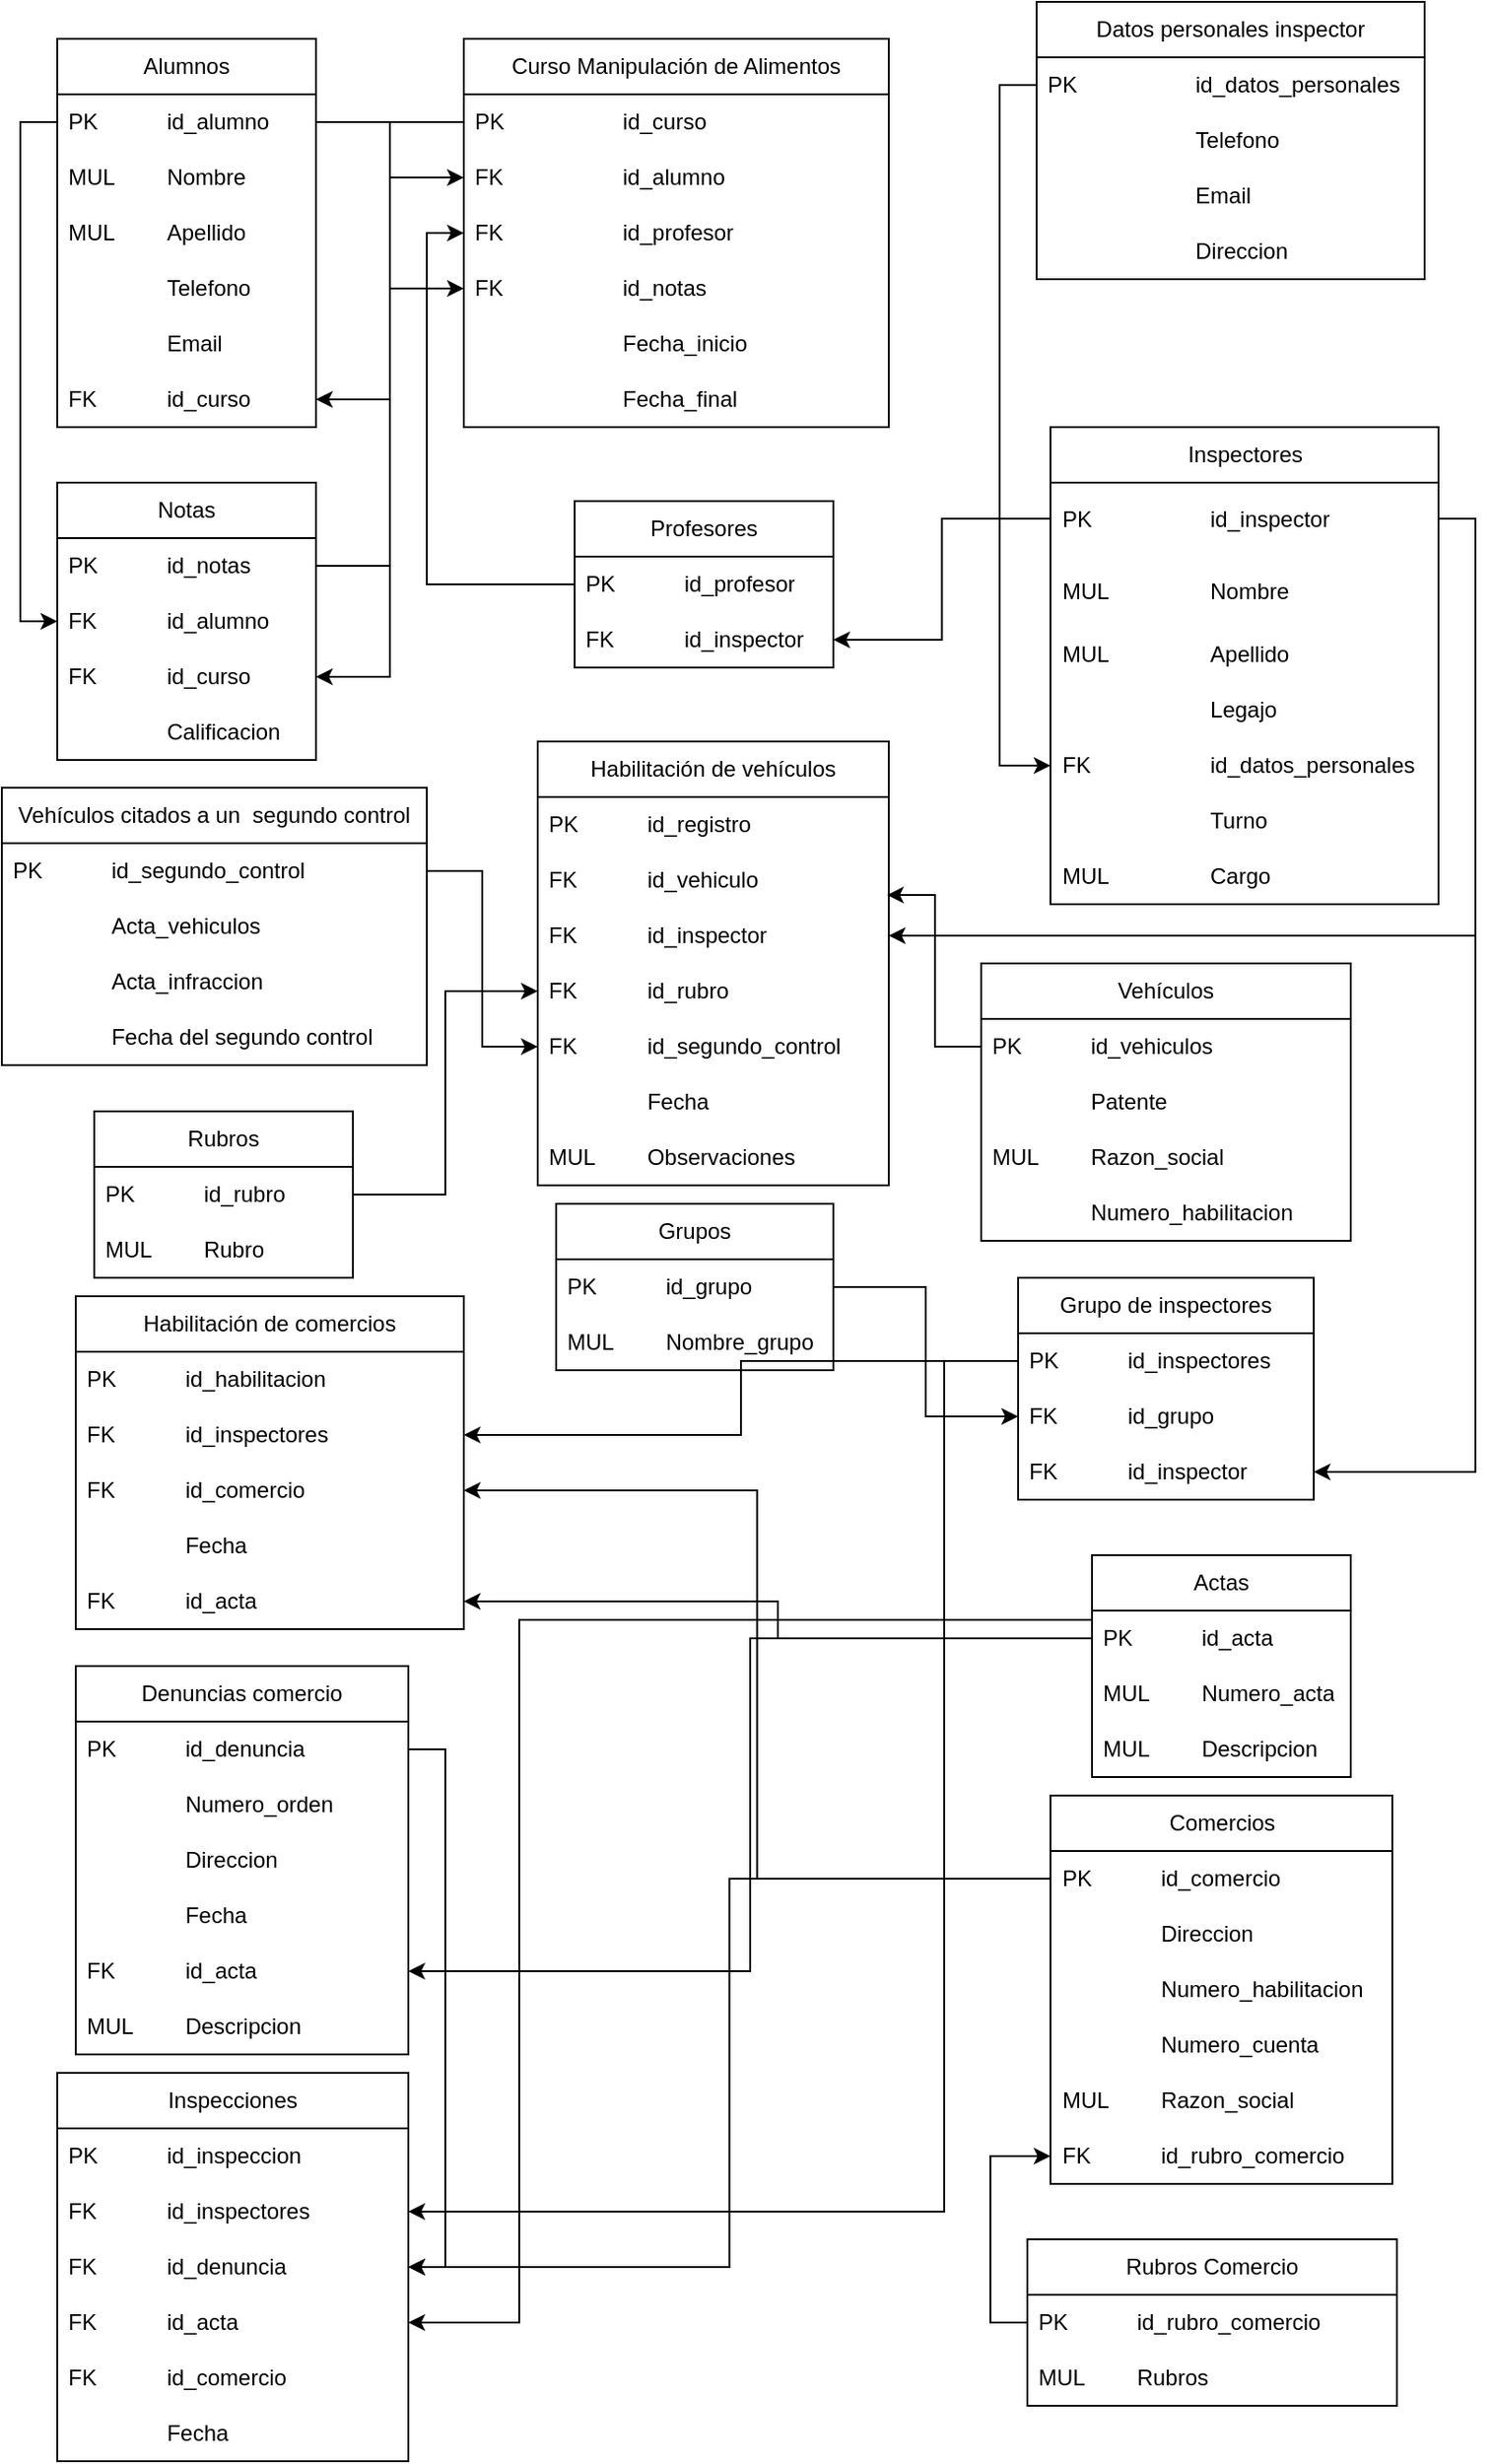 <mxfile version="21.6.1" type="device" pages="2">
  <diagram id="KzitiYR4-sXET9wu91p_" name="CoderHouse">
    <mxGraphModel dx="1104" dy="516" grid="1" gridSize="10" guides="1" tooltips="1" connect="1" arrows="1" fold="1" page="1" pageScale="1" pageWidth="827" pageHeight="1169" math="0" shadow="0">
      <root>
        <mxCell id="0" />
        <mxCell id="1" parent="0" />
        <mxCell id="y7fAiM7L_KowtOwFvKEr-1" value="Inspectores" style="swimlane;fontStyle=0;childLayout=stackLayout;horizontal=1;startSize=30;horizontalStack=0;resizeParent=1;resizeParentMax=0;resizeLast=0;collapsible=1;marginBottom=0;whiteSpace=wrap;html=1;rotation=0;" parent="1" vertex="1">
          <mxGeometry x="577.5" y="240" width="210" height="258" as="geometry">
            <mxRectangle x="340" y="120" width="100" height="30" as="alternateBounds" />
          </mxGeometry>
        </mxCell>
        <mxCell id="y7fAiM7L_KowtOwFvKEr-74" value="PK&amp;nbsp;&lt;span style=&quot;white-space: pre;&quot;&gt;&#x9;&lt;/span&gt;&lt;span style=&quot;white-space: pre;&quot;&gt;&#x9;&lt;span style=&quot;white-space: pre;&quot;&gt;&#x9;&lt;/span&gt;&lt;/span&gt;id_inspector" style="text;strokeColor=none;fillColor=none;align=left;verticalAlign=middle;spacingLeft=4;spacingRight=4;overflow=hidden;points=[[0,0.5],[1,0.5]];portConstraint=eastwest;rotatable=0;whiteSpace=wrap;html=1;" parent="y7fAiM7L_KowtOwFvKEr-1" vertex="1">
          <mxGeometry y="30" width="210" height="39" as="geometry" />
        </mxCell>
        <mxCell id="y7fAiM7L_KowtOwFvKEr-2" value="MUL&lt;span style=&quot;white-space: pre;&quot;&gt;&#x9;&lt;span style=&quot;white-space: pre;&quot;&gt;&#x9;&lt;/span&gt;&lt;/span&gt;Nombre" style="text;strokeColor=none;fillColor=none;align=left;verticalAlign=middle;spacingLeft=4;spacingRight=4;overflow=hidden;points=[[0,0.5],[1,0.5]];portConstraint=eastwest;rotatable=0;whiteSpace=wrap;html=1;" parent="y7fAiM7L_KowtOwFvKEr-1" vertex="1">
          <mxGeometry y="69" width="210" height="39" as="geometry" />
        </mxCell>
        <mxCell id="y7fAiM7L_KowtOwFvKEr-3" value="MUL&lt;span style=&quot;white-space: pre;&quot;&gt;&#x9;&lt;/span&gt;&lt;span style=&quot;white-space: pre;&quot;&gt;&#x9;&lt;/span&gt;Apellido" style="text;strokeColor=none;fillColor=none;align=left;verticalAlign=middle;spacingLeft=4;spacingRight=4;overflow=hidden;points=[[0,0.5],[1,0.5]];portConstraint=eastwest;rotatable=0;whiteSpace=wrap;html=1;" parent="y7fAiM7L_KowtOwFvKEr-1" vertex="1">
          <mxGeometry y="108" width="210" height="30" as="geometry" />
        </mxCell>
        <mxCell id="y7fAiM7L_KowtOwFvKEr-69" value="&lt;span style=&quot;white-space: pre;&quot;&gt;&lt;span style=&quot;white-space: pre;&quot;&gt;&#x9;&lt;/span&gt;&lt;span style=&quot;white-space: pre;&quot;&gt;&#x9;&lt;/span&gt;&lt;span style=&quot;white-space: pre;&quot;&gt;&#x9;&lt;/span&gt;Legajo&lt;/span&gt;&lt;span style=&quot;white-space: pre;&quot;&gt;&#x9;&lt;/span&gt;" style="text;strokeColor=none;fillColor=none;align=left;verticalAlign=middle;spacingLeft=4;spacingRight=4;overflow=hidden;points=[[0,0.5],[1,0.5]];portConstraint=eastwest;rotatable=0;whiteSpace=wrap;html=1;" parent="y7fAiM7L_KowtOwFvKEr-1" vertex="1">
          <mxGeometry y="138" width="210" height="30" as="geometry" />
        </mxCell>
        <mxCell id="y7fAiM7L_KowtOwFvKEr-75" value="FK&lt;span style=&quot;white-space: pre;&quot;&gt;&#x9;&lt;/span&gt;&lt;span style=&quot;white-space: pre;&quot;&gt;&#x9;&lt;/span&gt;&lt;span style=&quot;white-space: pre;&quot;&gt;&#x9;&lt;/span&gt;id_datos_personales" style="text;strokeColor=none;fillColor=none;align=left;verticalAlign=middle;spacingLeft=4;spacingRight=4;overflow=hidden;points=[[0,0.5],[1,0.5]];portConstraint=eastwest;rotatable=0;whiteSpace=wrap;html=1;" parent="y7fAiM7L_KowtOwFvKEr-1" vertex="1">
          <mxGeometry y="168" width="210" height="30" as="geometry" />
        </mxCell>
        <mxCell id="ED7bzPxwQ4bHE7bE27_X-13" value="&lt;span style=&quot;white-space: pre;&quot;&gt;&#x9;&lt;/span&gt;&lt;span style=&quot;white-space: pre;&quot;&gt;&#x9;&lt;/span&gt;&lt;span style=&quot;white-space: pre;&quot;&gt;&#x9;&lt;/span&gt;Turno" style="text;strokeColor=none;fillColor=none;align=left;verticalAlign=middle;spacingLeft=4;spacingRight=4;overflow=hidden;points=[[0,0.5],[1,0.5]];portConstraint=eastwest;rotatable=0;whiteSpace=wrap;html=1;" parent="y7fAiM7L_KowtOwFvKEr-1" vertex="1">
          <mxGeometry y="198" width="210" height="30" as="geometry" />
        </mxCell>
        <mxCell id="3IPeHNlIvbK3wshilSSF-1" value="MUL&lt;span style=&quot;white-space: pre;&quot;&gt;&#x9;&lt;/span&gt;&lt;span style=&quot;white-space: pre;&quot;&gt;&#x9;&lt;/span&gt;Cargo" style="text;strokeColor=none;fillColor=none;align=left;verticalAlign=middle;spacingLeft=4;spacingRight=4;overflow=hidden;points=[[0,0.5],[1,0.5]];portConstraint=eastwest;rotatable=0;whiteSpace=wrap;html=1;" parent="y7fAiM7L_KowtOwFvKEr-1" vertex="1">
          <mxGeometry y="228" width="210" height="30" as="geometry" />
        </mxCell>
        <mxCell id="ED7bzPxwQ4bHE7bE27_X-1" value="Curso Manipulación de Alimentos" style="swimlane;fontStyle=0;childLayout=stackLayout;horizontal=1;startSize=30;horizontalStack=0;resizeParent=1;resizeParentMax=0;resizeLast=0;collapsible=1;marginBottom=0;whiteSpace=wrap;html=1;" parent="1" vertex="1">
          <mxGeometry x="260" y="30" width="230" height="210" as="geometry">
            <mxRectangle x="260" y="30" width="220" height="30" as="alternateBounds" />
          </mxGeometry>
        </mxCell>
        <mxCell id="ED7bzPxwQ4bHE7bE27_X-2" value="PK&lt;span style=&quot;white-space: pre;&quot;&gt;&#x9;&lt;/span&gt;&lt;span style=&quot;white-space: pre;&quot;&gt;&#x9;&lt;span style=&quot;white-space: pre;&quot;&gt;&#x9;&lt;/span&gt;i&lt;/span&gt;d_curso" style="text;strokeColor=none;fillColor=none;align=left;verticalAlign=middle;spacingLeft=4;spacingRight=4;overflow=hidden;points=[[0,0.5],[1,0.5]];portConstraint=eastwest;rotatable=0;whiteSpace=wrap;html=1;" parent="ED7bzPxwQ4bHE7bE27_X-1" vertex="1">
          <mxGeometry y="30" width="230" height="30" as="geometry" />
        </mxCell>
        <mxCell id="ED7bzPxwQ4bHE7bE27_X-3" value="FK&lt;span style=&quot;white-space: pre;&quot;&gt;&#x9;&lt;/span&gt;&lt;span style=&quot;white-space: pre;&quot;&gt;&#x9;&lt;/span&gt;&lt;span style=&quot;white-space: pre;&quot;&gt;&#x9;&lt;/span&gt;id_alumno" style="text;strokeColor=none;fillColor=none;align=left;verticalAlign=middle;spacingLeft=4;spacingRight=4;overflow=hidden;points=[[0,0.5],[1,0.5]];portConstraint=eastwest;rotatable=0;whiteSpace=wrap;html=1;" parent="ED7bzPxwQ4bHE7bE27_X-1" vertex="1">
          <mxGeometry y="60" width="230" height="30" as="geometry" />
        </mxCell>
        <mxCell id="ED7bzPxwQ4bHE7bE27_X-4" value="FK&lt;span style=&quot;white-space: pre;&quot;&gt;&#x9;&lt;/span&gt;&lt;span style=&quot;white-space: pre;&quot;&gt;&#x9;&lt;/span&gt;&lt;span style=&quot;white-space: pre;&quot;&gt;&#x9;&lt;/span&gt;id_profesor" style="text;strokeColor=none;fillColor=none;align=left;verticalAlign=middle;spacingLeft=4;spacingRight=4;overflow=hidden;points=[[0,0.5],[1,0.5]];portConstraint=eastwest;rotatable=0;whiteSpace=wrap;html=1;" parent="ED7bzPxwQ4bHE7bE27_X-1" vertex="1">
          <mxGeometry y="90" width="230" height="30" as="geometry" />
        </mxCell>
        <mxCell id="ED7bzPxwQ4bHE7bE27_X-5" value="FK&lt;span style=&quot;white-space: pre;&quot;&gt;&#x9;&lt;/span&gt;&lt;span style=&quot;white-space: pre;&quot;&gt;&#x9;&lt;/span&gt;&lt;span style=&quot;white-space: pre;&quot;&gt;&#x9;&lt;/span&gt;id_notas" style="text;strokeColor=none;fillColor=none;align=left;verticalAlign=middle;spacingLeft=4;spacingRight=4;overflow=hidden;points=[[0,0.5],[1,0.5]];portConstraint=eastwest;rotatable=0;whiteSpace=wrap;html=1;" parent="ED7bzPxwQ4bHE7bE27_X-1" vertex="1">
          <mxGeometry y="120" width="230" height="30" as="geometry" />
        </mxCell>
        <mxCell id="ED7bzPxwQ4bHE7bE27_X-6" value="&lt;span style=&quot;white-space: pre;&quot;&gt;&#x9;&lt;/span&gt;&lt;span style=&quot;white-space: pre;&quot;&gt;&#x9;&lt;/span&gt;&lt;span style=&quot;white-space: pre;&quot;&gt;&#x9;&lt;/span&gt;Fecha_inicio" style="text;strokeColor=none;fillColor=none;align=left;verticalAlign=middle;spacingLeft=4;spacingRight=4;overflow=hidden;points=[[0,0.5],[1,0.5]];portConstraint=eastwest;rotatable=0;whiteSpace=wrap;html=1;" parent="ED7bzPxwQ4bHE7bE27_X-1" vertex="1">
          <mxGeometry y="150" width="230" height="30" as="geometry" />
        </mxCell>
        <mxCell id="ED7bzPxwQ4bHE7bE27_X-7" value="&lt;span style=&quot;white-space: pre;&quot;&gt;&#x9;&lt;/span&gt;&lt;span style=&quot;white-space: pre;&quot;&gt;&#x9;&lt;/span&gt;&lt;span style=&quot;white-space: pre;&quot;&gt;&#x9;&lt;/span&gt;Fecha_final" style="text;strokeColor=none;fillColor=none;align=left;verticalAlign=middle;spacingLeft=4;spacingRight=4;overflow=hidden;points=[[0,0.5],[1,0.5]];portConstraint=eastwest;rotatable=0;whiteSpace=wrap;html=1;" parent="ED7bzPxwQ4bHE7bE27_X-1" vertex="1">
          <mxGeometry y="180" width="230" height="30" as="geometry" />
        </mxCell>
        <mxCell id="ED7bzPxwQ4bHE7bE27_X-9" value="Profesores" style="swimlane;fontStyle=0;childLayout=stackLayout;horizontal=1;startSize=30;horizontalStack=0;resizeParent=1;resizeParentMax=0;resizeLast=0;collapsible=1;marginBottom=0;whiteSpace=wrap;html=1;" parent="1" vertex="1">
          <mxGeometry x="320" y="280" width="140" height="90" as="geometry" />
        </mxCell>
        <mxCell id="ED7bzPxwQ4bHE7bE27_X-10" value="PK&lt;span style=&quot;white-space: pre;&quot;&gt;&#x9;&lt;/span&gt;&lt;span style=&quot;white-space: pre;&quot;&gt;&#x9;&lt;/span&gt;id_profesor" style="text;strokeColor=none;fillColor=none;align=left;verticalAlign=middle;spacingLeft=4;spacingRight=4;overflow=hidden;points=[[0,0.5],[1,0.5]];portConstraint=eastwest;rotatable=0;whiteSpace=wrap;html=1;" parent="ED7bzPxwQ4bHE7bE27_X-9" vertex="1">
          <mxGeometry y="30" width="140" height="30" as="geometry" />
        </mxCell>
        <mxCell id="ED7bzPxwQ4bHE7bE27_X-11" value="FK&lt;span style=&quot;white-space: pre;&quot;&gt;&#x9;&lt;/span&gt;&lt;span style=&quot;white-space: pre;&quot;&gt;&#x9;&lt;/span&gt;id_inspector" style="text;strokeColor=none;fillColor=none;align=left;verticalAlign=middle;spacingLeft=4;spacingRight=4;overflow=hidden;points=[[0,0.5],[1,0.5]];portConstraint=eastwest;rotatable=0;whiteSpace=wrap;html=1;" parent="ED7bzPxwQ4bHE7bE27_X-9" vertex="1">
          <mxGeometry y="60" width="140" height="30" as="geometry" />
        </mxCell>
        <mxCell id="ED7bzPxwQ4bHE7bE27_X-16" value="Alumnos" style="swimlane;fontStyle=0;childLayout=stackLayout;horizontal=1;startSize=30;horizontalStack=0;resizeParent=1;resizeParentMax=0;resizeLast=0;collapsible=1;marginBottom=0;whiteSpace=wrap;html=1;" parent="1" vertex="1">
          <mxGeometry x="40" y="30" width="140" height="210" as="geometry">
            <mxRectangle x="40" y="30" width="90" height="30" as="alternateBounds" />
          </mxGeometry>
        </mxCell>
        <mxCell id="ED7bzPxwQ4bHE7bE27_X-17" value="PK&lt;span style=&quot;white-space: pre;&quot;&gt;&#x9;&lt;/span&gt;&lt;span style=&quot;white-space: pre;&quot;&gt;&#x9;&lt;/span&gt;id_alumno" style="text;strokeColor=none;fillColor=none;align=left;verticalAlign=middle;spacingLeft=4;spacingRight=4;overflow=hidden;points=[[0,0.5],[1,0.5]];portConstraint=eastwest;rotatable=0;whiteSpace=wrap;html=1;" parent="ED7bzPxwQ4bHE7bE27_X-16" vertex="1">
          <mxGeometry y="30" width="140" height="30" as="geometry" />
        </mxCell>
        <mxCell id="ED7bzPxwQ4bHE7bE27_X-18" value="MUL&lt;span style=&quot;white-space: pre;&quot;&gt;&#x9;&lt;/span&gt;Nombre" style="text;strokeColor=none;fillColor=none;align=left;verticalAlign=middle;spacingLeft=4;spacingRight=4;overflow=hidden;points=[[0,0.5],[1,0.5]];portConstraint=eastwest;rotatable=0;whiteSpace=wrap;html=1;" parent="ED7bzPxwQ4bHE7bE27_X-16" vertex="1">
          <mxGeometry y="60" width="140" height="30" as="geometry" />
        </mxCell>
        <mxCell id="ED7bzPxwQ4bHE7bE27_X-19" value="MUL&lt;span style=&quot;white-space: pre;&quot;&gt;&#x9;&lt;/span&gt;Apellido" style="text;strokeColor=none;fillColor=none;align=left;verticalAlign=middle;spacingLeft=4;spacingRight=4;overflow=hidden;points=[[0,0.5],[1,0.5]];portConstraint=eastwest;rotatable=0;whiteSpace=wrap;html=1;" parent="ED7bzPxwQ4bHE7bE27_X-16" vertex="1">
          <mxGeometry y="90" width="140" height="30" as="geometry" />
        </mxCell>
        <mxCell id="ED7bzPxwQ4bHE7bE27_X-20" value="&lt;span style=&quot;white-space: pre;&quot;&gt;&#x9;&lt;/span&gt;&lt;span style=&quot;white-space: pre;&quot;&gt;&#x9;&lt;/span&gt;Telefono" style="text;strokeColor=none;fillColor=none;align=left;verticalAlign=middle;spacingLeft=4;spacingRight=4;overflow=hidden;points=[[0,0.5],[1,0.5]];portConstraint=eastwest;rotatable=0;whiteSpace=wrap;html=1;" parent="ED7bzPxwQ4bHE7bE27_X-16" vertex="1">
          <mxGeometry y="120" width="140" height="30" as="geometry" />
        </mxCell>
        <mxCell id="ED7bzPxwQ4bHE7bE27_X-21" value="&lt;span style=&quot;white-space: pre;&quot;&gt;&#x9;&lt;/span&gt;&lt;span style=&quot;white-space: pre;&quot;&gt;&#x9;&lt;/span&gt;Email" style="text;strokeColor=none;fillColor=none;align=left;verticalAlign=middle;spacingLeft=4;spacingRight=4;overflow=hidden;points=[[0,0.5],[1,0.5]];portConstraint=eastwest;rotatable=0;whiteSpace=wrap;html=1;" parent="ED7bzPxwQ4bHE7bE27_X-16" vertex="1">
          <mxGeometry y="150" width="140" height="30" as="geometry" />
        </mxCell>
        <mxCell id="ED7bzPxwQ4bHE7bE27_X-22" value="FK&lt;span style=&quot;white-space: pre;&quot;&gt;&#x9;&lt;/span&gt;&lt;span style=&quot;white-space: pre;&quot;&gt;&#x9;&lt;/span&gt;id_curso" style="text;strokeColor=none;fillColor=none;align=left;verticalAlign=middle;spacingLeft=4;spacingRight=4;overflow=hidden;points=[[0,0.5],[1,0.5]];portConstraint=eastwest;rotatable=0;whiteSpace=wrap;html=1;" parent="ED7bzPxwQ4bHE7bE27_X-16" vertex="1">
          <mxGeometry y="180" width="140" height="30" as="geometry" />
        </mxCell>
        <mxCell id="ED7bzPxwQ4bHE7bE27_X-25" value="Notas" style="swimlane;fontStyle=0;childLayout=stackLayout;horizontal=1;startSize=30;horizontalStack=0;resizeParent=1;resizeParentMax=0;resizeLast=0;collapsible=1;marginBottom=0;whiteSpace=wrap;html=1;" parent="1" vertex="1">
          <mxGeometry x="40" y="270" width="140" height="150" as="geometry" />
        </mxCell>
        <mxCell id="ED7bzPxwQ4bHE7bE27_X-26" value="PK&lt;span style=&quot;white-space: pre;&quot;&gt;&#x9;&lt;/span&gt;&lt;span style=&quot;white-space: pre;&quot;&gt;&#x9;&lt;/span&gt;id_notas" style="text;strokeColor=none;fillColor=none;align=left;verticalAlign=middle;spacingLeft=4;spacingRight=4;overflow=hidden;points=[[0,0.5],[1,0.5]];portConstraint=eastwest;rotatable=0;whiteSpace=wrap;html=1;" parent="ED7bzPxwQ4bHE7bE27_X-25" vertex="1">
          <mxGeometry y="30" width="140" height="30" as="geometry" />
        </mxCell>
        <mxCell id="ED7bzPxwQ4bHE7bE27_X-27" value="FK&lt;span style=&quot;white-space: pre;&quot;&gt;&#x9;&lt;/span&gt;&lt;span style=&quot;white-space: pre;&quot;&gt;&#x9;&lt;/span&gt;id_alumno" style="text;strokeColor=none;fillColor=none;align=left;verticalAlign=middle;spacingLeft=4;spacingRight=4;overflow=hidden;points=[[0,0.5],[1,0.5]];portConstraint=eastwest;rotatable=0;whiteSpace=wrap;html=1;" parent="ED7bzPxwQ4bHE7bE27_X-25" vertex="1">
          <mxGeometry y="60" width="140" height="30" as="geometry" />
        </mxCell>
        <mxCell id="ED7bzPxwQ4bHE7bE27_X-28" value="FK&lt;span style=&quot;white-space: pre;&quot;&gt;&#x9;&lt;/span&gt;&lt;span style=&quot;white-space: pre;&quot;&gt;&#x9;&lt;/span&gt;id_curso" style="text;strokeColor=none;fillColor=none;align=left;verticalAlign=middle;spacingLeft=4;spacingRight=4;overflow=hidden;points=[[0,0.5],[1,0.5]];portConstraint=eastwest;rotatable=0;whiteSpace=wrap;html=1;" parent="ED7bzPxwQ4bHE7bE27_X-25" vertex="1">
          <mxGeometry y="90" width="140" height="30" as="geometry" />
        </mxCell>
        <mxCell id="ED7bzPxwQ4bHE7bE27_X-29" value="&lt;span style=&quot;white-space: pre;&quot;&gt;&#x9;&lt;/span&gt;&lt;span style=&quot;white-space: pre;&quot;&gt;&#x9;&lt;/span&gt;Calificacion" style="text;strokeColor=none;fillColor=none;align=left;verticalAlign=middle;spacingLeft=4;spacingRight=4;overflow=hidden;points=[[0,0.5],[1,0.5]];portConstraint=eastwest;rotatable=0;whiteSpace=wrap;html=1;" parent="ED7bzPxwQ4bHE7bE27_X-25" vertex="1">
          <mxGeometry y="120" width="140" height="30" as="geometry" />
        </mxCell>
        <mxCell id="ED7bzPxwQ4bHE7bE27_X-33" value="Habilitación de vehículos" style="swimlane;fontStyle=0;childLayout=stackLayout;horizontal=1;startSize=30;horizontalStack=0;resizeParent=1;resizeParentMax=0;resizeLast=0;collapsible=1;marginBottom=0;whiteSpace=wrap;html=1;" parent="1" vertex="1">
          <mxGeometry x="300" y="410" width="190" height="240" as="geometry" />
        </mxCell>
        <mxCell id="ED7bzPxwQ4bHE7bE27_X-34" value="PK&lt;span style=&quot;white-space: pre;&quot;&gt;&#x9;&lt;/span&gt;&lt;span style=&quot;white-space: pre;&quot;&gt;&#x9;&lt;/span&gt;id_registro" style="text;strokeColor=none;fillColor=none;align=left;verticalAlign=middle;spacingLeft=4;spacingRight=4;overflow=hidden;points=[[0,0.5],[1,0.5]];portConstraint=eastwest;rotatable=0;whiteSpace=wrap;html=1;" parent="ED7bzPxwQ4bHE7bE27_X-33" vertex="1">
          <mxGeometry y="30" width="190" height="30" as="geometry" />
        </mxCell>
        <mxCell id="ED7bzPxwQ4bHE7bE27_X-35" value="FK&lt;span style=&quot;white-space: pre;&quot;&gt;&#x9;&lt;/span&gt;&lt;span style=&quot;white-space: pre;&quot;&gt;&#x9;&lt;/span&gt;id_vehiculo" style="text;strokeColor=none;fillColor=none;align=left;verticalAlign=middle;spacingLeft=4;spacingRight=4;overflow=hidden;points=[[0,0.5],[1,0.5]];portConstraint=eastwest;rotatable=0;whiteSpace=wrap;html=1;" parent="ED7bzPxwQ4bHE7bE27_X-33" vertex="1">
          <mxGeometry y="60" width="190" height="30" as="geometry" />
        </mxCell>
        <mxCell id="ED7bzPxwQ4bHE7bE27_X-36" value="FK&lt;span style=&quot;white-space: pre;&quot;&gt;&#x9;&lt;/span&gt;&lt;span style=&quot;white-space: pre;&quot;&gt;&#x9;&lt;/span&gt;id_inspector" style="text;strokeColor=none;fillColor=none;align=left;verticalAlign=middle;spacingLeft=4;spacingRight=4;overflow=hidden;points=[[0,0.5],[1,0.5]];portConstraint=eastwest;rotatable=0;whiteSpace=wrap;html=1;" parent="ED7bzPxwQ4bHE7bE27_X-33" vertex="1">
          <mxGeometry y="90" width="190" height="30" as="geometry" />
        </mxCell>
        <mxCell id="ED7bzPxwQ4bHE7bE27_X-39" value="FK&lt;span style=&quot;white-space: pre;&quot;&gt;&#x9;&lt;/span&gt;&lt;span style=&quot;white-space: pre;&quot;&gt;&#x9;&lt;/span&gt;id_rubro" style="text;strokeColor=none;fillColor=none;align=left;verticalAlign=middle;spacingLeft=4;spacingRight=4;overflow=hidden;points=[[0,0.5],[1,0.5]];portConstraint=eastwest;rotatable=0;whiteSpace=wrap;html=1;" parent="ED7bzPxwQ4bHE7bE27_X-33" vertex="1">
          <mxGeometry y="120" width="190" height="30" as="geometry" />
        </mxCell>
        <mxCell id="ED7bzPxwQ4bHE7bE27_X-40" value="FK&lt;span style=&quot;white-space: pre;&quot;&gt;&#x9;&lt;/span&gt;&lt;span style=&quot;white-space: pre;&quot;&gt;&#x9;&lt;/span&gt;id_segundo_control" style="text;strokeColor=none;fillColor=none;align=left;verticalAlign=middle;spacingLeft=4;spacingRight=4;overflow=hidden;points=[[0,0.5],[1,0.5]];portConstraint=eastwest;rotatable=0;whiteSpace=wrap;html=1;" parent="ED7bzPxwQ4bHE7bE27_X-33" vertex="1">
          <mxGeometry y="150" width="190" height="30" as="geometry" />
        </mxCell>
        <mxCell id="ED7bzPxwQ4bHE7bE27_X-41" value="&lt;span style=&quot;white-space: pre;&quot;&gt;&#x9;&lt;/span&gt;&lt;span style=&quot;white-space: pre;&quot;&gt;&#x9;&lt;/span&gt;Fecha" style="text;strokeColor=none;fillColor=none;align=left;verticalAlign=middle;spacingLeft=4;spacingRight=4;overflow=hidden;points=[[0,0.5],[1,0.5]];portConstraint=eastwest;rotatable=0;whiteSpace=wrap;html=1;" parent="ED7bzPxwQ4bHE7bE27_X-33" vertex="1">
          <mxGeometry y="180" width="190" height="30" as="geometry" />
        </mxCell>
        <mxCell id="ED7bzPxwQ4bHE7bE27_X-58" value="MUL&lt;span style=&quot;white-space: pre;&quot;&gt;&#x9;&lt;/span&gt;Observaciones" style="text;strokeColor=none;fillColor=none;align=left;verticalAlign=middle;spacingLeft=4;spacingRight=4;overflow=hidden;points=[[0,0.5],[1,0.5]];portConstraint=eastwest;rotatable=0;whiteSpace=wrap;html=1;" parent="ED7bzPxwQ4bHE7bE27_X-33" vertex="1">
          <mxGeometry y="210" width="190" height="30" as="geometry" />
        </mxCell>
        <mxCell id="ED7bzPxwQ4bHE7bE27_X-42" value="Vehículos" style="swimlane;fontStyle=0;childLayout=stackLayout;horizontal=1;startSize=30;horizontalStack=0;resizeParent=1;resizeParentMax=0;resizeLast=0;collapsible=1;marginBottom=0;whiteSpace=wrap;html=1;" parent="1" vertex="1">
          <mxGeometry x="540" y="530" width="200" height="150" as="geometry" />
        </mxCell>
        <mxCell id="ED7bzPxwQ4bHE7bE27_X-43" value="PK&lt;span style=&quot;white-space: pre;&quot;&gt;&#x9;&lt;/span&gt;&lt;span style=&quot;white-space: pre;&quot;&gt;&#x9;&lt;/span&gt;id_vehiculos" style="text;strokeColor=none;fillColor=none;align=left;verticalAlign=middle;spacingLeft=4;spacingRight=4;overflow=hidden;points=[[0,0.5],[1,0.5]];portConstraint=eastwest;rotatable=0;whiteSpace=wrap;html=1;" parent="ED7bzPxwQ4bHE7bE27_X-42" vertex="1">
          <mxGeometry y="30" width="200" height="30" as="geometry" />
        </mxCell>
        <mxCell id="ED7bzPxwQ4bHE7bE27_X-44" value="&lt;span style=&quot;white-space: pre;&quot;&gt;&#x9;&lt;/span&gt;&lt;span style=&quot;white-space: pre;&quot;&gt;&#x9;&lt;/span&gt;Patente" style="text;strokeColor=none;fillColor=none;align=left;verticalAlign=middle;spacingLeft=4;spacingRight=4;overflow=hidden;points=[[0,0.5],[1,0.5]];portConstraint=eastwest;rotatable=0;whiteSpace=wrap;html=1;" parent="ED7bzPxwQ4bHE7bE27_X-42" vertex="1">
          <mxGeometry y="60" width="200" height="30" as="geometry" />
        </mxCell>
        <mxCell id="ED7bzPxwQ4bHE7bE27_X-45" value="MUL&lt;span style=&quot;white-space: pre;&quot;&gt;&#x9;&lt;/span&gt;Razon_social" style="text;strokeColor=none;fillColor=none;align=left;verticalAlign=middle;spacingLeft=4;spacingRight=4;overflow=hidden;points=[[0,0.5],[1,0.5]];portConstraint=eastwest;rotatable=0;whiteSpace=wrap;html=1;" parent="ED7bzPxwQ4bHE7bE27_X-42" vertex="1">
          <mxGeometry y="90" width="200" height="30" as="geometry" />
        </mxCell>
        <mxCell id="ED7bzPxwQ4bHE7bE27_X-46" value="&lt;span style=&quot;white-space: pre;&quot;&gt;&#x9;&lt;/span&gt;&lt;span style=&quot;white-space: pre;&quot;&gt;&#x9;&lt;/span&gt;Numero_habilitacion" style="text;strokeColor=none;fillColor=none;align=left;verticalAlign=middle;spacingLeft=4;spacingRight=4;overflow=hidden;points=[[0,0.5],[1,0.5]];portConstraint=eastwest;rotatable=0;whiteSpace=wrap;html=1;" parent="ED7bzPxwQ4bHE7bE27_X-42" vertex="1">
          <mxGeometry y="120" width="200" height="30" as="geometry" />
        </mxCell>
        <mxCell id="ED7bzPxwQ4bHE7bE27_X-47" style="edgeStyle=orthogonalEdgeStyle;rounded=0;orthogonalLoop=1;jettySize=auto;html=1;exitX=0;exitY=0.5;exitDx=0;exitDy=0;entryX=0.995;entryY=0.767;entryDx=0;entryDy=0;entryPerimeter=0;" parent="1" source="ED7bzPxwQ4bHE7bE27_X-43" target="ED7bzPxwQ4bHE7bE27_X-35" edge="1">
          <mxGeometry relative="1" as="geometry" />
        </mxCell>
        <mxCell id="ED7bzPxwQ4bHE7bE27_X-48" style="edgeStyle=orthogonalEdgeStyle;rounded=0;orthogonalLoop=1;jettySize=auto;html=1;exitX=1;exitY=0.5;exitDx=0;exitDy=0;entryX=1;entryY=0.5;entryDx=0;entryDy=0;" parent="1" source="y7fAiM7L_KowtOwFvKEr-74" target="ED7bzPxwQ4bHE7bE27_X-36" edge="1">
          <mxGeometry relative="1" as="geometry" />
        </mxCell>
        <mxCell id="ED7bzPxwQ4bHE7bE27_X-49" value="Rubros" style="swimlane;fontStyle=0;childLayout=stackLayout;horizontal=1;startSize=30;horizontalStack=0;resizeParent=1;resizeParentMax=0;resizeLast=0;collapsible=1;marginBottom=0;whiteSpace=wrap;html=1;" parent="1" vertex="1">
          <mxGeometry x="60" y="610" width="140" height="90" as="geometry" />
        </mxCell>
        <mxCell id="ED7bzPxwQ4bHE7bE27_X-50" value="PK&lt;span style=&quot;white-space: pre;&quot;&gt;&#x9;&lt;/span&gt;&lt;span style=&quot;white-space: pre;&quot;&gt;&#x9;&lt;/span&gt;id_rubro" style="text;strokeColor=none;fillColor=none;align=left;verticalAlign=middle;spacingLeft=4;spacingRight=4;overflow=hidden;points=[[0,0.5],[1,0.5]];portConstraint=eastwest;rotatable=0;whiteSpace=wrap;html=1;" parent="ED7bzPxwQ4bHE7bE27_X-49" vertex="1">
          <mxGeometry y="30" width="140" height="30" as="geometry" />
        </mxCell>
        <mxCell id="ED7bzPxwQ4bHE7bE27_X-51" value="MUL&lt;span style=&quot;white-space: pre;&quot;&gt;&#x9;&lt;/span&gt;Rubro" style="text;strokeColor=none;fillColor=none;align=left;verticalAlign=middle;spacingLeft=4;spacingRight=4;overflow=hidden;points=[[0,0.5],[1,0.5]];portConstraint=eastwest;rotatable=0;whiteSpace=wrap;html=1;" parent="ED7bzPxwQ4bHE7bE27_X-49" vertex="1">
          <mxGeometry y="60" width="140" height="30" as="geometry" />
        </mxCell>
        <mxCell id="ED7bzPxwQ4bHE7bE27_X-54" value="Vehículos citados a un&amp;nbsp; segundo control" style="swimlane;fontStyle=0;childLayout=stackLayout;horizontal=1;startSize=30;horizontalStack=0;resizeParent=1;resizeParentMax=0;resizeLast=0;collapsible=1;marginBottom=0;whiteSpace=wrap;html=1;" parent="1" vertex="1">
          <mxGeometry x="10" y="435" width="230" height="150" as="geometry" />
        </mxCell>
        <mxCell id="ED7bzPxwQ4bHE7bE27_X-55" value="PK&lt;span style=&quot;white-space: pre;&quot;&gt;&#x9;&lt;/span&gt;&lt;span style=&quot;white-space: pre;&quot;&gt;&#x9;&lt;/span&gt;id_segundo_control" style="text;strokeColor=none;fillColor=none;align=left;verticalAlign=middle;spacingLeft=4;spacingRight=4;overflow=hidden;points=[[0,0.5],[1,0.5]];portConstraint=eastwest;rotatable=0;whiteSpace=wrap;html=1;" parent="ED7bzPxwQ4bHE7bE27_X-54" vertex="1">
          <mxGeometry y="30" width="230" height="30" as="geometry" />
        </mxCell>
        <mxCell id="ED7bzPxwQ4bHE7bE27_X-56" value="&lt;span style=&quot;white-space: pre;&quot;&gt;&#x9;&lt;/span&gt;&lt;span style=&quot;white-space: pre;&quot;&gt;&#x9;&lt;/span&gt;Acta_vehiculos" style="text;strokeColor=none;fillColor=none;align=left;verticalAlign=middle;spacingLeft=4;spacingRight=4;overflow=hidden;points=[[0,0.5],[1,0.5]];portConstraint=eastwest;rotatable=0;whiteSpace=wrap;html=1;" parent="ED7bzPxwQ4bHE7bE27_X-54" vertex="1">
          <mxGeometry y="60" width="230" height="30" as="geometry" />
        </mxCell>
        <mxCell id="ED7bzPxwQ4bHE7bE27_X-57" value="&lt;span style=&quot;white-space: pre;&quot;&gt;&#x9;&lt;/span&gt;&lt;span style=&quot;white-space: pre;&quot;&gt;&#x9;&lt;/span&gt;Acta_infraccion" style="text;strokeColor=none;fillColor=none;align=left;verticalAlign=middle;spacingLeft=4;spacingRight=4;overflow=hidden;points=[[0,0.5],[1,0.5]];portConstraint=eastwest;rotatable=0;whiteSpace=wrap;html=1;" parent="ED7bzPxwQ4bHE7bE27_X-54" vertex="1">
          <mxGeometry y="90" width="230" height="30" as="geometry" />
        </mxCell>
        <mxCell id="ED7bzPxwQ4bHE7bE27_X-59" value="&lt;span style=&quot;white-space: pre;&quot;&gt;&#x9;&lt;/span&gt;&lt;span style=&quot;white-space: pre;&quot;&gt;&#x9;&lt;/span&gt;Fecha del segundo control" style="text;strokeColor=none;fillColor=none;align=left;verticalAlign=middle;spacingLeft=4;spacingRight=4;overflow=hidden;points=[[0,0.5],[1,0.5]];portConstraint=eastwest;rotatable=0;whiteSpace=wrap;html=1;" parent="ED7bzPxwQ4bHE7bE27_X-54" vertex="1">
          <mxGeometry y="120" width="230" height="30" as="geometry" />
        </mxCell>
        <mxCell id="ED7bzPxwQ4bHE7bE27_X-60" style="edgeStyle=orthogonalEdgeStyle;rounded=0;orthogonalLoop=1;jettySize=auto;html=1;exitX=1;exitY=0.5;exitDx=0;exitDy=0;entryX=0;entryY=0.5;entryDx=0;entryDy=0;" parent="1" source="ED7bzPxwQ4bHE7bE27_X-55" target="ED7bzPxwQ4bHE7bE27_X-40" edge="1">
          <mxGeometry relative="1" as="geometry" />
        </mxCell>
        <mxCell id="y7fAiM7L_KowtOwFvKEr-76" value="Datos personales inspector" style="swimlane;fontStyle=0;childLayout=stackLayout;horizontal=1;startSize=30;horizontalStack=0;resizeParent=1;resizeParentMax=0;resizeLast=0;collapsible=1;marginBottom=0;whiteSpace=wrap;html=1;" parent="1" vertex="1">
          <mxGeometry x="570" y="10" width="210" height="150" as="geometry">
            <mxRectangle x="570" y="10" width="190" height="30" as="alternateBounds" />
          </mxGeometry>
        </mxCell>
        <mxCell id="y7fAiM7L_KowtOwFvKEr-77" value="PK&lt;span style=&quot;white-space: pre;&quot;&gt;&#x9;&lt;/span&gt;&lt;span style=&quot;white-space: pre;&quot;&gt;&#x9;&lt;/span&gt;&lt;span style=&quot;white-space: pre;&quot;&gt;&#x9;&lt;/span&gt;id_datos_personales" style="text;strokeColor=none;fillColor=none;align=left;verticalAlign=middle;spacingLeft=4;spacingRight=4;overflow=hidden;points=[[0,0.5],[1,0.5]];portConstraint=eastwest;rotatable=0;whiteSpace=wrap;html=1;" parent="y7fAiM7L_KowtOwFvKEr-76" vertex="1">
          <mxGeometry y="30" width="210" height="30" as="geometry" />
        </mxCell>
        <mxCell id="y7fAiM7L_KowtOwFvKEr-78" value="&lt;span style=&quot;white-space: pre;&quot;&gt;&#x9;&lt;/span&gt;&lt;span style=&quot;white-space: pre;&quot;&gt;&#x9;&lt;/span&gt;&lt;span style=&quot;white-space: pre;&quot;&gt;&#x9;&lt;/span&gt;Telefono" style="text;strokeColor=none;fillColor=none;align=left;verticalAlign=middle;spacingLeft=4;spacingRight=4;overflow=hidden;points=[[0,0.5],[1,0.5]];portConstraint=eastwest;rotatable=0;whiteSpace=wrap;html=1;" parent="y7fAiM7L_KowtOwFvKEr-76" vertex="1">
          <mxGeometry y="60" width="210" height="30" as="geometry" />
        </mxCell>
        <mxCell id="y7fAiM7L_KowtOwFvKEr-79" value="&lt;span style=&quot;white-space: pre;&quot;&gt;&#x9;&lt;/span&gt;&lt;span style=&quot;white-space: pre;&quot;&gt;&#x9;&lt;/span&gt;&lt;span style=&quot;white-space: pre;&quot;&gt;&#x9;&lt;/span&gt;Email" style="text;strokeColor=none;fillColor=none;align=left;verticalAlign=middle;spacingLeft=4;spacingRight=4;overflow=hidden;points=[[0,0.5],[1,0.5]];portConstraint=eastwest;rotatable=0;whiteSpace=wrap;html=1;" parent="y7fAiM7L_KowtOwFvKEr-76" vertex="1">
          <mxGeometry y="90" width="210" height="30" as="geometry" />
        </mxCell>
        <mxCell id="y7fAiM7L_KowtOwFvKEr-80" value="&lt;span style=&quot;white-space: pre;&quot;&gt;&#x9;&lt;/span&gt;&lt;span style=&quot;white-space: pre;&quot;&gt;&#x9;&lt;/span&gt;&lt;span style=&quot;white-space: pre;&quot;&gt;&#x9;&lt;/span&gt;Direccion" style="text;strokeColor=none;fillColor=none;align=left;verticalAlign=middle;spacingLeft=4;spacingRight=4;overflow=hidden;points=[[0,0.5],[1,0.5]];portConstraint=eastwest;rotatable=0;whiteSpace=wrap;html=1;" parent="y7fAiM7L_KowtOwFvKEr-76" vertex="1">
          <mxGeometry y="120" width="210" height="30" as="geometry" />
        </mxCell>
        <mxCell id="ED7bzPxwQ4bHE7bE27_X-64" style="edgeStyle=orthogonalEdgeStyle;rounded=0;orthogonalLoop=1;jettySize=auto;html=1;exitX=1;exitY=0.5;exitDx=0;exitDy=0;" parent="1" source="ED7bzPxwQ4bHE7bE27_X-17" target="ED7bzPxwQ4bHE7bE27_X-3" edge="1">
          <mxGeometry relative="1" as="geometry" />
        </mxCell>
        <mxCell id="ED7bzPxwQ4bHE7bE27_X-65" style="edgeStyle=orthogonalEdgeStyle;rounded=0;orthogonalLoop=1;jettySize=auto;html=1;exitX=0;exitY=0.5;exitDx=0;exitDy=0;" parent="1" source="ED7bzPxwQ4bHE7bE27_X-2" target="ED7bzPxwQ4bHE7bE27_X-22" edge="1">
          <mxGeometry relative="1" as="geometry" />
        </mxCell>
        <mxCell id="ED7bzPxwQ4bHE7bE27_X-66" style="edgeStyle=orthogonalEdgeStyle;rounded=0;orthogonalLoop=1;jettySize=auto;html=1;exitX=1;exitY=0.5;exitDx=0;exitDy=0;entryX=0;entryY=0.5;entryDx=0;entryDy=0;" parent="1" source="ED7bzPxwQ4bHE7bE27_X-26" target="ED7bzPxwQ4bHE7bE27_X-5" edge="1">
          <mxGeometry relative="1" as="geometry" />
        </mxCell>
        <mxCell id="ED7bzPxwQ4bHE7bE27_X-67" style="edgeStyle=orthogonalEdgeStyle;rounded=0;orthogonalLoop=1;jettySize=auto;html=1;exitX=0;exitY=0.5;exitDx=0;exitDy=0;entryX=0;entryY=0.5;entryDx=0;entryDy=0;" parent="1" source="ED7bzPxwQ4bHE7bE27_X-17" target="ED7bzPxwQ4bHE7bE27_X-27" edge="1">
          <mxGeometry relative="1" as="geometry" />
        </mxCell>
        <mxCell id="ED7bzPxwQ4bHE7bE27_X-68" style="edgeStyle=orthogonalEdgeStyle;rounded=0;orthogonalLoop=1;jettySize=auto;html=1;exitX=0;exitY=0.5;exitDx=0;exitDy=0;entryX=1;entryY=0.5;entryDx=0;entryDy=0;" parent="1" source="ED7bzPxwQ4bHE7bE27_X-2" target="ED7bzPxwQ4bHE7bE27_X-28" edge="1">
          <mxGeometry relative="1" as="geometry" />
        </mxCell>
        <mxCell id="ED7bzPxwQ4bHE7bE27_X-71" style="edgeStyle=orthogonalEdgeStyle;rounded=0;orthogonalLoop=1;jettySize=auto;html=1;exitX=0;exitY=0.5;exitDx=0;exitDy=0;entryX=0;entryY=0.5;entryDx=0;entryDy=0;" parent="1" source="ED7bzPxwQ4bHE7bE27_X-10" target="ED7bzPxwQ4bHE7bE27_X-4" edge="1">
          <mxGeometry relative="1" as="geometry" />
        </mxCell>
        <mxCell id="ED7bzPxwQ4bHE7bE27_X-72" style="edgeStyle=orthogonalEdgeStyle;rounded=0;orthogonalLoop=1;jettySize=auto;html=1;exitX=0;exitY=0.5;exitDx=0;exitDy=0;entryX=1;entryY=0.5;entryDx=0;entryDy=0;" parent="1" source="y7fAiM7L_KowtOwFvKEr-74" target="ED7bzPxwQ4bHE7bE27_X-11" edge="1">
          <mxGeometry relative="1" as="geometry" />
        </mxCell>
        <mxCell id="ED7bzPxwQ4bHE7bE27_X-73" style="edgeStyle=orthogonalEdgeStyle;rounded=0;orthogonalLoop=1;jettySize=auto;html=1;exitX=0;exitY=0.5;exitDx=0;exitDy=0;entryX=0;entryY=0.5;entryDx=0;entryDy=0;" parent="1" source="y7fAiM7L_KowtOwFvKEr-77" target="y7fAiM7L_KowtOwFvKEr-75" edge="1">
          <mxGeometry relative="1" as="geometry" />
        </mxCell>
        <mxCell id="ED7bzPxwQ4bHE7bE27_X-75" style="edgeStyle=orthogonalEdgeStyle;rounded=0;orthogonalLoop=1;jettySize=auto;html=1;exitX=1;exitY=0.5;exitDx=0;exitDy=0;entryX=0;entryY=0.5;entryDx=0;entryDy=0;" parent="1" source="ED7bzPxwQ4bHE7bE27_X-50" target="ED7bzPxwQ4bHE7bE27_X-39" edge="1">
          <mxGeometry relative="1" as="geometry" />
        </mxCell>
        <mxCell id="ED7bzPxwQ4bHE7bE27_X-76" value="Habilitación de comercios" style="swimlane;fontStyle=0;childLayout=stackLayout;horizontal=1;startSize=30;horizontalStack=0;resizeParent=1;resizeParentMax=0;resizeLast=0;collapsible=1;marginBottom=0;whiteSpace=wrap;html=1;" parent="1" vertex="1">
          <mxGeometry x="50" y="710" width="210" height="180" as="geometry" />
        </mxCell>
        <mxCell id="ED7bzPxwQ4bHE7bE27_X-77" value="PK&lt;span style=&quot;white-space: pre;&quot;&gt;&#x9;&lt;/span&gt;&lt;span style=&quot;white-space: pre;&quot;&gt;&#x9;&lt;/span&gt;id_habilitacion" style="text;strokeColor=none;fillColor=none;align=left;verticalAlign=middle;spacingLeft=4;spacingRight=4;overflow=hidden;points=[[0,0.5],[1,0.5]];portConstraint=eastwest;rotatable=0;whiteSpace=wrap;html=1;" parent="ED7bzPxwQ4bHE7bE27_X-76" vertex="1">
          <mxGeometry y="30" width="210" height="30" as="geometry" />
        </mxCell>
        <mxCell id="ED7bzPxwQ4bHE7bE27_X-78" value="FK&lt;span style=&quot;white-space: pre;&quot;&gt;&#x9;&lt;/span&gt;&lt;span style=&quot;white-space: pre;&quot;&gt;&#x9;&lt;/span&gt;id_inspectores" style="text;strokeColor=none;fillColor=none;align=left;verticalAlign=middle;spacingLeft=4;spacingRight=4;overflow=hidden;points=[[0,0.5],[1,0.5]];portConstraint=eastwest;rotatable=0;whiteSpace=wrap;html=1;" parent="ED7bzPxwQ4bHE7bE27_X-76" vertex="1">
          <mxGeometry y="60" width="210" height="30" as="geometry" />
        </mxCell>
        <mxCell id="ED7bzPxwQ4bHE7bE27_X-79" value="FK&lt;span style=&quot;white-space: pre;&quot;&gt;&#x9;&lt;/span&gt;&lt;span style=&quot;white-space: pre;&quot;&gt;&#x9;&lt;/span&gt;id_comercio" style="text;strokeColor=none;fillColor=none;align=left;verticalAlign=middle;spacingLeft=4;spacingRight=4;overflow=hidden;points=[[0,0.5],[1,0.5]];portConstraint=eastwest;rotatable=0;whiteSpace=wrap;html=1;" parent="ED7bzPxwQ4bHE7bE27_X-76" vertex="1">
          <mxGeometry y="90" width="210" height="30" as="geometry" />
        </mxCell>
        <mxCell id="ED7bzPxwQ4bHE7bE27_X-80" value="&lt;span style=&quot;white-space: pre;&quot;&gt;&#x9;&lt;/span&gt;&lt;span style=&quot;white-space: pre;&quot;&gt;&#x9;&lt;/span&gt;Fecha" style="text;strokeColor=none;fillColor=none;align=left;verticalAlign=middle;spacingLeft=4;spacingRight=4;overflow=hidden;points=[[0,0.5],[1,0.5]];portConstraint=eastwest;rotatable=0;whiteSpace=wrap;html=1;" parent="ED7bzPxwQ4bHE7bE27_X-76" vertex="1">
          <mxGeometry y="120" width="210" height="30" as="geometry" />
        </mxCell>
        <mxCell id="ED7bzPxwQ4bHE7bE27_X-81" value="FK&lt;span style=&quot;white-space: pre;&quot;&gt;&#x9;&lt;/span&gt;&lt;span style=&quot;white-space: pre;&quot;&gt;&#x9;&lt;/span&gt;id_acta" style="text;strokeColor=none;fillColor=none;align=left;verticalAlign=middle;spacingLeft=4;spacingRight=4;overflow=hidden;points=[[0,0.5],[1,0.5]];portConstraint=eastwest;rotatable=0;whiteSpace=wrap;html=1;" parent="ED7bzPxwQ4bHE7bE27_X-76" vertex="1">
          <mxGeometry y="150" width="210" height="30" as="geometry" />
        </mxCell>
        <mxCell id="ED7bzPxwQ4bHE7bE27_X-82" value="Grupo de inspectores" style="swimlane;fontStyle=0;childLayout=stackLayout;horizontal=1;startSize=30;horizontalStack=0;resizeParent=1;resizeParentMax=0;resizeLast=0;collapsible=1;marginBottom=0;whiteSpace=wrap;html=1;" parent="1" vertex="1">
          <mxGeometry x="560" y="700" width="160" height="120" as="geometry" />
        </mxCell>
        <mxCell id="ED7bzPxwQ4bHE7bE27_X-83" value="PK&lt;span style=&quot;white-space: pre;&quot;&gt;&#x9;&lt;/span&gt;&lt;span style=&quot;white-space: pre;&quot;&gt;&#x9;&lt;/span&gt;id_inspectores" style="text;strokeColor=none;fillColor=none;align=left;verticalAlign=middle;spacingLeft=4;spacingRight=4;overflow=hidden;points=[[0,0.5],[1,0.5]];portConstraint=eastwest;rotatable=0;whiteSpace=wrap;html=1;" parent="ED7bzPxwQ4bHE7bE27_X-82" vertex="1">
          <mxGeometry y="30" width="160" height="30" as="geometry" />
        </mxCell>
        <mxCell id="ED7bzPxwQ4bHE7bE27_X-84" value="FK&lt;span style=&quot;white-space: pre;&quot;&gt;&#x9;&lt;/span&gt;&lt;span style=&quot;white-space: pre;&quot;&gt;&#x9;&lt;/span&gt;id_grupo" style="text;strokeColor=none;fillColor=none;align=left;verticalAlign=middle;spacingLeft=4;spacingRight=4;overflow=hidden;points=[[0,0.5],[1,0.5]];portConstraint=eastwest;rotatable=0;whiteSpace=wrap;html=1;" parent="ED7bzPxwQ4bHE7bE27_X-82" vertex="1">
          <mxGeometry y="60" width="160" height="30" as="geometry" />
        </mxCell>
        <mxCell id="ED7bzPxwQ4bHE7bE27_X-85" value="FK&lt;span style=&quot;white-space: pre;&quot;&gt;&#x9;&lt;/span&gt;&lt;span style=&quot;white-space: pre;&quot;&gt;&#x9;&lt;/span&gt;id_inspector" style="text;strokeColor=none;fillColor=none;align=left;verticalAlign=middle;spacingLeft=4;spacingRight=4;overflow=hidden;points=[[0,0.5],[1,0.5]];portConstraint=eastwest;rotatable=0;whiteSpace=wrap;html=1;" parent="ED7bzPxwQ4bHE7bE27_X-82" vertex="1">
          <mxGeometry y="90" width="160" height="30" as="geometry" />
        </mxCell>
        <mxCell id="ED7bzPxwQ4bHE7bE27_X-86" value="Grupos" style="swimlane;fontStyle=0;childLayout=stackLayout;horizontal=1;startSize=30;horizontalStack=0;resizeParent=1;resizeParentMax=0;resizeLast=0;collapsible=1;marginBottom=0;whiteSpace=wrap;html=1;" parent="1" vertex="1">
          <mxGeometry x="310" y="660" width="150" height="90" as="geometry" />
        </mxCell>
        <mxCell id="ED7bzPxwQ4bHE7bE27_X-87" value="PK&lt;span style=&quot;white-space: pre;&quot;&gt;&#x9;&lt;/span&gt;&lt;span style=&quot;white-space: pre;&quot;&gt;&#x9;&lt;/span&gt;id_grupo" style="text;strokeColor=none;fillColor=none;align=left;verticalAlign=middle;spacingLeft=4;spacingRight=4;overflow=hidden;points=[[0,0.5],[1,0.5]];portConstraint=eastwest;rotatable=0;whiteSpace=wrap;html=1;" parent="ED7bzPxwQ4bHE7bE27_X-86" vertex="1">
          <mxGeometry y="30" width="150" height="30" as="geometry" />
        </mxCell>
        <mxCell id="ED7bzPxwQ4bHE7bE27_X-88" value="MUL&lt;span style=&quot;white-space: pre;&quot;&gt;&#x9;&lt;/span&gt;Nombre_grupo" style="text;strokeColor=none;fillColor=none;align=left;verticalAlign=middle;spacingLeft=4;spacingRight=4;overflow=hidden;points=[[0,0.5],[1,0.5]];portConstraint=eastwest;rotatable=0;whiteSpace=wrap;html=1;" parent="ED7bzPxwQ4bHE7bE27_X-86" vertex="1">
          <mxGeometry y="60" width="150" height="30" as="geometry" />
        </mxCell>
        <mxCell id="ED7bzPxwQ4bHE7bE27_X-90" style="edgeStyle=orthogonalEdgeStyle;rounded=0;orthogonalLoop=1;jettySize=auto;html=1;exitX=1;exitY=0.5;exitDx=0;exitDy=0;entryX=0;entryY=0.5;entryDx=0;entryDy=0;" parent="1" source="ED7bzPxwQ4bHE7bE27_X-87" target="ED7bzPxwQ4bHE7bE27_X-84" edge="1">
          <mxGeometry relative="1" as="geometry" />
        </mxCell>
        <mxCell id="ED7bzPxwQ4bHE7bE27_X-92" style="edgeStyle=orthogonalEdgeStyle;rounded=0;orthogonalLoop=1;jettySize=auto;html=1;exitX=1;exitY=0.5;exitDx=0;exitDy=0;" parent="1" source="y7fAiM7L_KowtOwFvKEr-74" target="ED7bzPxwQ4bHE7bE27_X-85" edge="1">
          <mxGeometry relative="1" as="geometry" />
        </mxCell>
        <mxCell id="ED7bzPxwQ4bHE7bE27_X-93" value="Actas" style="swimlane;fontStyle=0;childLayout=stackLayout;horizontal=1;startSize=30;horizontalStack=0;resizeParent=1;resizeParentMax=0;resizeLast=0;collapsible=1;marginBottom=0;whiteSpace=wrap;html=1;" parent="1" vertex="1">
          <mxGeometry x="600" y="850" width="140" height="120" as="geometry" />
        </mxCell>
        <mxCell id="ED7bzPxwQ4bHE7bE27_X-128" style="edgeStyle=orthogonalEdgeStyle;rounded=0;orthogonalLoop=1;jettySize=auto;html=1;exitX=0;exitY=0.5;exitDx=0;exitDy=0;" parent="ED7bzPxwQ4bHE7bE27_X-93" source="ED7bzPxwQ4bHE7bE27_X-94" edge="1">
          <mxGeometry relative="1" as="geometry">
            <mxPoint y="45" as="targetPoint" />
          </mxGeometry>
        </mxCell>
        <mxCell id="ED7bzPxwQ4bHE7bE27_X-94" value="PK&lt;span style=&quot;white-space: pre;&quot;&gt;&#x9;&lt;/span&gt;&lt;span style=&quot;white-space: pre;&quot;&gt;&#x9;&lt;/span&gt;id_acta" style="text;strokeColor=none;fillColor=none;align=left;verticalAlign=middle;spacingLeft=4;spacingRight=4;overflow=hidden;points=[[0,0.5],[1,0.5]];portConstraint=eastwest;rotatable=0;whiteSpace=wrap;html=1;" parent="ED7bzPxwQ4bHE7bE27_X-93" vertex="1">
          <mxGeometry y="30" width="140" height="30" as="geometry" />
        </mxCell>
        <mxCell id="ED7bzPxwQ4bHE7bE27_X-95" value="MUL&lt;span style=&quot;white-space: pre;&quot;&gt;&#x9;&lt;/span&gt;Numero_acta" style="text;strokeColor=none;fillColor=none;align=left;verticalAlign=middle;spacingLeft=4;spacingRight=4;overflow=hidden;points=[[0,0.5],[1,0.5]];portConstraint=eastwest;rotatable=0;whiteSpace=wrap;html=1;" parent="ED7bzPxwQ4bHE7bE27_X-93" vertex="1">
          <mxGeometry y="60" width="140" height="30" as="geometry" />
        </mxCell>
        <mxCell id="ED7bzPxwQ4bHE7bE27_X-96" value="MUL&lt;span style=&quot;white-space: pre;&quot;&gt;&#x9;&lt;/span&gt;Descripcion" style="text;strokeColor=none;fillColor=none;align=left;verticalAlign=middle;spacingLeft=4;spacingRight=4;overflow=hidden;points=[[0,0.5],[1,0.5]];portConstraint=eastwest;rotatable=0;whiteSpace=wrap;html=1;" parent="ED7bzPxwQ4bHE7bE27_X-93" vertex="1">
          <mxGeometry y="90" width="140" height="30" as="geometry" />
        </mxCell>
        <mxCell id="ED7bzPxwQ4bHE7bE27_X-97" value="Denuncias comercio" style="swimlane;fontStyle=0;childLayout=stackLayout;horizontal=1;startSize=30;horizontalStack=0;resizeParent=1;resizeParentMax=0;resizeLast=0;collapsible=1;marginBottom=0;whiteSpace=wrap;html=1;" parent="1" vertex="1">
          <mxGeometry x="50" y="910" width="180" height="210" as="geometry" />
        </mxCell>
        <mxCell id="ED7bzPxwQ4bHE7bE27_X-98" value="PK&lt;span style=&quot;white-space: pre;&quot;&gt;&#x9;&lt;/span&gt;&lt;span style=&quot;white-space: pre;&quot;&gt;&#x9;&lt;/span&gt;id_denuncia" style="text;strokeColor=none;fillColor=none;align=left;verticalAlign=middle;spacingLeft=4;spacingRight=4;overflow=hidden;points=[[0,0.5],[1,0.5]];portConstraint=eastwest;rotatable=0;whiteSpace=wrap;html=1;" parent="ED7bzPxwQ4bHE7bE27_X-97" vertex="1">
          <mxGeometry y="30" width="180" height="30" as="geometry" />
        </mxCell>
        <mxCell id="ED7bzPxwQ4bHE7bE27_X-100" value="&lt;span style=&quot;white-space: pre;&quot;&gt;&#x9;&lt;/span&gt;&lt;span style=&quot;white-space: pre;&quot;&gt;&#x9;&lt;/span&gt;Numero_orden" style="text;strokeColor=none;fillColor=none;align=left;verticalAlign=middle;spacingLeft=4;spacingRight=4;overflow=hidden;points=[[0,0.5],[1,0.5]];portConstraint=eastwest;rotatable=0;whiteSpace=wrap;html=1;" parent="ED7bzPxwQ4bHE7bE27_X-97" vertex="1">
          <mxGeometry y="60" width="180" height="30" as="geometry" />
        </mxCell>
        <mxCell id="ED7bzPxwQ4bHE7bE27_X-112" value="&lt;span style=&quot;white-space: pre;&quot;&gt;&#x9;&lt;/span&gt;&lt;span style=&quot;white-space: pre;&quot;&gt;&#x9;&lt;/span&gt;Direccion" style="text;strokeColor=none;fillColor=none;align=left;verticalAlign=middle;spacingLeft=4;spacingRight=4;overflow=hidden;points=[[0,0.5],[1,0.5]];portConstraint=eastwest;rotatable=0;whiteSpace=wrap;html=1;" parent="ED7bzPxwQ4bHE7bE27_X-97" vertex="1">
          <mxGeometry y="90" width="180" height="30" as="geometry" />
        </mxCell>
        <mxCell id="ED7bzPxwQ4bHE7bE27_X-113" value="&lt;span style=&quot;white-space: pre;&quot;&gt;&#x9;&lt;/span&gt;&lt;span style=&quot;white-space: pre;&quot;&gt;&#x9;&lt;/span&gt;Fecha" style="text;strokeColor=none;fillColor=none;align=left;verticalAlign=middle;spacingLeft=4;spacingRight=4;overflow=hidden;points=[[0,0.5],[1,0.5]];portConstraint=eastwest;rotatable=0;whiteSpace=wrap;html=1;" parent="ED7bzPxwQ4bHE7bE27_X-97" vertex="1">
          <mxGeometry y="120" width="180" height="30" as="geometry" />
        </mxCell>
        <mxCell id="ED7bzPxwQ4bHE7bE27_X-114" value="FK&lt;span style=&quot;white-space: pre;&quot;&gt;&#x9;&lt;/span&gt;&lt;span style=&quot;white-space: pre;&quot;&gt;&#x9;&lt;/span&gt;id_acta" style="text;strokeColor=none;fillColor=none;align=left;verticalAlign=middle;spacingLeft=4;spacingRight=4;overflow=hidden;points=[[0,0.5],[1,0.5]];portConstraint=eastwest;rotatable=0;whiteSpace=wrap;html=1;" parent="ED7bzPxwQ4bHE7bE27_X-97" vertex="1">
          <mxGeometry y="150" width="180" height="30" as="geometry" />
        </mxCell>
        <mxCell id="u_rLtSUdFtiDkjzUlWMX-1" value="MUL&lt;span style=&quot;white-space: pre;&quot;&gt;&#x9;&lt;/span&gt;Descripcion" style="text;strokeColor=none;fillColor=none;align=left;verticalAlign=middle;spacingLeft=4;spacingRight=4;overflow=hidden;points=[[0,0.5],[1,0.5]];portConstraint=eastwest;rotatable=0;whiteSpace=wrap;html=1;" parent="ED7bzPxwQ4bHE7bE27_X-97" vertex="1">
          <mxGeometry y="180" width="180" height="30" as="geometry" />
        </mxCell>
        <mxCell id="ED7bzPxwQ4bHE7bE27_X-101" value="Inspecciones" style="swimlane;fontStyle=0;childLayout=stackLayout;horizontal=1;startSize=30;horizontalStack=0;resizeParent=1;resizeParentMax=0;resizeLast=0;collapsible=1;marginBottom=0;whiteSpace=wrap;html=1;" parent="1" vertex="1">
          <mxGeometry x="40" y="1130" width="190" height="210" as="geometry" />
        </mxCell>
        <mxCell id="ED7bzPxwQ4bHE7bE27_X-102" value="PK&lt;span style=&quot;white-space: pre;&quot;&gt;&#x9;&lt;/span&gt;&lt;span style=&quot;white-space: pre;&quot;&gt;&#x9;&lt;/span&gt;id_inspeccion" style="text;strokeColor=none;fillColor=none;align=left;verticalAlign=middle;spacingLeft=4;spacingRight=4;overflow=hidden;points=[[0,0.5],[1,0.5]];portConstraint=eastwest;rotatable=0;whiteSpace=wrap;html=1;" parent="ED7bzPxwQ4bHE7bE27_X-101" vertex="1">
          <mxGeometry y="30" width="190" height="30" as="geometry" />
        </mxCell>
        <mxCell id="ED7bzPxwQ4bHE7bE27_X-103" value="FK&lt;span style=&quot;white-space: pre;&quot;&gt;&#x9;&lt;/span&gt;&lt;span style=&quot;white-space: pre;&quot;&gt;&#x9;&lt;/span&gt;id_inspectores" style="text;strokeColor=none;fillColor=none;align=left;verticalAlign=middle;spacingLeft=4;spacingRight=4;overflow=hidden;points=[[0,0.5],[1,0.5]];portConstraint=eastwest;rotatable=0;whiteSpace=wrap;html=1;" parent="ED7bzPxwQ4bHE7bE27_X-101" vertex="1">
          <mxGeometry y="60" width="190" height="30" as="geometry" />
        </mxCell>
        <mxCell id="ED7bzPxwQ4bHE7bE27_X-104" value="FK&lt;span style=&quot;white-space: pre;&quot;&gt;&#x9;&lt;/span&gt;&lt;span style=&quot;white-space: pre;&quot;&gt;&#x9;&lt;/span&gt;id_denuncia" style="text;strokeColor=none;fillColor=none;align=left;verticalAlign=middle;spacingLeft=4;spacingRight=4;overflow=hidden;points=[[0,0.5],[1,0.5]];portConstraint=eastwest;rotatable=0;whiteSpace=wrap;html=1;" parent="ED7bzPxwQ4bHE7bE27_X-101" vertex="1">
          <mxGeometry y="90" width="190" height="30" as="geometry" />
        </mxCell>
        <mxCell id="ED7bzPxwQ4bHE7bE27_X-115" value="FK&lt;span style=&quot;white-space: pre;&quot;&gt;&#x9;&lt;/span&gt;&lt;span style=&quot;white-space: pre;&quot;&gt;&#x9;&lt;/span&gt;id_acta" style="text;strokeColor=none;fillColor=none;align=left;verticalAlign=middle;spacingLeft=4;spacingRight=4;overflow=hidden;points=[[0,0.5],[1,0.5]];portConstraint=eastwest;rotatable=0;whiteSpace=wrap;html=1;" parent="ED7bzPxwQ4bHE7bE27_X-101" vertex="1">
          <mxGeometry y="120" width="190" height="30" as="geometry" />
        </mxCell>
        <mxCell id="ED7bzPxwQ4bHE7bE27_X-116" value="FK&lt;span style=&quot;white-space: pre;&quot;&gt;&#x9;&lt;/span&gt;&lt;span style=&quot;white-space: pre;&quot;&gt;&#x9;&lt;/span&gt;id_comercio" style="text;strokeColor=none;fillColor=none;align=left;verticalAlign=middle;spacingLeft=4;spacingRight=4;overflow=hidden;points=[[0,0.5],[1,0.5]];portConstraint=eastwest;rotatable=0;whiteSpace=wrap;html=1;" parent="ED7bzPxwQ4bHE7bE27_X-101" vertex="1">
          <mxGeometry y="150" width="190" height="30" as="geometry" />
        </mxCell>
        <mxCell id="ED7bzPxwQ4bHE7bE27_X-117" value="&lt;span style=&quot;white-space: pre;&quot;&gt;&#x9;&lt;/span&gt;&lt;span style=&quot;white-space: pre;&quot;&gt;&#x9;&lt;/span&gt;Fecha" style="text;strokeColor=none;fillColor=none;align=left;verticalAlign=middle;spacingLeft=4;spacingRight=4;overflow=hidden;points=[[0,0.5],[1,0.5]];portConstraint=eastwest;rotatable=0;whiteSpace=wrap;html=1;" parent="ED7bzPxwQ4bHE7bE27_X-101" vertex="1">
          <mxGeometry y="180" width="190" height="30" as="geometry" />
        </mxCell>
        <mxCell id="ED7bzPxwQ4bHE7bE27_X-105" value="Comercios" style="swimlane;fontStyle=0;childLayout=stackLayout;horizontal=1;startSize=30;horizontalStack=0;resizeParent=1;resizeParentMax=0;resizeLast=0;collapsible=1;marginBottom=0;whiteSpace=wrap;html=1;" parent="1" vertex="1">
          <mxGeometry x="577.5" y="980" width="185" height="210" as="geometry" />
        </mxCell>
        <mxCell id="ED7bzPxwQ4bHE7bE27_X-106" value="PK&lt;span style=&quot;white-space: pre;&quot;&gt;&#x9;&lt;/span&gt;&lt;span style=&quot;white-space: pre;&quot;&gt;&#x9;&lt;/span&gt;id_comercio" style="text;strokeColor=none;fillColor=none;align=left;verticalAlign=middle;spacingLeft=4;spacingRight=4;overflow=hidden;points=[[0,0.5],[1,0.5]];portConstraint=eastwest;rotatable=0;whiteSpace=wrap;html=1;" parent="ED7bzPxwQ4bHE7bE27_X-105" vertex="1">
          <mxGeometry y="30" width="185" height="30" as="geometry" />
        </mxCell>
        <mxCell id="ED7bzPxwQ4bHE7bE27_X-107" value="&lt;span style=&quot;white-space: pre;&quot;&gt;&#x9;&lt;/span&gt;&lt;span style=&quot;white-space: pre;&quot;&gt;&#x9;&lt;/span&gt;Direccion" style="text;strokeColor=none;fillColor=none;align=left;verticalAlign=middle;spacingLeft=4;spacingRight=4;overflow=hidden;points=[[0,0.5],[1,0.5]];portConstraint=eastwest;rotatable=0;whiteSpace=wrap;html=1;" parent="ED7bzPxwQ4bHE7bE27_X-105" vertex="1">
          <mxGeometry y="60" width="185" height="30" as="geometry" />
        </mxCell>
        <mxCell id="ED7bzPxwQ4bHE7bE27_X-108" value="&lt;span style=&quot;white-space: pre;&quot;&gt;&#x9;&lt;/span&gt;&lt;span style=&quot;white-space: pre;&quot;&gt;&#x9;&lt;/span&gt;Numero_habilitacion" style="text;strokeColor=none;fillColor=none;align=left;verticalAlign=middle;spacingLeft=4;spacingRight=4;overflow=hidden;points=[[0,0.5],[1,0.5]];portConstraint=eastwest;rotatable=0;whiteSpace=wrap;html=1;" parent="ED7bzPxwQ4bHE7bE27_X-105" vertex="1">
          <mxGeometry y="90" width="185" height="30" as="geometry" />
        </mxCell>
        <mxCell id="ED7bzPxwQ4bHE7bE27_X-109" value="&lt;span style=&quot;white-space: pre;&quot;&gt;&#x9;&lt;/span&gt;&lt;span style=&quot;white-space: pre;&quot;&gt;&#x9;&lt;/span&gt;Numero_cuenta" style="text;strokeColor=none;fillColor=none;align=left;verticalAlign=middle;spacingLeft=4;spacingRight=4;overflow=hidden;points=[[0,0.5],[1,0.5]];portConstraint=eastwest;rotatable=0;whiteSpace=wrap;html=1;" parent="ED7bzPxwQ4bHE7bE27_X-105" vertex="1">
          <mxGeometry y="120" width="185" height="30" as="geometry" />
        </mxCell>
        <mxCell id="ED7bzPxwQ4bHE7bE27_X-110" value="MUL&lt;span style=&quot;white-space: pre;&quot;&gt;&#x9;&lt;/span&gt;Razon_social" style="text;strokeColor=none;fillColor=none;align=left;verticalAlign=middle;spacingLeft=4;spacingRight=4;overflow=hidden;points=[[0,0.5],[1,0.5]];portConstraint=eastwest;rotatable=0;whiteSpace=wrap;html=1;" parent="ED7bzPxwQ4bHE7bE27_X-105" vertex="1">
          <mxGeometry y="150" width="185" height="30" as="geometry" />
        </mxCell>
        <mxCell id="Nv2sVvXupcdDhXrWVj7G-8" value="FK&lt;span style=&quot;white-space: pre;&quot;&gt;&#x9;&lt;/span&gt;&lt;span style=&quot;white-space: pre;&quot;&gt;&#x9;&lt;/span&gt;id_rubro_comercio" style="text;strokeColor=none;fillColor=none;align=left;verticalAlign=middle;spacingLeft=4;spacingRight=4;overflow=hidden;points=[[0,0.5],[1,0.5]];portConstraint=eastwest;rotatable=0;whiteSpace=wrap;html=1;" parent="ED7bzPxwQ4bHE7bE27_X-105" vertex="1">
          <mxGeometry y="180" width="185" height="30" as="geometry" />
        </mxCell>
        <mxCell id="ED7bzPxwQ4bHE7bE27_X-122" style="edgeStyle=orthogonalEdgeStyle;rounded=0;orthogonalLoop=1;jettySize=auto;html=1;exitX=0;exitY=0.5;exitDx=0;exitDy=0;entryX=1;entryY=0.5;entryDx=0;entryDy=0;" parent="1" source="ED7bzPxwQ4bHE7bE27_X-94" target="ED7bzPxwQ4bHE7bE27_X-114" edge="1">
          <mxGeometry relative="1" as="geometry" />
        </mxCell>
        <mxCell id="ED7bzPxwQ4bHE7bE27_X-123" style="edgeStyle=orthogonalEdgeStyle;rounded=0;orthogonalLoop=1;jettySize=auto;html=1;exitX=0;exitY=0.5;exitDx=0;exitDy=0;entryX=1;entryY=0.5;entryDx=0;entryDy=0;" parent="1" source="ED7bzPxwQ4bHE7bE27_X-106" target="ED7bzPxwQ4bHE7bE27_X-104" edge="1">
          <mxGeometry relative="1" as="geometry" />
        </mxCell>
        <mxCell id="ED7bzPxwQ4bHE7bE27_X-124" style="edgeStyle=orthogonalEdgeStyle;rounded=0;orthogonalLoop=1;jettySize=auto;html=1;exitX=0;exitY=0.5;exitDx=0;exitDy=0;entryX=1;entryY=0.5;entryDx=0;entryDy=0;" parent="1" source="ED7bzPxwQ4bHE7bE27_X-94" target="ED7bzPxwQ4bHE7bE27_X-115" edge="1">
          <mxGeometry relative="1" as="geometry">
            <Array as="points">
              <mxPoint x="290" y="885" />
              <mxPoint x="290" y="1265" />
            </Array>
          </mxGeometry>
        </mxCell>
        <mxCell id="ED7bzPxwQ4bHE7bE27_X-125" style="edgeStyle=orthogonalEdgeStyle;rounded=0;orthogonalLoop=1;jettySize=auto;html=1;exitX=1;exitY=0.5;exitDx=0;exitDy=0;entryX=1;entryY=0.5;entryDx=0;entryDy=0;" parent="1" source="ED7bzPxwQ4bHE7bE27_X-98" target="ED7bzPxwQ4bHE7bE27_X-104" edge="1">
          <mxGeometry relative="1" as="geometry" />
        </mxCell>
        <mxCell id="ED7bzPxwQ4bHE7bE27_X-126" style="edgeStyle=orthogonalEdgeStyle;rounded=0;orthogonalLoop=1;jettySize=auto;html=1;exitX=0;exitY=0.5;exitDx=0;exitDy=0;entryX=1;entryY=0.5;entryDx=0;entryDy=0;" parent="1" source="ED7bzPxwQ4bHE7bE27_X-83" target="ED7bzPxwQ4bHE7bE27_X-103" edge="1">
          <mxGeometry relative="1" as="geometry">
            <Array as="points">
              <mxPoint x="520" y="745" />
              <mxPoint x="520" y="1205" />
            </Array>
          </mxGeometry>
        </mxCell>
        <mxCell id="ED7bzPxwQ4bHE7bE27_X-129" style="edgeStyle=orthogonalEdgeStyle;rounded=0;orthogonalLoop=1;jettySize=auto;html=1;exitX=0;exitY=0.5;exitDx=0;exitDy=0;" parent="1" source="ED7bzPxwQ4bHE7bE27_X-94" target="ED7bzPxwQ4bHE7bE27_X-81" edge="1">
          <mxGeometry relative="1" as="geometry" />
        </mxCell>
        <mxCell id="Nv2sVvXupcdDhXrWVj7G-1" value="Rubros Comercio" style="swimlane;fontStyle=0;childLayout=stackLayout;horizontal=1;startSize=30;horizontalStack=0;resizeParent=1;resizeParentMax=0;resizeLast=0;collapsible=1;marginBottom=0;whiteSpace=wrap;html=1;" parent="1" vertex="1">
          <mxGeometry x="565" y="1220" width="200" height="90" as="geometry" />
        </mxCell>
        <mxCell id="Nv2sVvXupcdDhXrWVj7G-2" value="PK&lt;span style=&quot;white-space: pre;&quot;&gt;&#x9;&lt;/span&gt;&lt;span style=&quot;white-space: pre;&quot;&gt;&#x9;&lt;/span&gt;id_rubro_comercio" style="text;strokeColor=none;fillColor=none;align=left;verticalAlign=middle;spacingLeft=4;spacingRight=4;overflow=hidden;points=[[0,0.5],[1,0.5]];portConstraint=eastwest;rotatable=0;whiteSpace=wrap;html=1;" parent="Nv2sVvXupcdDhXrWVj7G-1" vertex="1">
          <mxGeometry y="30" width="200" height="30" as="geometry" />
        </mxCell>
        <mxCell id="Nv2sVvXupcdDhXrWVj7G-3" value="MUL&lt;span style=&quot;white-space: pre;&quot;&gt;&#x9;&lt;/span&gt;Rubros" style="text;strokeColor=none;fillColor=none;align=left;verticalAlign=middle;spacingLeft=4;spacingRight=4;overflow=hidden;points=[[0,0.5],[1,0.5]];portConstraint=eastwest;rotatable=0;whiteSpace=wrap;html=1;" parent="Nv2sVvXupcdDhXrWVj7G-1" vertex="1">
          <mxGeometry y="60" width="200" height="30" as="geometry" />
        </mxCell>
        <mxCell id="Nv2sVvXupcdDhXrWVj7G-9" style="edgeStyle=orthogonalEdgeStyle;rounded=0;orthogonalLoop=1;jettySize=auto;html=1;exitX=0;exitY=0.5;exitDx=0;exitDy=0;entryX=0;entryY=0.5;entryDx=0;entryDy=0;" parent="1" source="Nv2sVvXupcdDhXrWVj7G-2" target="Nv2sVvXupcdDhXrWVj7G-8" edge="1">
          <mxGeometry relative="1" as="geometry" />
        </mxCell>
        <mxCell id="Nv2sVvXupcdDhXrWVj7G-10" style="edgeStyle=orthogonalEdgeStyle;rounded=0;orthogonalLoop=1;jettySize=auto;html=1;exitX=0;exitY=0.5;exitDx=0;exitDy=0;entryX=1;entryY=0.5;entryDx=0;entryDy=0;" parent="1" source="ED7bzPxwQ4bHE7bE27_X-106" target="ED7bzPxwQ4bHE7bE27_X-79" edge="1">
          <mxGeometry relative="1" as="geometry" />
        </mxCell>
        <mxCell id="Nv2sVvXupcdDhXrWVj7G-11" style="edgeStyle=orthogonalEdgeStyle;rounded=0;orthogonalLoop=1;jettySize=auto;html=1;exitX=0;exitY=0.5;exitDx=0;exitDy=0;entryX=1;entryY=0.5;entryDx=0;entryDy=0;" parent="1" source="ED7bzPxwQ4bHE7bE27_X-83" target="ED7bzPxwQ4bHE7bE27_X-78" edge="1">
          <mxGeometry relative="1" as="geometry" />
        </mxCell>
      </root>
    </mxGraphModel>
  </diagram>
  <diagram id="9tNVmCLaRKyfSbr-5VQq" name="DER Conceptual">
    <mxGraphModel dx="3221" dy="666" grid="1" gridSize="10" guides="1" tooltips="1" connect="1" arrows="1" fold="1" page="1" pageScale="1" pageWidth="827" pageHeight="1169" math="0" shadow="0">
      <root>
        <mxCell id="0" />
        <mxCell id="1" parent="0" />
        <mxCell id="qfnK_iDl_tIquBFX1apB-26" style="edgeStyle=orthogonalEdgeStyle;rounded=0;orthogonalLoop=1;jettySize=auto;html=1;exitX=1;exitY=0.75;exitDx=0;exitDy=0;" parent="1" source="qfnK_iDl_tIquBFX1apB-1" target="qfnK_iDl_tIquBFX1apB-27" edge="1">
          <mxGeometry relative="1" as="geometry">
            <mxPoint x="610" y="485" as="targetPoint" />
          </mxGeometry>
        </mxCell>
        <mxCell id="qfnK_iDl_tIquBFX1apB-38" style="edgeStyle=orthogonalEdgeStyle;rounded=0;orthogonalLoop=1;jettySize=auto;html=1;exitX=0;exitY=0;exitDx=0;exitDy=0;" parent="1" source="qfnK_iDl_tIquBFX1apB-1" target="qfnK_iDl_tIquBFX1apB-39" edge="1">
          <mxGeometry relative="1" as="geometry">
            <mxPoint x="200" y="390" as="targetPoint" />
          </mxGeometry>
        </mxCell>
        <mxCell id="ga4O1y6H-B3TUrKo6U0q-3" style="edgeStyle=orthogonalEdgeStyle;rounded=0;orthogonalLoop=1;jettySize=auto;html=1;exitX=0.75;exitY=0;exitDx=0;exitDy=0;entryX=0;entryY=1;entryDx=0;entryDy=0;" parent="1" source="qfnK_iDl_tIquBFX1apB-1" target="qfnK_iDl_tIquBFX1apB-9" edge="1">
          <mxGeometry relative="1" as="geometry" />
        </mxCell>
        <mxCell id="ga4O1y6H-B3TUrKo6U0q-4" style="edgeStyle=orthogonalEdgeStyle;rounded=0;orthogonalLoop=1;jettySize=auto;html=1;exitX=1;exitY=0;exitDx=0;exitDy=0;entryX=0;entryY=1;entryDx=0;entryDy=0;" parent="1" source="qfnK_iDl_tIquBFX1apB-1" target="qfnK_iDl_tIquBFX1apB-8" edge="1">
          <mxGeometry relative="1" as="geometry" />
        </mxCell>
        <mxCell id="ga4O1y6H-B3TUrKo6U0q-5" style="edgeStyle=orthogonalEdgeStyle;rounded=0;orthogonalLoop=1;jettySize=auto;html=1;exitX=1;exitY=1;exitDx=0;exitDy=0;entryX=0;entryY=0;entryDx=0;entryDy=0;" parent="1" source="qfnK_iDl_tIquBFX1apB-1" target="qfnK_iDl_tIquBFX1apB-7" edge="1">
          <mxGeometry relative="1" as="geometry" />
        </mxCell>
        <mxCell id="ga4O1y6H-B3TUrKo6U0q-7" style="edgeStyle=orthogonalEdgeStyle;rounded=0;orthogonalLoop=1;jettySize=auto;html=1;exitX=0.25;exitY=0;exitDx=0;exitDy=0;entryX=0.5;entryY=1;entryDx=0;entryDy=0;" parent="1" source="qfnK_iDl_tIquBFX1apB-1" target="qfnK_iDl_tIquBFX1apB-47" edge="1">
          <mxGeometry relative="1" as="geometry" />
        </mxCell>
        <mxCell id="ga4O1y6H-B3TUrKo6U0q-8" style="edgeStyle=orthogonalEdgeStyle;rounded=0;orthogonalLoop=1;jettySize=auto;html=1;exitX=0.75;exitY=1;exitDx=0;exitDy=0;" parent="1" source="qfnK_iDl_tIquBFX1apB-1" target="ga4O1y6H-B3TUrKo6U0q-9" edge="1">
          <mxGeometry relative="1" as="geometry">
            <mxPoint x="400" y="590" as="targetPoint" />
          </mxGeometry>
        </mxCell>
        <mxCell id="yGbcIuOf6hZ7eUpRvfam-5" style="edgeStyle=orthogonalEdgeStyle;rounded=0;orthogonalLoop=1;jettySize=auto;html=1;exitX=0.5;exitY=1;exitDx=0;exitDy=0;" parent="1" source="qfnK_iDl_tIquBFX1apB-1" target="yGbcIuOf6hZ7eUpRvfam-6" edge="1">
          <mxGeometry relative="1" as="geometry">
            <mxPoint x="410" y="590" as="targetPoint" />
          </mxGeometry>
        </mxCell>
        <mxCell id="qfnK_iDl_tIquBFX1apB-1" value="Inspectores" style="rounded=0;whiteSpace=wrap;html=1;fillColor=#dae8fc;strokeColor=#6c8ebf;" parent="1" vertex="1">
          <mxGeometry x="350" y="440" width="123.5" height="30" as="geometry" />
        </mxCell>
        <mxCell id="qfnK_iDl_tIquBFX1apB-4" value="id_inspector" style="ellipse;whiteSpace=wrap;html=1;fillColor=#fff2cc;strokeColor=#d6b656;" parent="1" vertex="1">
          <mxGeometry x="250" y="450" width="70" height="30" as="geometry" />
        </mxCell>
        <mxCell id="qfnK_iDl_tIquBFX1apB-5" value="Nombre" style="ellipse;whiteSpace=wrap;html=1;fillColor=#fff2cc;strokeColor=#d6b656;" parent="1" vertex="1">
          <mxGeometry x="260" y="490" width="70" height="20" as="geometry" />
        </mxCell>
        <mxCell id="qfnK_iDl_tIquBFX1apB-6" value="Apellido" style="ellipse;whiteSpace=wrap;html=1;fillColor=#fff2cc;strokeColor=#d6b656;" parent="1" vertex="1">
          <mxGeometry x="344" y="500" width="70" height="20" as="geometry" />
        </mxCell>
        <mxCell id="qfnK_iDl_tIquBFX1apB-7" value="Legajo" style="ellipse;whiteSpace=wrap;html=1;fillColor=#fff2cc;strokeColor=#d6b656;" parent="1" vertex="1">
          <mxGeometry x="460" y="490" width="70" height="20" as="geometry" />
        </mxCell>
        <mxCell id="qfnK_iDl_tIquBFX1apB-8" value="Turno" style="ellipse;whiteSpace=wrap;html=1;fillColor=#fff2cc;strokeColor=#d6b656;" parent="1" vertex="1">
          <mxGeometry x="473.5" y="410" width="70" height="20" as="geometry" />
        </mxCell>
        <mxCell id="qfnK_iDl_tIquBFX1apB-9" value="id_dp" style="ellipse;whiteSpace=wrap;html=1;fillColor=#fff2cc;strokeColor=#d6b656;" parent="1" vertex="1">
          <mxGeometry x="415" y="390" width="60" height="20" as="geometry" />
        </mxCell>
        <mxCell id="qfnK_iDl_tIquBFX1apB-16" value="" style="endArrow=none;html=1;rounded=0;exitX=1;exitY=0.5;exitDx=0;exitDy=0;" parent="1" source="qfnK_iDl_tIquBFX1apB-4" edge="1">
          <mxGeometry width="50" height="50" relative="1" as="geometry">
            <mxPoint x="300" y="500" as="sourcePoint" />
            <mxPoint x="350" y="465" as="targetPoint" />
          </mxGeometry>
        </mxCell>
        <mxCell id="qfnK_iDl_tIquBFX1apB-18" value="" style="endArrow=none;html=1;rounded=0;entryX=1;entryY=0.5;entryDx=0;entryDy=0;exitX=0;exitY=1;exitDx=0;exitDy=0;" parent="1" source="qfnK_iDl_tIquBFX1apB-1" target="qfnK_iDl_tIquBFX1apB-5" edge="1">
          <mxGeometry width="50" height="50" relative="1" as="geometry">
            <mxPoint x="390" y="490" as="sourcePoint" />
            <mxPoint x="440" y="440" as="targetPoint" />
          </mxGeometry>
        </mxCell>
        <mxCell id="qfnK_iDl_tIquBFX1apB-19" value="" style="endArrow=none;html=1;rounded=0;entryX=0.5;entryY=0;entryDx=0;entryDy=0;exitX=0.121;exitY=1;exitDx=0;exitDy=0;exitPerimeter=0;" parent="1" source="qfnK_iDl_tIquBFX1apB-1" target="qfnK_iDl_tIquBFX1apB-6" edge="1">
          <mxGeometry width="50" height="50" relative="1" as="geometry">
            <mxPoint x="390" y="490" as="sourcePoint" />
            <mxPoint x="440" y="440" as="targetPoint" />
          </mxGeometry>
        </mxCell>
        <mxCell id="qfnK_iDl_tIquBFX1apB-28" style="edgeStyle=orthogonalEdgeStyle;rounded=0;orthogonalLoop=1;jettySize=auto;html=1;exitX=1;exitY=0.5;exitDx=0;exitDy=0;" parent="1" source="qfnK_iDl_tIquBFX1apB-27" target="qfnK_iDl_tIquBFX1apB-29" edge="1">
          <mxGeometry relative="1" as="geometry">
            <mxPoint x="720" y="480" as="targetPoint" />
          </mxGeometry>
        </mxCell>
        <mxCell id="qfnK_iDl_tIquBFX1apB-27" value="Se compone" style="rhombus;whiteSpace=wrap;html=1;fillColor=#f8cecc;strokeColor=#b85450;" parent="1" vertex="1">
          <mxGeometry x="560" y="460" width="90" height="50" as="geometry" />
        </mxCell>
        <mxCell id="qfnK_iDl_tIquBFX1apB-34" style="edgeStyle=orthogonalEdgeStyle;rounded=0;orthogonalLoop=1;jettySize=auto;html=1;exitX=0.5;exitY=0;exitDx=0;exitDy=0;" parent="1" source="qfnK_iDl_tIquBFX1apB-29" target="qfnK_iDl_tIquBFX1apB-35" edge="1">
          <mxGeometry relative="1" as="geometry">
            <mxPoint x="755" y="430" as="targetPoint" />
          </mxGeometry>
        </mxCell>
        <mxCell id="42pAUhgJSka_3tEYmM6H-6" style="edgeStyle=orthogonalEdgeStyle;rounded=0;orthogonalLoop=1;jettySize=auto;html=1;exitX=0;exitY=0.5;exitDx=0;exitDy=0;entryX=1;entryY=0.5;entryDx=0;entryDy=0;" parent="1" source="qfnK_iDl_tIquBFX1apB-29" target="qfnK_iDl_tIquBFX1apB-31" edge="1">
          <mxGeometry relative="1" as="geometry" />
        </mxCell>
        <mxCell id="42pAUhgJSka_3tEYmM6H-7" style="edgeStyle=orthogonalEdgeStyle;rounded=0;orthogonalLoop=1;jettySize=auto;html=1;exitX=0.25;exitY=0;exitDx=0;exitDy=0;entryX=0.626;entryY=1.03;entryDx=0;entryDy=0;entryPerimeter=0;" parent="1" source="qfnK_iDl_tIquBFX1apB-29" target="qfnK_iDl_tIquBFX1apB-37" edge="1">
          <mxGeometry relative="1" as="geometry" />
        </mxCell>
        <mxCell id="42pAUhgJSka_3tEYmM6H-8" style="edgeStyle=orthogonalEdgeStyle;rounded=0;orthogonalLoop=1;jettySize=auto;html=1;exitX=0;exitY=0;exitDx=0;exitDy=0;entryX=1;entryY=0.5;entryDx=0;entryDy=0;" parent="1" source="qfnK_iDl_tIquBFX1apB-29" target="qfnK_iDl_tIquBFX1apB-33" edge="1">
          <mxGeometry relative="1" as="geometry" />
        </mxCell>
        <mxCell id="qfnK_iDl_tIquBFX1apB-29" value="Datos personales" style="rounded=0;whiteSpace=wrap;html=1;fillColor=#dae8fc;strokeColor=#6c8ebf;" parent="1" vertex="1">
          <mxGeometry x="690" y="390" width="110" height="40" as="geometry" />
        </mxCell>
        <mxCell id="qfnK_iDl_tIquBFX1apB-31" value="id_dp" style="ellipse;whiteSpace=wrap;html=1;fillColor=#fff2cc;strokeColor=#d6b656;" parent="1" vertex="1">
          <mxGeometry x="585" y="410" width="70" height="20" as="geometry" />
        </mxCell>
        <mxCell id="qfnK_iDl_tIquBFX1apB-33" value="Direccion" style="ellipse;whiteSpace=wrap;html=1;fillColor=#fff2cc;strokeColor=#d6b656;" parent="1" vertex="1">
          <mxGeometry x="590" y="365" width="70" height="20" as="geometry" />
        </mxCell>
        <mxCell id="qfnK_iDl_tIquBFX1apB-35" value="Telefono" style="ellipse;whiteSpace=wrap;html=1;fillColor=#fff2cc;strokeColor=#d6b656;" parent="1" vertex="1">
          <mxGeometry x="730" y="350" width="55" height="20" as="geometry" />
        </mxCell>
        <mxCell id="qfnK_iDl_tIquBFX1apB-37" value="Email" style="ellipse;whiteSpace=wrap;html=1;fillColor=#fff2cc;strokeColor=#d6b656;" parent="1" vertex="1">
          <mxGeometry x="680" y="350" width="47" height="20" as="geometry" />
        </mxCell>
        <mxCell id="qfnK_iDl_tIquBFX1apB-40" style="edgeStyle=orthogonalEdgeStyle;rounded=0;orthogonalLoop=1;jettySize=auto;html=1;exitX=0.5;exitY=0;exitDx=0;exitDy=0;" parent="1" source="qfnK_iDl_tIquBFX1apB-39" target="qfnK_iDl_tIquBFX1apB-41" edge="1">
          <mxGeometry relative="1" as="geometry">
            <mxPoint x="200" y="350" as="targetPoint" />
          </mxGeometry>
        </mxCell>
        <mxCell id="qfnK_iDl_tIquBFX1apB-39" value="Trabajan" style="rhombus;whiteSpace=wrap;html=1;fillColor=#f8cecc;strokeColor=#b85450;" parent="1" vertex="1">
          <mxGeometry x="160" y="390" width="80" height="40" as="geometry" />
        </mxCell>
        <mxCell id="qfnK_iDl_tIquBFX1apB-42" style="edgeStyle=orthogonalEdgeStyle;rounded=0;orthogonalLoop=1;jettySize=auto;html=1;exitX=0;exitY=0.5;exitDx=0;exitDy=0;" parent="1" source="qfnK_iDl_tIquBFX1apB-41" target="qfnK_iDl_tIquBFX1apB-43" edge="1">
          <mxGeometry relative="1" as="geometry">
            <mxPoint x="140" y="355" as="targetPoint" />
          </mxGeometry>
        </mxCell>
        <mxCell id="qfnK_iDl_tIquBFX1apB-44" style="edgeStyle=orthogonalEdgeStyle;rounded=0;orthogonalLoop=1;jettySize=auto;html=1;exitX=1;exitY=0.5;exitDx=0;exitDy=0;" parent="1" source="qfnK_iDl_tIquBFX1apB-41" target="qfnK_iDl_tIquBFX1apB-45" edge="1">
          <mxGeometry relative="1" as="geometry">
            <mxPoint x="280" y="355" as="targetPoint" />
          </mxGeometry>
        </mxCell>
        <mxCell id="Cli-mzpPy8mh1JpFe-Bb-1" style="edgeStyle=orthogonalEdgeStyle;rounded=0;orthogonalLoop=1;jettySize=auto;html=1;exitX=0.5;exitY=0;exitDx=0;exitDy=0;" parent="1" source="qfnK_iDl_tIquBFX1apB-41" target="Cli-mzpPy8mh1JpFe-Bb-2" edge="1">
          <mxGeometry relative="1" as="geometry">
            <mxPoint x="180" y="300" as="targetPoint" />
          </mxGeometry>
        </mxCell>
        <mxCell id="qfnK_iDl_tIquBFX1apB-41" value="Profesor" style="rounded=0;whiteSpace=wrap;html=1;fillColor=#dae8fc;strokeColor=#6c8ebf;" parent="1" vertex="1">
          <mxGeometry x="160" y="340" width="95" height="30" as="geometry" />
        </mxCell>
        <mxCell id="qfnK_iDl_tIquBFX1apB-43" value="id_profesor" style="ellipse;whiteSpace=wrap;html=1;fillColor=#fff2cc;strokeColor=#d6b656;" parent="1" vertex="1">
          <mxGeometry x="70" y="340" width="70" height="25" as="geometry" />
        </mxCell>
        <mxCell id="qfnK_iDl_tIquBFX1apB-45" value="id_inspector" style="ellipse;whiteSpace=wrap;html=1;fillColor=#fff2cc;strokeColor=#d6b656;" parent="1" vertex="1">
          <mxGeometry x="280" y="340" width="70" height="25" as="geometry" />
        </mxCell>
        <mxCell id="qfnK_iDl_tIquBFX1apB-47" value="Cargo" style="ellipse;whiteSpace=wrap;html=1;fillColor=#fff2cc;strokeColor=#d6b656;" parent="1" vertex="1">
          <mxGeometry x="337.5" y="400" width="66" height="20" as="geometry" />
        </mxCell>
        <mxCell id="Cli-mzpPy8mh1JpFe-Bb-3" style="edgeStyle=orthogonalEdgeStyle;rounded=0;orthogonalLoop=1;jettySize=auto;html=1;exitX=0.5;exitY=0;exitDx=0;exitDy=0;" parent="1" source="Cli-mzpPy8mh1JpFe-Bb-2" edge="1">
          <mxGeometry relative="1" as="geometry">
            <mxPoint x="180" y="200" as="targetPoint" />
          </mxGeometry>
        </mxCell>
        <mxCell id="Cli-mzpPy8mh1JpFe-Bb-2" value="Imparten" style="rhombus;whiteSpace=wrap;html=1;fillColor=#f8cecc;strokeColor=#b85450;" parent="1" vertex="1">
          <mxGeometry x="150" y="260" width="70" height="40" as="geometry" />
        </mxCell>
        <mxCell id="Cli-mzpPy8mh1JpFe-Bb-5" style="edgeStyle=orthogonalEdgeStyle;rounded=0;orthogonalLoop=1;jettySize=auto;html=1;exitX=0;exitY=0.5;exitDx=0;exitDy=0;" parent="1" source="Cli-mzpPy8mh1JpFe-Bb-4" target="Cli-mzpPy8mh1JpFe-Bb-6" edge="1">
          <mxGeometry relative="1" as="geometry">
            <mxPoint x="120" y="175" as="targetPoint" />
          </mxGeometry>
        </mxCell>
        <mxCell id="Cli-mzpPy8mh1JpFe-Bb-7" style="edgeStyle=orthogonalEdgeStyle;rounded=0;orthogonalLoop=1;jettySize=auto;html=1;exitX=0;exitY=0;exitDx=0;exitDy=0;" parent="1" source="Cli-mzpPy8mh1JpFe-Bb-4" target="Cli-mzpPy8mh1JpFe-Bb-8" edge="1">
          <mxGeometry relative="1" as="geometry">
            <mxPoint x="110" y="130" as="targetPoint" />
          </mxGeometry>
        </mxCell>
        <mxCell id="-Kshbd3tcg0riIvGskOp-1" style="edgeStyle=orthogonalEdgeStyle;rounded=0;orthogonalLoop=1;jettySize=auto;html=1;exitX=0.25;exitY=0;exitDx=0;exitDy=0;" parent="1" source="Cli-mzpPy8mh1JpFe-Bb-4" target="-Kshbd3tcg0riIvGskOp-2" edge="1">
          <mxGeometry relative="1" as="geometry">
            <mxPoint x="155" y="130" as="targetPoint" />
          </mxGeometry>
        </mxCell>
        <mxCell id="-Kshbd3tcg0riIvGskOp-3" style="edgeStyle=orthogonalEdgeStyle;rounded=0;orthogonalLoop=1;jettySize=auto;html=1;exitX=0.5;exitY=0;exitDx=0;exitDy=0;" parent="1" source="Cli-mzpPy8mh1JpFe-Bb-4" target="-Kshbd3tcg0riIvGskOp-4" edge="1">
          <mxGeometry relative="1" as="geometry">
            <mxPoint x="190" y="120" as="targetPoint" />
          </mxGeometry>
        </mxCell>
        <mxCell id="93zDDu4QWYtV_NM5cOkW-3" style="edgeStyle=orthogonalEdgeStyle;rounded=0;orthogonalLoop=1;jettySize=auto;html=1;exitX=1;exitY=0.5;exitDx=0;exitDy=0;entryX=0.371;entryY=1.05;entryDx=0;entryDy=0;entryPerimeter=0;" parent="1" source="Cli-mzpPy8mh1JpFe-Bb-4" target="93zDDu4QWYtV_NM5cOkW-2" edge="1">
          <mxGeometry relative="1" as="geometry" />
        </mxCell>
        <mxCell id="93zDDu4QWYtV_NM5cOkW-6" style="edgeStyle=orthogonalEdgeStyle;rounded=0;orthogonalLoop=1;jettySize=auto;html=1;exitX=1;exitY=1;exitDx=0;exitDy=0;entryX=0;entryY=0;entryDx=0;entryDy=0;" parent="1" source="Cli-mzpPy8mh1JpFe-Bb-4" target="93zDDu4QWYtV_NM5cOkW-4" edge="1">
          <mxGeometry relative="1" as="geometry" />
        </mxCell>
        <mxCell id="93zDDu4QWYtV_NM5cOkW-7" style="edgeStyle=orthogonalEdgeStyle;rounded=0;orthogonalLoop=1;jettySize=auto;html=1;exitX=1;exitY=0.75;exitDx=0;exitDy=0;" parent="1" source="Cli-mzpPy8mh1JpFe-Bb-4" target="93zDDu4QWYtV_NM5cOkW-8" edge="1">
          <mxGeometry relative="1" as="geometry">
            <mxPoint x="310" y="188" as="targetPoint" />
          </mxGeometry>
        </mxCell>
        <mxCell id="93zDDu4QWYtV_NM5cOkW-25" style="edgeStyle=orthogonalEdgeStyle;rounded=0;orthogonalLoop=1;jettySize=auto;html=1;exitX=1;exitY=0.75;exitDx=0;exitDy=0;" parent="1" source="Cli-mzpPy8mh1JpFe-Bb-4" target="93zDDu4QWYtV_NM5cOkW-26" edge="1">
          <mxGeometry relative="1" as="geometry">
            <mxPoint x="370" y="230" as="targetPoint" />
          </mxGeometry>
        </mxCell>
        <mxCell id="Cli-mzpPy8mh1JpFe-Bb-4" value="Curso de Manipulacion de alimentos" style="rounded=0;whiteSpace=wrap;html=1;fillColor=#dae8fc;strokeColor=#6c8ebf;" parent="1" vertex="1">
          <mxGeometry x="130" y="150" width="100" height="50" as="geometry" />
        </mxCell>
        <mxCell id="Cli-mzpPy8mh1JpFe-Bb-6" value="id_curso" style="ellipse;whiteSpace=wrap;html=1;fillColor=#fff2cc;strokeColor=#d6b656;" parent="1" vertex="1">
          <mxGeometry x="70" y="160" width="50" height="25" as="geometry" />
        </mxCell>
        <mxCell id="Cli-mzpPy8mh1JpFe-Bb-8" value="id_alumno" style="ellipse;whiteSpace=wrap;html=1;fillColor=#fff2cc;strokeColor=#d6b656;" parent="1" vertex="1">
          <mxGeometry x="60" y="130" width="60" height="20" as="geometry" />
        </mxCell>
        <mxCell id="-Kshbd3tcg0riIvGskOp-2" value="id_profesor" style="ellipse;whiteSpace=wrap;html=1;fillColor=#fff2cc;strokeColor=#d6b656;" parent="1" vertex="1">
          <mxGeometry x="110" y="100" width="65" height="20" as="geometry" />
        </mxCell>
        <mxCell id="-Kshbd3tcg0riIvGskOp-4" value="id_nota" style="ellipse;whiteSpace=wrap;html=1;fillColor=#fff2cc;strokeColor=#d6b656;" parent="1" vertex="1">
          <mxGeometry x="175" y="100" width="70" height="20" as="geometry" />
        </mxCell>
        <mxCell id="93zDDu4QWYtV_NM5cOkW-2" value="Fecha_inicio" style="ellipse;whiteSpace=wrap;html=1;fillColor=#fff2cc;strokeColor=#d6b656;" parent="1" vertex="1">
          <mxGeometry x="220" y="130" width="80" height="20" as="geometry" />
        </mxCell>
        <mxCell id="93zDDu4QWYtV_NM5cOkW-4" value="Fecha_fin" style="ellipse;whiteSpace=wrap;html=1;fillColor=#fff2cc;strokeColor=#d6b656;" parent="1" vertex="1">
          <mxGeometry x="220" y="210" width="80" height="20" as="geometry" />
        </mxCell>
        <mxCell id="93zDDu4QWYtV_NM5cOkW-9" style="edgeStyle=orthogonalEdgeStyle;rounded=0;orthogonalLoop=1;jettySize=auto;html=1;exitX=1;exitY=0;exitDx=0;exitDy=0;" parent="1" source="93zDDu4QWYtV_NM5cOkW-8" target="93zDDu4QWYtV_NM5cOkW-10" edge="1">
          <mxGeometry relative="1" as="geometry">
            <mxPoint x="380" y="80" as="targetPoint" />
          </mxGeometry>
        </mxCell>
        <mxCell id="93zDDu4QWYtV_NM5cOkW-8" value="Estudian" style="rhombus;whiteSpace=wrap;html=1;fillColor=#f8cecc;strokeColor=#b85450;" parent="1" vertex="1">
          <mxGeometry x="290" y="130" width="90" height="42" as="geometry" />
        </mxCell>
        <mxCell id="93zDDu4QWYtV_NM5cOkW-11" style="edgeStyle=orthogonalEdgeStyle;rounded=0;orthogonalLoop=1;jettySize=auto;html=1;exitX=0;exitY=0.75;exitDx=0;exitDy=0;" parent="1" source="93zDDu4QWYtV_NM5cOkW-10" target="93zDDu4QWYtV_NM5cOkW-12" edge="1">
          <mxGeometry relative="1" as="geometry">
            <mxPoint x="360" y="80" as="targetPoint" />
          </mxGeometry>
        </mxCell>
        <mxCell id="93zDDu4QWYtV_NM5cOkW-13" style="edgeStyle=orthogonalEdgeStyle;rounded=0;orthogonalLoop=1;jettySize=auto;html=1;exitX=0;exitY=0;exitDx=0;exitDy=0;" parent="1" source="93zDDu4QWYtV_NM5cOkW-10" edge="1">
          <mxGeometry relative="1" as="geometry">
            <mxPoint x="370" y="40" as="targetPoint" />
          </mxGeometry>
        </mxCell>
        <mxCell id="93zDDu4QWYtV_NM5cOkW-16" style="edgeStyle=orthogonalEdgeStyle;rounded=0;orthogonalLoop=1;jettySize=auto;html=1;exitX=0.5;exitY=0;exitDx=0;exitDy=0;entryX=0.5;entryY=1;entryDx=0;entryDy=0;" parent="1" source="93zDDu4QWYtV_NM5cOkW-10" target="93zDDu4QWYtV_NM5cOkW-15" edge="1">
          <mxGeometry relative="1" as="geometry" />
        </mxCell>
        <mxCell id="93zDDu4QWYtV_NM5cOkW-17" style="edgeStyle=orthogonalEdgeStyle;rounded=0;orthogonalLoop=1;jettySize=auto;html=1;exitX=1;exitY=0;exitDx=0;exitDy=0;" parent="1" source="93zDDu4QWYtV_NM5cOkW-10" edge="1">
          <mxGeometry relative="1" as="geometry">
            <mxPoint x="510" y="40" as="targetPoint" />
          </mxGeometry>
        </mxCell>
        <mxCell id="93zDDu4QWYtV_NM5cOkW-21" style="edgeStyle=orthogonalEdgeStyle;rounded=0;orthogonalLoop=1;jettySize=auto;html=1;exitX=1;exitY=0.5;exitDx=0;exitDy=0;" parent="1" source="93zDDu4QWYtV_NM5cOkW-10" target="93zDDu4QWYtV_NM5cOkW-19" edge="1">
          <mxGeometry relative="1" as="geometry" />
        </mxCell>
        <mxCell id="93zDDu4QWYtV_NM5cOkW-22" style="edgeStyle=orthogonalEdgeStyle;rounded=0;orthogonalLoop=1;jettySize=auto;html=1;exitX=1;exitY=1;exitDx=0;exitDy=0;entryX=0;entryY=0.5;entryDx=0;entryDy=0;" parent="1" source="93zDDu4QWYtV_NM5cOkW-10" target="93zDDu4QWYtV_NM5cOkW-20" edge="1">
          <mxGeometry relative="1" as="geometry" />
        </mxCell>
        <mxCell id="93zDDu4QWYtV_NM5cOkW-23" style="edgeStyle=orthogonalEdgeStyle;rounded=0;orthogonalLoop=1;jettySize=auto;html=1;exitX=0.75;exitY=1;exitDx=0;exitDy=0;" parent="1" source="93zDDu4QWYtV_NM5cOkW-10" target="93zDDu4QWYtV_NM5cOkW-24" edge="1">
          <mxGeometry relative="1" as="geometry">
            <mxPoint x="480" y="110" as="targetPoint" />
          </mxGeometry>
        </mxCell>
        <mxCell id="lQ1jhJVRrZFuN2mcHPNJ-1" style="edgeStyle=orthogonalEdgeStyle;rounded=0;orthogonalLoop=1;jettySize=auto;html=1;exitX=0;exitY=0.25;exitDx=0;exitDy=0;entryX=1;entryY=0.5;entryDx=0;entryDy=0;" edge="1" parent="1" source="93zDDu4QWYtV_NM5cOkW-10" target="lQ1jhJVRrZFuN2mcHPNJ-2">
          <mxGeometry relative="1" as="geometry">
            <mxPoint x="340" y="58" as="targetPoint" />
          </mxGeometry>
        </mxCell>
        <mxCell id="93zDDu4QWYtV_NM5cOkW-10" value="Alumnos" style="rounded=0;whiteSpace=wrap;html=1;fillColor=#dae8fc;strokeColor=#6c8ebf;" parent="1" vertex="1">
          <mxGeometry x="400" y="50" width="90" height="30" as="geometry" />
        </mxCell>
        <mxCell id="93zDDu4QWYtV_NM5cOkW-12" value="id_alumno" style="ellipse;whiteSpace=wrap;html=1;fillColor=#fff2cc;strokeColor=#d6b656;" parent="1" vertex="1">
          <mxGeometry x="310" y="70" width="70" height="20" as="geometry" />
        </mxCell>
        <mxCell id="93zDDu4QWYtV_NM5cOkW-14" value="id_curso" style="ellipse;whiteSpace=wrap;html=1;fillColor=#fff2cc;strokeColor=#d6b656;" parent="1" vertex="1">
          <mxGeometry x="320" y="20" width="70" height="20" as="geometry" />
        </mxCell>
        <mxCell id="93zDDu4QWYtV_NM5cOkW-15" value="id_nota" style="ellipse;whiteSpace=wrap;html=1;fillColor=#fff2cc;strokeColor=#d6b656;" parent="1" vertex="1">
          <mxGeometry x="403.5" y="20" width="70" height="20" as="geometry" />
        </mxCell>
        <mxCell id="93zDDu4QWYtV_NM5cOkW-18" value="Nombre" style="ellipse;whiteSpace=wrap;html=1;fillColor=#fff2cc;strokeColor=#d6b656;" parent="1" vertex="1">
          <mxGeometry x="480" y="20" width="70" height="20" as="geometry" />
        </mxCell>
        <mxCell id="93zDDu4QWYtV_NM5cOkW-19" value="Email" style="ellipse;whiteSpace=wrap;html=1;fillColor=#fff2cc;strokeColor=#d6b656;" parent="1" vertex="1">
          <mxGeometry x="510" y="60" width="70" height="20" as="geometry" />
        </mxCell>
        <mxCell id="93zDDu4QWYtV_NM5cOkW-20" value="Telefono" style="ellipse;whiteSpace=wrap;html=1;fillColor=#fff2cc;strokeColor=#d6b656;" parent="1" vertex="1">
          <mxGeometry x="510" y="90" width="70" height="20" as="geometry" />
        </mxCell>
        <mxCell id="93zDDu4QWYtV_NM5cOkW-24" value="Apellido" style="ellipse;whiteSpace=wrap;html=1;fillColor=#fff2cc;strokeColor=#d6b656;" parent="1" vertex="1">
          <mxGeometry x="460" y="120" width="70" height="20" as="geometry" />
        </mxCell>
        <mxCell id="93zDDu4QWYtV_NM5cOkW-27" style="edgeStyle=orthogonalEdgeStyle;rounded=0;orthogonalLoop=1;jettySize=auto;html=1;exitX=1;exitY=0.5;exitDx=0;exitDy=0;" parent="1" source="93zDDu4QWYtV_NM5cOkW-26" target="93zDDu4QWYtV_NM5cOkW-28" edge="1">
          <mxGeometry relative="1" as="geometry">
            <mxPoint x="510" y="210" as="targetPoint" />
          </mxGeometry>
        </mxCell>
        <mxCell id="93zDDu4QWYtV_NM5cOkW-26" value="Reciben" style="rhombus;whiteSpace=wrap;html=1;fillColor=#f8cecc;strokeColor=#b85450;" parent="1" vertex="1">
          <mxGeometry x="350" y="190" width="90" height="40" as="geometry" />
        </mxCell>
        <mxCell id="93zDDu4QWYtV_NM5cOkW-29" style="edgeStyle=orthogonalEdgeStyle;rounded=0;orthogonalLoop=1;jettySize=auto;html=1;exitX=0;exitY=1;exitDx=0;exitDy=0;" parent="1" source="93zDDu4QWYtV_NM5cOkW-28" target="93zDDu4QWYtV_NM5cOkW-30" edge="1">
          <mxGeometry relative="1" as="geometry">
            <mxPoint x="550" y="250" as="targetPoint" />
          </mxGeometry>
        </mxCell>
        <mxCell id="93zDDu4QWYtV_NM5cOkW-31" style="edgeStyle=orthogonalEdgeStyle;rounded=0;orthogonalLoop=1;jettySize=auto;html=1;exitX=0.5;exitY=1;exitDx=0;exitDy=0;" parent="1" source="93zDDu4QWYtV_NM5cOkW-28" target="93zDDu4QWYtV_NM5cOkW-32" edge="1">
          <mxGeometry relative="1" as="geometry">
            <mxPoint x="610" y="260" as="targetPoint" />
          </mxGeometry>
        </mxCell>
        <mxCell id="93zDDu4QWYtV_NM5cOkW-33" style="edgeStyle=orthogonalEdgeStyle;rounded=0;orthogonalLoop=1;jettySize=auto;html=1;exitX=1;exitY=0.75;exitDx=0;exitDy=0;" parent="1" source="93zDDu4QWYtV_NM5cOkW-28" target="93zDDu4QWYtV_NM5cOkW-34" edge="1">
          <mxGeometry relative="1" as="geometry">
            <mxPoint x="690" y="219" as="targetPoint" />
          </mxGeometry>
        </mxCell>
        <mxCell id="93zDDu4QWYtV_NM5cOkW-35" style="edgeStyle=orthogonalEdgeStyle;rounded=0;orthogonalLoop=1;jettySize=auto;html=1;exitX=0.75;exitY=0;exitDx=0;exitDy=0;" parent="1" source="93zDDu4QWYtV_NM5cOkW-28" target="93zDDu4QWYtV_NM5cOkW-36" edge="1">
          <mxGeometry relative="1" as="geometry">
            <mxPoint x="635" y="160" as="targetPoint" />
          </mxGeometry>
        </mxCell>
        <mxCell id="93zDDu4QWYtV_NM5cOkW-37" style="edgeStyle=orthogonalEdgeStyle;rounded=0;orthogonalLoop=1;jettySize=auto;html=1;exitX=0;exitY=0;exitDx=0;exitDy=0;" parent="1" source="93zDDu4QWYtV_NM5cOkW-28" target="93zDDu4QWYtV_NM5cOkW-38" edge="1">
          <mxGeometry relative="1" as="geometry">
            <mxPoint x="520" y="185" as="targetPoint" />
          </mxGeometry>
        </mxCell>
        <mxCell id="93zDDu4QWYtV_NM5cOkW-28" value="Notas" style="rounded=0;whiteSpace=wrap;html=1;fillColor=#dae8fc;strokeColor=#6c8ebf;" parent="1" vertex="1">
          <mxGeometry x="570" y="185" width="90" height="25" as="geometry" />
        </mxCell>
        <mxCell id="93zDDu4QWYtV_NM5cOkW-30" value="id_nota" style="ellipse;whiteSpace=wrap;html=1;fillColor=#fff2cc;strokeColor=#d6b656;" parent="1" vertex="1">
          <mxGeometry x="520" y="250" width="60" height="20" as="geometry" />
        </mxCell>
        <mxCell id="93zDDu4QWYtV_NM5cOkW-32" value="id_alumno" style="ellipse;whiteSpace=wrap;html=1;fillColor=#fff2cc;strokeColor=#d6b656;" parent="1" vertex="1">
          <mxGeometry x="580" y="260" width="70" height="20" as="geometry" />
        </mxCell>
        <mxCell id="93zDDu4QWYtV_NM5cOkW-34" value="id_curso" style="ellipse;whiteSpace=wrap;html=1;fillColor=#fff2cc;strokeColor=#d6b656;" parent="1" vertex="1">
          <mxGeometry x="677" y="210" width="70" height="21" as="geometry" />
        </mxCell>
        <mxCell id="93zDDu4QWYtV_NM5cOkW-36" value="Calificacion" style="ellipse;whiteSpace=wrap;html=1;fillColor=#fff2cc;strokeColor=#d6b656;" parent="1" vertex="1">
          <mxGeometry x="610" y="150" width="85" height="20" as="geometry" />
        </mxCell>
        <mxCell id="93zDDu4QWYtV_NM5cOkW-39" style="edgeStyle=orthogonalEdgeStyle;rounded=0;orthogonalLoop=1;jettySize=auto;html=1;exitX=0;exitY=0;exitDx=0;exitDy=0;entryX=0.25;entryY=1;entryDx=0;entryDy=0;" parent="1" source="93zDDu4QWYtV_NM5cOkW-38" target="93zDDu4QWYtV_NM5cOkW-10" edge="1">
          <mxGeometry relative="1" as="geometry" />
        </mxCell>
        <mxCell id="93zDDu4QWYtV_NM5cOkW-38" value="Reciben" style="rhombus;whiteSpace=wrap;html=1;fillColor=#f8cecc;strokeColor=#b85450;" parent="1" vertex="1">
          <mxGeometry x="450" y="160" width="70" height="40" as="geometry" />
        </mxCell>
        <mxCell id="ga4O1y6H-B3TUrKo6U0q-11" style="edgeStyle=orthogonalEdgeStyle;rounded=0;orthogonalLoop=1;jettySize=auto;html=1;exitX=1;exitY=0.5;exitDx=0;exitDy=0;entryX=0.5;entryY=0;entryDx=0;entryDy=0;" parent="1" source="ga4O1y6H-B3TUrKo6U0q-9" target="yht6gBwA6S8vchbhZY1R-1" edge="1">
          <mxGeometry relative="1" as="geometry">
            <mxPoint x="620" y="680" as="targetPoint" />
          </mxGeometry>
        </mxCell>
        <mxCell id="ga4O1y6H-B3TUrKo6U0q-9" value="Trabajan" style="rhombus;whiteSpace=wrap;html=1;fillColor=#f8cecc;strokeColor=#b85450;" parent="1" vertex="1">
          <mxGeometry x="480" y="580" width="100" height="40" as="geometry" />
        </mxCell>
        <mxCell id="yht6gBwA6S8vchbhZY1R-2" style="edgeStyle=orthogonalEdgeStyle;rounded=0;orthogonalLoop=1;jettySize=auto;html=1;exitX=0;exitY=0.5;exitDx=0;exitDy=0;" parent="1" source="yht6gBwA6S8vchbhZY1R-1" target="yht6gBwA6S8vchbhZY1R-3" edge="1">
          <mxGeometry relative="1" as="geometry">
            <mxPoint x="550" y="710" as="targetPoint" />
          </mxGeometry>
        </mxCell>
        <mxCell id="yht6gBwA6S8vchbhZY1R-7" style="edgeStyle=orthogonalEdgeStyle;rounded=0;orthogonalLoop=1;jettySize=auto;html=1;exitX=0;exitY=1;exitDx=0;exitDy=0;entryX=1;entryY=0.5;entryDx=0;entryDy=0;" parent="1" source="yht6gBwA6S8vchbhZY1R-1" target="yht6gBwA6S8vchbhZY1R-5" edge="1">
          <mxGeometry relative="1" as="geometry" />
        </mxCell>
        <mxCell id="yht6gBwA6S8vchbhZY1R-8" style="edgeStyle=orthogonalEdgeStyle;rounded=0;orthogonalLoop=1;jettySize=auto;html=1;exitX=0.25;exitY=1;exitDx=0;exitDy=0;" parent="1" source="yht6gBwA6S8vchbhZY1R-1" target="yht6gBwA6S8vchbhZY1R-9" edge="1">
          <mxGeometry relative="1" as="geometry">
            <mxPoint x="600" y="740" as="targetPoint" />
          </mxGeometry>
        </mxCell>
        <mxCell id="yht6gBwA6S8vchbhZY1R-10" style="edgeStyle=orthogonalEdgeStyle;rounded=0;orthogonalLoop=1;jettySize=auto;html=1;exitX=0.75;exitY=0;exitDx=0;exitDy=0;" parent="1" source="yht6gBwA6S8vchbhZY1R-1" target="yht6gBwA6S8vchbhZY1R-11" edge="1">
          <mxGeometry relative="1" as="geometry">
            <mxPoint x="660" y="670" as="targetPoint" />
          </mxGeometry>
        </mxCell>
        <mxCell id="Q56Bht-kY92WmLfJOrn2-1" style="edgeStyle=orthogonalEdgeStyle;rounded=0;orthogonalLoop=1;jettySize=auto;html=1;exitX=1;exitY=0.75;exitDx=0;exitDy=0;" parent="1" source="yht6gBwA6S8vchbhZY1R-1" target="Q56Bht-kY92WmLfJOrn2-2" edge="1">
          <mxGeometry relative="1" as="geometry">
            <mxPoint x="710" y="730" as="targetPoint" />
          </mxGeometry>
        </mxCell>
        <mxCell id="Q56Bht-kY92WmLfJOrn2-3" style="edgeStyle=orthogonalEdgeStyle;rounded=0;orthogonalLoop=1;jettySize=auto;html=1;exitX=0.25;exitY=0;exitDx=0;exitDy=0;" parent="1" source="yht6gBwA6S8vchbhZY1R-1" target="Q56Bht-kY92WmLfJOrn2-4" edge="1">
          <mxGeometry relative="1" as="geometry">
            <mxPoint x="600" y="670" as="targetPoint" />
          </mxGeometry>
        </mxCell>
        <mxCell id="CyFdRZ25-BatXuRwMbRJ-2" style="edgeStyle=orthogonalEdgeStyle;rounded=0;orthogonalLoop=1;jettySize=auto;html=1;exitX=1;exitY=0;exitDx=0;exitDy=0;" parent="1" source="yht6gBwA6S8vchbhZY1R-1" target="CyFdRZ25-BatXuRwMbRJ-3" edge="1">
          <mxGeometry relative="1" as="geometry">
            <mxPoint x="700" y="700" as="targetPoint" />
          </mxGeometry>
        </mxCell>
        <mxCell id="CyFdRZ25-BatXuRwMbRJ-10" style="edgeStyle=orthogonalEdgeStyle;rounded=0;orthogonalLoop=1;jettySize=auto;html=1;exitX=0.75;exitY=1;exitDx=0;exitDy=0;" parent="1" source="yht6gBwA6S8vchbhZY1R-1" target="CyFdRZ25-BatXuRwMbRJ-11" edge="1">
          <mxGeometry relative="1" as="geometry">
            <mxPoint x="645" y="830" as="targetPoint" />
          </mxGeometry>
        </mxCell>
        <mxCell id="OFx3BLOIwqOIn7uXqlY4-1" style="edgeStyle=orthogonalEdgeStyle;rounded=0;orthogonalLoop=1;jettySize=auto;html=1;exitX=0;exitY=1;exitDx=0;exitDy=0;" parent="1" source="yht6gBwA6S8vchbhZY1R-1" target="OFx3BLOIwqOIn7uXqlY4-2" edge="1">
          <mxGeometry relative="1" as="geometry">
            <mxPoint x="480" y="850" as="targetPoint" />
          </mxGeometry>
        </mxCell>
        <mxCell id="XmKPB4RFJv-Gr7x427dK-9" style="edgeStyle=orthogonalEdgeStyle;rounded=0;orthogonalLoop=1;jettySize=auto;html=1;exitX=1;exitY=0.25;exitDx=0;exitDy=0;entryX=0;entryY=0.5;entryDx=0;entryDy=0;" parent="1" source="yht6gBwA6S8vchbhZY1R-1" target="XmKPB4RFJv-Gr7x427dK-8" edge="1">
          <mxGeometry relative="1" as="geometry" />
        </mxCell>
        <mxCell id="yht6gBwA6S8vchbhZY1R-1" value="Habilitacion de vehiculos" style="rounded=0;whiteSpace=wrap;html=1;fillColor=#dae8fc;strokeColor=#6c8ebf;" parent="1" vertex="1">
          <mxGeometry x="555" y="740" width="120" height="40" as="geometry" />
        </mxCell>
        <mxCell id="yht6gBwA6S8vchbhZY1R-3" value="id_registro" style="ellipse;whiteSpace=wrap;html=1;fillColor=#fff2cc;strokeColor=#d6b656;" parent="1" vertex="1">
          <mxGeometry x="480" y="740" width="70" height="25" as="geometry" />
        </mxCell>
        <mxCell id="yht6gBwA6S8vchbhZY1R-5" value="id_inspector" style="ellipse;whiteSpace=wrap;html=1;fillColor=#fff2cc;strokeColor=#d6b656;" parent="1" vertex="1">
          <mxGeometry x="480" y="780" width="70" height="20" as="geometry" />
        </mxCell>
        <mxCell id="yht6gBwA6S8vchbhZY1R-9" value="id_vehiculo" style="ellipse;whiteSpace=wrap;html=1;fillColor=#fff2cc;strokeColor=#d6b656;" parent="1" vertex="1">
          <mxGeometry x="570" y="800" width="70" height="20" as="geometry" />
        </mxCell>
        <mxCell id="yht6gBwA6S8vchbhZY1R-11" value="fecha" style="ellipse;whiteSpace=wrap;html=1;fillColor=#fff2cc;strokeColor=#d6b656;" parent="1" vertex="1">
          <mxGeometry x="617" y="710" width="60" height="20" as="geometry" />
        </mxCell>
        <mxCell id="Q56Bht-kY92WmLfJOrn2-2" value="id_segundo_control" style="ellipse;whiteSpace=wrap;html=1;fillColor=#fff2cc;strokeColor=#d6b656;" parent="1" vertex="1">
          <mxGeometry x="655" y="790" width="120" height="20" as="geometry" />
        </mxCell>
        <mxCell id="Q56Bht-kY92WmLfJOrn2-4" value="Observaciones" style="ellipse;whiteSpace=wrap;html=1;fillColor=#fff2cc;strokeColor=#d6b656;" parent="1" vertex="1">
          <mxGeometry x="510" y="710" width="90" height="20" as="geometry" />
        </mxCell>
        <mxCell id="CyFdRZ25-BatXuRwMbRJ-4" style="edgeStyle=orthogonalEdgeStyle;rounded=0;orthogonalLoop=1;jettySize=auto;html=1;exitX=0.5;exitY=0;exitDx=0;exitDy=0;" parent="1" source="CyFdRZ25-BatXuRwMbRJ-3" target="CyFdRZ25-BatXuRwMbRJ-5" edge="1">
          <mxGeometry relative="1" as="geometry">
            <mxPoint x="700" y="650" as="targetPoint" />
          </mxGeometry>
        </mxCell>
        <mxCell id="CyFdRZ25-BatXuRwMbRJ-3" value="Transportan" style="rhombus;whiteSpace=wrap;html=1;fillColor=#f8cecc;strokeColor=#b85450;" parent="1" vertex="1">
          <mxGeometry x="655" y="670" width="90" height="30" as="geometry" />
        </mxCell>
        <mxCell id="CyFdRZ25-BatXuRwMbRJ-6" style="edgeStyle=orthogonalEdgeStyle;rounded=0;orthogonalLoop=1;jettySize=auto;html=1;exitX=0.5;exitY=0;exitDx=0;exitDy=0;" parent="1" source="CyFdRZ25-BatXuRwMbRJ-5" target="CyFdRZ25-BatXuRwMbRJ-7" edge="1">
          <mxGeometry relative="1" as="geometry">
            <mxPoint x="700" y="610" as="targetPoint" />
          </mxGeometry>
        </mxCell>
        <mxCell id="CyFdRZ25-BatXuRwMbRJ-8" style="edgeStyle=orthogonalEdgeStyle;rounded=0;orthogonalLoop=1;jettySize=auto;html=1;exitX=1;exitY=0.5;exitDx=0;exitDy=0;" parent="1" source="CyFdRZ25-BatXuRwMbRJ-5" target="CyFdRZ25-BatXuRwMbRJ-9" edge="1">
          <mxGeometry relative="1" as="geometry">
            <mxPoint x="760" y="640" as="targetPoint" />
          </mxGeometry>
        </mxCell>
        <mxCell id="CyFdRZ25-BatXuRwMbRJ-5" value="Rubros_vehiculos" style="rounded=0;whiteSpace=wrap;html=1;fillColor=#dae8fc;strokeColor=#6c8ebf;" parent="1" vertex="1">
          <mxGeometry x="630" y="630" width="110" height="20" as="geometry" />
        </mxCell>
        <mxCell id="CyFdRZ25-BatXuRwMbRJ-7" value="id_rubro_vehiculo" style="ellipse;whiteSpace=wrap;html=1;fillColor=#fff2cc;strokeColor=#d6b656;" parent="1" vertex="1">
          <mxGeometry x="670" y="590" width="130" height="20" as="geometry" />
        </mxCell>
        <mxCell id="CyFdRZ25-BatXuRwMbRJ-9" value="Rubro" style="ellipse;whiteSpace=wrap;html=1;fillColor=#fff2cc;strokeColor=#d6b656;" parent="1" vertex="1">
          <mxGeometry x="747" y="630" width="60" height="20" as="geometry" />
        </mxCell>
        <mxCell id="CyFdRZ25-BatXuRwMbRJ-12" style="edgeStyle=orthogonalEdgeStyle;rounded=0;orthogonalLoop=1;jettySize=auto;html=1;exitX=0.5;exitY=1;exitDx=0;exitDy=0;" parent="1" source="CyFdRZ25-BatXuRwMbRJ-11" target="CyFdRZ25-BatXuRwMbRJ-13" edge="1">
          <mxGeometry relative="1" as="geometry">
            <mxPoint x="643" y="900" as="targetPoint" />
          </mxGeometry>
        </mxCell>
        <mxCell id="CyFdRZ25-BatXuRwMbRJ-11" value="Habilitan" style="rhombus;whiteSpace=wrap;html=1;fillColor=#f8cecc;strokeColor=#b85450;" parent="1" vertex="1">
          <mxGeometry x="605" y="840" width="75" height="30" as="geometry" />
        </mxCell>
        <mxCell id="CyFdRZ25-BatXuRwMbRJ-14" style="edgeStyle=orthogonalEdgeStyle;rounded=0;orthogonalLoop=1;jettySize=auto;html=1;exitX=0;exitY=0.25;exitDx=0;exitDy=0;" parent="1" source="CyFdRZ25-BatXuRwMbRJ-13" target="CyFdRZ25-BatXuRwMbRJ-15" edge="1">
          <mxGeometry relative="1" as="geometry">
            <mxPoint x="630" y="908" as="targetPoint" />
          </mxGeometry>
        </mxCell>
        <mxCell id="6PB4UhJM5svVzWIHzh6I-2" style="edgeStyle=orthogonalEdgeStyle;rounded=0;orthogonalLoop=1;jettySize=auto;html=1;exitX=0;exitY=0.75;exitDx=0;exitDy=0;entryX=1;entryY=0.5;entryDx=0;entryDy=0;" parent="1" source="CyFdRZ25-BatXuRwMbRJ-13" target="6PB4UhJM5svVzWIHzh6I-1" edge="1">
          <mxGeometry relative="1" as="geometry" />
        </mxCell>
        <mxCell id="6PB4UhJM5svVzWIHzh6I-3" style="edgeStyle=orthogonalEdgeStyle;rounded=0;orthogonalLoop=1;jettySize=auto;html=1;exitX=0.5;exitY=1;exitDx=0;exitDy=0;" parent="1" source="CyFdRZ25-BatXuRwMbRJ-13" target="6PB4UhJM5svVzWIHzh6I-4" edge="1">
          <mxGeometry relative="1" as="geometry">
            <mxPoint x="699" y="950" as="targetPoint" />
          </mxGeometry>
        </mxCell>
        <mxCell id="yGbcIuOf6hZ7eUpRvfam-1" style="edgeStyle=orthogonalEdgeStyle;rounded=0;orthogonalLoop=1;jettySize=auto;html=1;exitX=1;exitY=0.25;exitDx=0;exitDy=0;" parent="1" source="CyFdRZ25-BatXuRwMbRJ-13" target="yGbcIuOf6hZ7eUpRvfam-2" edge="1">
          <mxGeometry relative="1" as="geometry">
            <mxPoint x="770" y="890" as="targetPoint" />
          </mxGeometry>
        </mxCell>
        <mxCell id="CyFdRZ25-BatXuRwMbRJ-13" value="Vehiculos" style="rounded=0;whiteSpace=wrap;html=1;fillColor=#dae8fc;strokeColor=#6c8ebf;" parent="1" vertex="1">
          <mxGeometry x="648.5" y="888" width="98.5" height="30" as="geometry" />
        </mxCell>
        <mxCell id="CyFdRZ25-BatXuRwMbRJ-15" value="id_vehiculo" style="ellipse;whiteSpace=wrap;html=1;fillColor=#fff2cc;strokeColor=#d6b656;" parent="1" vertex="1">
          <mxGeometry x="570" y="900" width="70" height="18" as="geometry" />
        </mxCell>
        <mxCell id="6PB4UhJM5svVzWIHzh6I-1" value="Patente" style="ellipse;whiteSpace=wrap;html=1;fillColor=#fff2cc;strokeColor=#d6b656;" parent="1" vertex="1">
          <mxGeometry x="570" y="930" width="70" height="20" as="geometry" />
        </mxCell>
        <mxCell id="6PB4UhJM5svVzWIHzh6I-4" value="Razon Social" style="ellipse;whiteSpace=wrap;html=1;fillColor=#fff2cc;strokeColor=#d6b656;" parent="1" vertex="1">
          <mxGeometry x="720" y="940" width="80" height="20" as="geometry" />
        </mxCell>
        <mxCell id="yGbcIuOf6hZ7eUpRvfam-2" value="Numero de habilitacion" style="ellipse;whiteSpace=wrap;html=1;fillColor=#fff2cc;strokeColor=#d6b656;" parent="1" vertex="1">
          <mxGeometry x="730" y="840" width="80" height="30" as="geometry" />
        </mxCell>
        <mxCell id="1JTsdy_wiGgYzcKGnfmE-1" style="edgeStyle=orthogonalEdgeStyle;rounded=0;orthogonalLoop=1;jettySize=auto;html=1;exitX=0;exitY=0;exitDx=0;exitDy=0;" parent="1" source="yGbcIuOf6hZ7eUpRvfam-4" target="1JTsdy_wiGgYzcKGnfmE-2" edge="1">
          <mxGeometry relative="1" as="geometry">
            <mxPoint x="190" y="600" as="targetPoint" />
          </mxGeometry>
        </mxCell>
        <mxCell id="1JTsdy_wiGgYzcKGnfmE-5" style="edgeStyle=orthogonalEdgeStyle;rounded=0;orthogonalLoop=1;jettySize=auto;html=1;exitX=0;exitY=0.5;exitDx=0;exitDy=0;" parent="1" source="yGbcIuOf6hZ7eUpRvfam-4" target="1JTsdy_wiGgYzcKGnfmE-6" edge="1">
          <mxGeometry relative="1" as="geometry">
            <mxPoint x="230" y="658" as="targetPoint" />
          </mxGeometry>
        </mxCell>
        <mxCell id="1JTsdy_wiGgYzcKGnfmE-7" style="edgeStyle=orthogonalEdgeStyle;rounded=0;orthogonalLoop=1;jettySize=auto;html=1;exitX=0.25;exitY=1;exitDx=0;exitDy=0;" parent="1" source="yGbcIuOf6hZ7eUpRvfam-4" target="1JTsdy_wiGgYzcKGnfmE-8" edge="1">
          <mxGeometry relative="1" as="geometry">
            <mxPoint x="278" y="700" as="targetPoint" />
          </mxGeometry>
        </mxCell>
        <mxCell id="1JTsdy_wiGgYzcKGnfmE-12" style="edgeStyle=orthogonalEdgeStyle;rounded=0;orthogonalLoop=1;jettySize=auto;html=1;exitX=1;exitY=0.5;exitDx=0;exitDy=0;entryX=0;entryY=0.5;entryDx=0;entryDy=0;" parent="1" source="yGbcIuOf6hZ7eUpRvfam-4" target="1JTsdy_wiGgYzcKGnfmE-10" edge="1">
          <mxGeometry relative="1" as="geometry" />
        </mxCell>
        <mxCell id="1JTsdy_wiGgYzcKGnfmE-17" style="edgeStyle=orthogonalEdgeStyle;rounded=0;orthogonalLoop=1;jettySize=auto;html=1;exitX=0;exitY=1;exitDx=0;exitDy=0;" parent="1" source="yGbcIuOf6hZ7eUpRvfam-4" target="1JTsdy_wiGgYzcKGnfmE-18" edge="1">
          <mxGeometry relative="1" as="geometry">
            <mxPoint x="150" y="720" as="targetPoint" />
          </mxGeometry>
        </mxCell>
        <mxCell id="yGbcIuOf6hZ7eUpRvfam-4" value="Grupo de inspectores" style="rounded=0;whiteSpace=wrap;html=1;fillColor=#dae8fc;strokeColor=#6c8ebf;" parent="1" vertex="1">
          <mxGeometry x="250" y="640" width="110" height="35" as="geometry" />
        </mxCell>
        <mxCell id="yGbcIuOf6hZ7eUpRvfam-7" style="edgeStyle=orthogonalEdgeStyle;rounded=0;orthogonalLoop=1;jettySize=auto;html=1;exitX=0;exitY=1;exitDx=0;exitDy=0;entryX=0.75;entryY=0;entryDx=0;entryDy=0;" parent="1" source="yGbcIuOf6hZ7eUpRvfam-6" target="yGbcIuOf6hZ7eUpRvfam-4" edge="1">
          <mxGeometry relative="1" as="geometry" />
        </mxCell>
        <mxCell id="yGbcIuOf6hZ7eUpRvfam-6" value="Conforman" style="rhombus;whiteSpace=wrap;html=1;fillColor=#f8cecc;strokeColor=#b85450;" parent="1" vertex="1">
          <mxGeometry x="300" y="560" width="90" height="40" as="geometry" />
        </mxCell>
        <mxCell id="OFx3BLOIwqOIn7uXqlY4-3" style="edgeStyle=orthogonalEdgeStyle;rounded=0;orthogonalLoop=1;jettySize=auto;html=1;exitX=0.5;exitY=1;exitDx=0;exitDy=0;" parent="1" source="OFx3BLOIwqOIn7uXqlY4-2" target="OFx3BLOIwqOIn7uXqlY4-4" edge="1">
          <mxGeometry relative="1" as="geometry">
            <mxPoint x="490" y="930" as="targetPoint" />
          </mxGeometry>
        </mxCell>
        <mxCell id="OFx3BLOIwqOIn7uXqlY4-2" value="Se citan" style="rhombus;whiteSpace=wrap;html=1;fillColor=#f8cecc;strokeColor=#b85450;" parent="1" vertex="1">
          <mxGeometry x="440" y="850" width="80" height="40" as="geometry" />
        </mxCell>
        <mxCell id="OFx3BLOIwqOIn7uXqlY4-5" style="edgeStyle=orthogonalEdgeStyle;rounded=0;orthogonalLoop=1;jettySize=auto;html=1;exitX=0;exitY=0.5;exitDx=0;exitDy=0;" parent="1" source="OFx3BLOIwqOIn7uXqlY4-4" target="OFx3BLOIwqOIn7uXqlY4-6" edge="1">
          <mxGeometry relative="1" as="geometry">
            <mxPoint x="410" y="935" as="targetPoint" />
          </mxGeometry>
        </mxCell>
        <mxCell id="OFx3BLOIwqOIn7uXqlY4-7" style="edgeStyle=orthogonalEdgeStyle;rounded=0;orthogonalLoop=1;jettySize=auto;html=1;exitX=0;exitY=1;exitDx=0;exitDy=0;" parent="1" source="OFx3BLOIwqOIn7uXqlY4-4" target="OFx3BLOIwqOIn7uXqlY4-8" edge="1">
          <mxGeometry relative="1" as="geometry">
            <mxPoint x="430" y="970" as="targetPoint" />
          </mxGeometry>
        </mxCell>
        <mxCell id="QYCrC73NXiwZzjdHukPA-1" value="" style="edgeStyle=orthogonalEdgeStyle;rounded=0;orthogonalLoop=1;jettySize=auto;html=1;" parent="1" source="OFx3BLOIwqOIn7uXqlY4-4" target="OFx3BLOIwqOIn7uXqlY4-8" edge="1">
          <mxGeometry relative="1" as="geometry" />
        </mxCell>
        <mxCell id="QYCrC73NXiwZzjdHukPA-2" style="edgeStyle=orthogonalEdgeStyle;rounded=0;orthogonalLoop=1;jettySize=auto;html=1;exitX=0.5;exitY=1;exitDx=0;exitDy=0;" parent="1" source="OFx3BLOIwqOIn7uXqlY4-4" target="QYCrC73NXiwZzjdHukPA-3" edge="1">
          <mxGeometry relative="1" as="geometry">
            <mxPoint x="500" y="990" as="targetPoint" />
          </mxGeometry>
        </mxCell>
        <mxCell id="QYCrC73NXiwZzjdHukPA-4" style="edgeStyle=orthogonalEdgeStyle;rounded=0;orthogonalLoop=1;jettySize=auto;html=1;exitX=0.75;exitY=0;exitDx=0;exitDy=0;" parent="1" source="OFx3BLOIwqOIn7uXqlY4-4" target="QYCrC73NXiwZzjdHukPA-5" edge="1">
          <mxGeometry relative="1" as="geometry">
            <mxPoint x="520" y="900" as="targetPoint" />
          </mxGeometry>
        </mxCell>
        <mxCell id="OFx3BLOIwqOIn7uXqlY4-4" value="Segundo control" style="rounded=0;whiteSpace=wrap;html=1;fillColor=#dae8fc;strokeColor=#6c8ebf;" parent="1" vertex="1">
          <mxGeometry x="430" y="920" width="100" height="30" as="geometry" />
        </mxCell>
        <mxCell id="OFx3BLOIwqOIn7uXqlY4-6" value="id_segundo_control" style="ellipse;whiteSpace=wrap;html=1;fillColor=#fff2cc;strokeColor=#d6b656;" parent="1" vertex="1">
          <mxGeometry x="350" y="890" width="115" height="20" as="geometry" />
        </mxCell>
        <mxCell id="OFx3BLOIwqOIn7uXqlY4-8" value="Acta_vehiculos" style="ellipse;whiteSpace=wrap;html=1;fillColor=#fff2cc;strokeColor=#d6b656;" parent="1" vertex="1">
          <mxGeometry x="370" y="990" width="90" height="20" as="geometry" />
        </mxCell>
        <mxCell id="QYCrC73NXiwZzjdHukPA-3" value="Acta_infraccion" style="ellipse;whiteSpace=wrap;html=1;fillColor=#fff2cc;strokeColor=#d6b656;" parent="1" vertex="1">
          <mxGeometry x="463.5" y="990" width="80" height="20" as="geometry" />
        </mxCell>
        <mxCell id="QYCrC73NXiwZzjdHukPA-5" value="Fecha_control" style="ellipse;whiteSpace=wrap;html=1;fillColor=#fff2cc;strokeColor=#d6b656;" parent="1" vertex="1">
          <mxGeometry x="490" y="890" width="80" height="20" as="geometry" />
        </mxCell>
        <mxCell id="1JTsdy_wiGgYzcKGnfmE-3" style="edgeStyle=orthogonalEdgeStyle;rounded=0;orthogonalLoop=1;jettySize=auto;html=1;exitX=0;exitY=0.5;exitDx=0;exitDy=0;" parent="1" source="1JTsdy_wiGgYzcKGnfmE-2" target="1JTsdy_wiGgYzcKGnfmE-4" edge="1">
          <mxGeometry relative="1" as="geometry">
            <mxPoint x="90" y="570" as="targetPoint" />
          </mxGeometry>
        </mxCell>
        <mxCell id="1JTsdy_wiGgYzcKGnfmE-2" value="Conforman" style="rhombus;whiteSpace=wrap;html=1;fillColor=#f8cecc;strokeColor=#b85450;" parent="1" vertex="1">
          <mxGeometry x="140" y="560" width="90" height="40" as="geometry" />
        </mxCell>
        <mxCell id="1JTsdy_wiGgYzcKGnfmE-13" style="edgeStyle=orthogonalEdgeStyle;rounded=0;orthogonalLoop=1;jettySize=auto;html=1;exitX=0;exitY=0.5;exitDx=0;exitDy=0;" parent="1" source="1JTsdy_wiGgYzcKGnfmE-4" target="1JTsdy_wiGgYzcKGnfmE-14" edge="1">
          <mxGeometry relative="1" as="geometry">
            <mxPoint x="-10" y="538" as="targetPoint" />
          </mxGeometry>
        </mxCell>
        <mxCell id="1JTsdy_wiGgYzcKGnfmE-15" style="edgeStyle=orthogonalEdgeStyle;rounded=0;orthogonalLoop=1;jettySize=auto;html=1;exitX=0.5;exitY=0;exitDx=0;exitDy=0;" parent="1" source="1JTsdy_wiGgYzcKGnfmE-4" target="1JTsdy_wiGgYzcKGnfmE-16" edge="1">
          <mxGeometry relative="1" as="geometry">
            <mxPoint x="65" y="510" as="targetPoint" />
          </mxGeometry>
        </mxCell>
        <mxCell id="1JTsdy_wiGgYzcKGnfmE-4" value="Grupo" style="rounded=0;whiteSpace=wrap;html=1;fillColor=#dae8fc;strokeColor=#6c8ebf;" parent="1" vertex="1">
          <mxGeometry x="97.5" y="522" width="90" height="25" as="geometry" />
        </mxCell>
        <mxCell id="1JTsdy_wiGgYzcKGnfmE-6" value="id_inspectores" style="ellipse;whiteSpace=wrap;html=1;fillColor=#fff2cc;strokeColor=#d6b656;" parent="1" vertex="1">
          <mxGeometry x="150" y="640" width="90" height="20" as="geometry" />
        </mxCell>
        <mxCell id="1JTsdy_wiGgYzcKGnfmE-8" value="id_inspector" style="ellipse;whiteSpace=wrap;html=1;fillColor=#fff2cc;strokeColor=#d6b656;" parent="1" vertex="1">
          <mxGeometry x="245" y="690" width="72" height="20" as="geometry" />
        </mxCell>
        <mxCell id="1JTsdy_wiGgYzcKGnfmE-10" value="id_grupo" style="ellipse;whiteSpace=wrap;html=1;fillColor=#fff2cc;strokeColor=#d6b656;" parent="1" vertex="1">
          <mxGeometry x="373" y="647.5" width="67" height="20" as="geometry" />
        </mxCell>
        <mxCell id="1JTsdy_wiGgYzcKGnfmE-14" value="id_grupo" style="ellipse;whiteSpace=wrap;html=1;fillColor=#fff2cc;strokeColor=#d6b656;" parent="1" vertex="1">
          <mxGeometry x="10" y="525.5" width="70" height="18" as="geometry" />
        </mxCell>
        <mxCell id="1JTsdy_wiGgYzcKGnfmE-16" value="Nombre_grupo" style="ellipse;whiteSpace=wrap;html=1;fillColor=#fff2cc;strokeColor=#d6b656;" parent="1" vertex="1">
          <mxGeometry x="98.75" y="480" width="87.5" height="20" as="geometry" />
        </mxCell>
        <mxCell id="1JTsdy_wiGgYzcKGnfmE-19" style="edgeStyle=orthogonalEdgeStyle;rounded=0;orthogonalLoop=1;jettySize=auto;html=1;exitX=0.5;exitY=1;exitDx=0;exitDy=0;" parent="1" source="1JTsdy_wiGgYzcKGnfmE-18" target="1JTsdy_wiGgYzcKGnfmE-20" edge="1">
          <mxGeometry relative="1" as="geometry">
            <mxPoint x="190" y="810" as="targetPoint" />
          </mxGeometry>
        </mxCell>
        <mxCell id="2cGwgIrBN5ln1q33LVAy-22" style="edgeStyle=orthogonalEdgeStyle;rounded=0;orthogonalLoop=1;jettySize=auto;html=1;exitX=0;exitY=0.5;exitDx=0;exitDy=0;" parent="1" source="1JTsdy_wiGgYzcKGnfmE-18" target="2cGwgIrBN5ln1q33LVAy-23" edge="1">
          <mxGeometry relative="1" as="geometry">
            <mxPoint x="60" y="745" as="targetPoint" />
          </mxGeometry>
        </mxCell>
        <mxCell id="1JTsdy_wiGgYzcKGnfmE-18" value="Trabajan" style="rhombus;whiteSpace=wrap;html=1;fillColor=#f8cecc;strokeColor=#b85450;" parent="1" vertex="1">
          <mxGeometry x="110" y="730" width="90" height="30" as="geometry" />
        </mxCell>
        <mxCell id="1JTsdy_wiGgYzcKGnfmE-21" style="edgeStyle=orthogonalEdgeStyle;rounded=0;orthogonalLoop=1;jettySize=auto;html=1;exitX=1;exitY=0.5;exitDx=0;exitDy=0;" parent="1" source="1JTsdy_wiGgYzcKGnfmE-20" target="1JTsdy_wiGgYzcKGnfmE-22" edge="1">
          <mxGeometry relative="1" as="geometry">
            <mxPoint x="280" y="830" as="targetPoint" />
          </mxGeometry>
        </mxCell>
        <mxCell id="1JTsdy_wiGgYzcKGnfmE-23" style="edgeStyle=orthogonalEdgeStyle;rounded=0;orthogonalLoop=1;jettySize=auto;html=1;exitX=0.75;exitY=0;exitDx=0;exitDy=0;" parent="1" source="1JTsdy_wiGgYzcKGnfmE-20" target="1JTsdy_wiGgYzcKGnfmE-24" edge="1">
          <mxGeometry relative="1" as="geometry">
            <mxPoint x="240" y="770" as="targetPoint" />
          </mxGeometry>
        </mxCell>
        <mxCell id="1JTsdy_wiGgYzcKGnfmE-25" style="edgeStyle=orthogonalEdgeStyle;rounded=0;orthogonalLoop=1;jettySize=auto;html=1;exitX=1;exitY=1;exitDx=0;exitDy=0;" parent="1" source="1JTsdy_wiGgYzcKGnfmE-20" target="1JTsdy_wiGgYzcKGnfmE-26" edge="1">
          <mxGeometry relative="1" as="geometry">
            <mxPoint x="260" y="880" as="targetPoint" />
          </mxGeometry>
        </mxCell>
        <mxCell id="1JTsdy_wiGgYzcKGnfmE-27" style="edgeStyle=orthogonalEdgeStyle;rounded=0;orthogonalLoop=1;jettySize=auto;html=1;exitX=0.25;exitY=1;exitDx=0;exitDy=0;" parent="1" source="1JTsdy_wiGgYzcKGnfmE-20" target="1JTsdy_wiGgYzcKGnfmE-28" edge="1">
          <mxGeometry relative="1" as="geometry">
            <mxPoint x="178" y="880" as="targetPoint" />
          </mxGeometry>
        </mxCell>
        <mxCell id="dcpzMCSQrN6W5IBw_e-P-3" style="edgeStyle=orthogonalEdgeStyle;rounded=0;orthogonalLoop=1;jettySize=auto;html=1;exitX=0;exitY=0.25;exitDx=0;exitDy=0;entryX=1;entryY=0.5;entryDx=0;entryDy=0;" parent="1" source="1JTsdy_wiGgYzcKGnfmE-20" target="dcpzMCSQrN6W5IBw_e-P-2" edge="1">
          <mxGeometry relative="1" as="geometry" />
        </mxCell>
        <mxCell id="dcpzMCSQrN6W5IBw_e-P-6" style="edgeStyle=orthogonalEdgeStyle;rounded=0;orthogonalLoop=1;jettySize=auto;html=1;exitX=0.5;exitY=1;exitDx=0;exitDy=0;" parent="1" source="1JTsdy_wiGgYzcKGnfmE-20" target="dcpzMCSQrN6W5IBw_e-P-7" edge="1">
          <mxGeometry relative="1" as="geometry">
            <mxPoint x="235" y="900" as="targetPoint" />
          </mxGeometry>
        </mxCell>
        <mxCell id="2cGwgIrBN5ln1q33LVAy-42" style="edgeStyle=orthogonalEdgeStyle;rounded=0;orthogonalLoop=1;jettySize=auto;html=1;exitX=0;exitY=0.75;exitDx=0;exitDy=0;entryX=1;entryY=0.5;entryDx=0;entryDy=0;" parent="1" source="1JTsdy_wiGgYzcKGnfmE-20" target="2cGwgIrBN5ln1q33LVAy-41" edge="1">
          <mxGeometry relative="1" as="geometry" />
        </mxCell>
        <mxCell id="1JTsdy_wiGgYzcKGnfmE-20" value="Habilitacion de comercios" style="rounded=0;whiteSpace=wrap;html=1;fillColor=#dae8fc;strokeColor=#6c8ebf;" parent="1" vertex="1">
          <mxGeometry x="180" y="790" width="110" height="40" as="geometry" />
        </mxCell>
        <mxCell id="1JTsdy_wiGgYzcKGnfmE-22" value="id_habilitacion" style="ellipse;whiteSpace=wrap;html=1;fillColor=#fff2cc;strokeColor=#d6b656;" parent="1" vertex="1">
          <mxGeometry x="304" y="800" width="96" height="20" as="geometry" />
        </mxCell>
        <mxCell id="1JTsdy_wiGgYzcKGnfmE-24" value="id_comercio" style="ellipse;whiteSpace=wrap;html=1;fillColor=#fff2cc;strokeColor=#d6b656;" parent="1" vertex="1">
          <mxGeometry x="265" y="750" width="80" height="20" as="geometry" />
        </mxCell>
        <mxCell id="1JTsdy_wiGgYzcKGnfmE-26" value="id_inspectores" style="ellipse;whiteSpace=wrap;html=1;fillColor=#fff2cc;strokeColor=#d6b656;" parent="1" vertex="1">
          <mxGeometry x="245" y="840" width="100" height="20" as="geometry" />
        </mxCell>
        <mxCell id="1JTsdy_wiGgYzcKGnfmE-28" value="id_acta" style="ellipse;whiteSpace=wrap;html=1;fillColor=#fff2cc;strokeColor=#d6b656;" parent="1" vertex="1">
          <mxGeometry x="128" y="830" width="72" height="20" as="geometry" />
        </mxCell>
        <mxCell id="dcpzMCSQrN6W5IBw_e-P-2" value="Fecha" style="ellipse;whiteSpace=wrap;html=1;fillColor=#fff2cc;strokeColor=#d6b656;" parent="1" vertex="1">
          <mxGeometry x="117.5" y="790" width="50" height="20" as="geometry" />
        </mxCell>
        <mxCell id="dcpzMCSQrN6W5IBw_e-P-9" style="edgeStyle=orthogonalEdgeStyle;rounded=0;orthogonalLoop=1;jettySize=auto;html=1;exitX=0;exitY=0.5;exitDx=0;exitDy=0;" parent="1" source="dcpzMCSQrN6W5IBw_e-P-7" target="dcpzMCSQrN6W5IBw_e-P-10" edge="1">
          <mxGeometry relative="1" as="geometry">
            <mxPoint x="180" y="920" as="targetPoint" />
          </mxGeometry>
        </mxCell>
        <mxCell id="dcpzMCSQrN6W5IBw_e-P-7" value="Habilitan" style="rhombus;whiteSpace=wrap;html=1;fillColor=#f8cecc;strokeColor=#b85450;" parent="1" vertex="1">
          <mxGeometry x="197.5" y="870" width="75" height="40" as="geometry" />
        </mxCell>
        <mxCell id="dcpzMCSQrN6W5IBw_e-P-13" style="edgeStyle=orthogonalEdgeStyle;rounded=0;orthogonalLoop=1;jettySize=auto;html=1;exitX=0.75;exitY=1;exitDx=0;exitDy=0;" parent="1" source="dcpzMCSQrN6W5IBw_e-P-10" target="dcpzMCSQrN6W5IBw_e-P-14" edge="1">
          <mxGeometry relative="1" as="geometry">
            <mxPoint x="173" y="970" as="targetPoint" />
          </mxGeometry>
        </mxCell>
        <mxCell id="2cGwgIrBN5ln1q33LVAy-1" style="edgeStyle=orthogonalEdgeStyle;rounded=0;orthogonalLoop=1;jettySize=auto;html=1;exitX=1;exitY=0.25;exitDx=0;exitDy=0;" parent="1" source="dcpzMCSQrN6W5IBw_e-P-10" target="2cGwgIrBN5ln1q33LVAy-2" edge="1">
          <mxGeometry relative="1" as="geometry">
            <mxPoint x="210" y="935" as="targetPoint" />
          </mxGeometry>
        </mxCell>
        <mxCell id="2cGwgIrBN5ln1q33LVAy-4" style="edgeStyle=orthogonalEdgeStyle;rounded=0;orthogonalLoop=1;jettySize=auto;html=1;exitX=1;exitY=0.75;exitDx=0;exitDy=0;entryX=0;entryY=1;entryDx=0;entryDy=0;" parent="1" source="dcpzMCSQrN6W5IBw_e-P-10" target="2cGwgIrBN5ln1q33LVAy-3" edge="1">
          <mxGeometry relative="1" as="geometry" />
        </mxCell>
        <mxCell id="2cGwgIrBN5ln1q33LVAy-7" style="edgeStyle=orthogonalEdgeStyle;rounded=0;orthogonalLoop=1;jettySize=auto;html=1;exitX=1;exitY=1;exitDx=0;exitDy=0;" parent="1" source="dcpzMCSQrN6W5IBw_e-P-10" target="2cGwgIrBN5ln1q33LVAy-8" edge="1">
          <mxGeometry relative="1" as="geometry">
            <mxPoint x="220" y="1000" as="targetPoint" />
          </mxGeometry>
        </mxCell>
        <mxCell id="2cGwgIrBN5ln1q33LVAy-9" style="edgeStyle=orthogonalEdgeStyle;rounded=0;orthogonalLoop=1;jettySize=auto;html=1;exitX=0;exitY=1;exitDx=0;exitDy=0;entryX=1;entryY=0;entryDx=0;entryDy=0;" parent="1" source="dcpzMCSQrN6W5IBw_e-P-10" target="dcpzMCSQrN6W5IBw_e-P-12" edge="1">
          <mxGeometry relative="1" as="geometry" />
        </mxCell>
        <mxCell id="2cGwgIrBN5ln1q33LVAy-19" style="edgeStyle=orthogonalEdgeStyle;rounded=0;orthogonalLoop=1;jettySize=auto;html=1;exitX=0;exitY=0.75;exitDx=0;exitDy=0;entryX=1;entryY=0.5;entryDx=0;entryDy=0;" parent="1" source="dcpzMCSQrN6W5IBw_e-P-10" target="2cGwgIrBN5ln1q33LVAy-14" edge="1">
          <mxGeometry relative="1" as="geometry" />
        </mxCell>
        <mxCell id="2cGwgIrBN5ln1q33LVAy-35" style="edgeStyle=orthogonalEdgeStyle;rounded=0;orthogonalLoop=1;jettySize=auto;html=1;exitX=0;exitY=0;exitDx=0;exitDy=0;entryX=1;entryY=0.5;entryDx=0;entryDy=0;" parent="1" source="dcpzMCSQrN6W5IBw_e-P-10" target="2cGwgIrBN5ln1q33LVAy-6" edge="1">
          <mxGeometry relative="1" as="geometry" />
        </mxCell>
        <mxCell id="dcpzMCSQrN6W5IBw_e-P-10" value="Comercios" style="rounded=0;whiteSpace=wrap;html=1;fillColor=#dae8fc;strokeColor=#6c8ebf;" parent="1" vertex="1">
          <mxGeometry x="110" y="930" width="80" height="30" as="geometry" />
        </mxCell>
        <mxCell id="dcpzMCSQrN6W5IBw_e-P-12" value="id_comercio" style="ellipse;whiteSpace=wrap;html=1;fillColor=#fff2cc;strokeColor=#d6b656;" parent="1" vertex="1">
          <mxGeometry x="50" y="970" width="70" height="20" as="geometry" />
        </mxCell>
        <mxCell id="dcpzMCSQrN6W5IBw_e-P-14" value="Direccion" style="ellipse;whiteSpace=wrap;html=1;fillColor=#fff2cc;strokeColor=#d6b656;" parent="1" vertex="1">
          <mxGeometry x="123.25" y="970" width="63" height="20" as="geometry" />
        </mxCell>
        <mxCell id="2cGwgIrBN5ln1q33LVAy-2" value="Expediente_habilitacion" style="ellipse;whiteSpace=wrap;html=1;fillColor=#fff2cc;strokeColor=#d6b656;" parent="1" vertex="1">
          <mxGeometry x="212.25" y="915" width="157.75" height="15" as="geometry" />
        </mxCell>
        <mxCell id="2cGwgIrBN5ln1q33LVAy-3" value="Numero_cuenta" style="ellipse;whiteSpace=wrap;html=1;fillColor=#fff2cc;strokeColor=#d6b656;" parent="1" vertex="1">
          <mxGeometry x="220" y="945" width="117.5" height="15" as="geometry" />
        </mxCell>
        <mxCell id="2cGwgIrBN5ln1q33LVAy-6" value="Razon_social" style="ellipse;whiteSpace=wrap;html=1;fillColor=#fff2cc;strokeColor=#d6b656;" parent="1" vertex="1">
          <mxGeometry x="13.75" y="920" width="85" height="19" as="geometry" />
        </mxCell>
        <mxCell id="2cGwgIrBN5ln1q33LVAy-10" style="edgeStyle=orthogonalEdgeStyle;rounded=0;orthogonalLoop=1;jettySize=auto;html=1;exitX=0.5;exitY=1;exitDx=0;exitDy=0;" parent="1" source="2cGwgIrBN5ln1q33LVAy-8" target="2cGwgIrBN5ln1q33LVAy-11" edge="1">
          <mxGeometry relative="1" as="geometry">
            <mxPoint x="215" y="1050" as="targetPoint" />
          </mxGeometry>
        </mxCell>
        <mxCell id="2cGwgIrBN5ln1q33LVAy-8" value="Componen" style="rhombus;whiteSpace=wrap;html=1;fillColor=#f8cecc;strokeColor=#b85450;" parent="1" vertex="1">
          <mxGeometry x="180" y="1000" width="70" height="30" as="geometry" />
        </mxCell>
        <mxCell id="2cGwgIrBN5ln1q33LVAy-12" style="edgeStyle=orthogonalEdgeStyle;rounded=0;orthogonalLoop=1;jettySize=auto;html=1;exitX=0;exitY=0.5;exitDx=0;exitDy=0;" parent="1" source="2cGwgIrBN5ln1q33LVAy-11" target="2cGwgIrBN5ln1q33LVAy-13" edge="1">
          <mxGeometry relative="1" as="geometry">
            <mxPoint x="160" y="1055" as="targetPoint" />
          </mxGeometry>
        </mxCell>
        <mxCell id="2cGwgIrBN5ln1q33LVAy-16" style="edgeStyle=orthogonalEdgeStyle;rounded=0;orthogonalLoop=1;jettySize=auto;html=1;exitX=0.5;exitY=1;exitDx=0;exitDy=0;" parent="1" source="2cGwgIrBN5ln1q33LVAy-11" target="2cGwgIrBN5ln1q33LVAy-17" edge="1">
          <mxGeometry relative="1" as="geometry">
            <mxPoint x="235" y="1090" as="targetPoint" />
          </mxGeometry>
        </mxCell>
        <mxCell id="2cGwgIrBN5ln1q33LVAy-11" value="Rubros comercios" style="rounded=0;whiteSpace=wrap;html=1;fillColor=#dae8fc;strokeColor=#6c8ebf;" parent="1" vertex="1">
          <mxGeometry x="180" y="1040" width="110" height="30" as="geometry" />
        </mxCell>
        <mxCell id="2cGwgIrBN5ln1q33LVAy-13" value="id_rubro_comercio" style="ellipse;whiteSpace=wrap;html=1;fillColor=#fff2cc;strokeColor=#d6b656;" parent="1" vertex="1">
          <mxGeometry x="70" y="1042.5" width="100" height="17.5" as="geometry" />
        </mxCell>
        <mxCell id="2cGwgIrBN5ln1q33LVAy-14" value="id_rubro_comercio" style="ellipse;whiteSpace=wrap;html=1;fillColor=#fff2cc;strokeColor=#d6b656;" parent="1" vertex="1">
          <mxGeometry x="-2.5" y="950" width="100" height="17.5" as="geometry" />
        </mxCell>
        <mxCell id="2cGwgIrBN5ln1q33LVAy-17" value="Rubros" style="ellipse;whiteSpace=wrap;html=1;fillColor=#fff2cc;strokeColor=#d6b656;" parent="1" vertex="1">
          <mxGeometry x="195" y="1080" width="70" height="20" as="geometry" />
        </mxCell>
        <mxCell id="2cGwgIrBN5ln1q33LVAy-24" style="edgeStyle=orthogonalEdgeStyle;rounded=0;orthogonalLoop=1;jettySize=auto;html=1;exitX=0.25;exitY=0;exitDx=0;exitDy=0;" parent="1" source="2cGwgIrBN5ln1q33LVAy-23" target="2cGwgIrBN5ln1q33LVAy-25" edge="1">
          <mxGeometry relative="1" as="geometry">
            <mxPoint x="10" y="710" as="targetPoint" />
          </mxGeometry>
        </mxCell>
        <mxCell id="2cGwgIrBN5ln1q33LVAy-26" style="edgeStyle=orthogonalEdgeStyle;rounded=0;orthogonalLoop=1;jettySize=auto;html=1;exitX=1;exitY=0;exitDx=0;exitDy=0;" parent="1" source="2cGwgIrBN5ln1q33LVAy-23" target="2cGwgIrBN5ln1q33LVAy-27" edge="1">
          <mxGeometry relative="1" as="geometry">
            <mxPoint x="70" y="710" as="targetPoint" />
          </mxGeometry>
        </mxCell>
        <mxCell id="2cGwgIrBN5ln1q33LVAy-28" style="edgeStyle=orthogonalEdgeStyle;rounded=0;orthogonalLoop=1;jettySize=auto;html=1;exitX=0;exitY=0.5;exitDx=0;exitDy=0;" parent="1" source="2cGwgIrBN5ln1q33LVAy-23" target="2cGwgIrBN5ln1q33LVAy-29" edge="1">
          <mxGeometry relative="1" as="geometry">
            <mxPoint x="-30" y="743" as="targetPoint" />
          </mxGeometry>
        </mxCell>
        <mxCell id="2cGwgIrBN5ln1q33LVAy-30" style="edgeStyle=orthogonalEdgeStyle;rounded=0;orthogonalLoop=1;jettySize=auto;html=1;exitX=0.25;exitY=1;exitDx=0;exitDy=0;" parent="1" source="2cGwgIrBN5ln1q33LVAy-23" target="2cGwgIrBN5ln1q33LVAy-31" edge="1">
          <mxGeometry relative="1" as="geometry">
            <mxPoint x="10" y="780" as="targetPoint" />
          </mxGeometry>
        </mxCell>
        <mxCell id="2cGwgIrBN5ln1q33LVAy-34" style="edgeStyle=orthogonalEdgeStyle;rounded=0;orthogonalLoop=1;jettySize=auto;html=1;exitX=0;exitY=0;exitDx=0;exitDy=0;entryX=1;entryY=0.5;entryDx=0;entryDy=0;" parent="1" source="2cGwgIrBN5ln1q33LVAy-23" target="2cGwgIrBN5ln1q33LVAy-33" edge="1">
          <mxGeometry relative="1" as="geometry" />
        </mxCell>
        <mxCell id="2cGwgIrBN5ln1q33LVAy-37" style="edgeStyle=orthogonalEdgeStyle;rounded=0;orthogonalLoop=1;jettySize=auto;html=1;exitX=1;exitY=1;exitDx=0;exitDy=0;" parent="1" source="2cGwgIrBN5ln1q33LVAy-23" target="2cGwgIrBN5ln1q33LVAy-38" edge="1">
          <mxGeometry relative="1" as="geometry">
            <mxPoint x="70" y="850" as="targetPoint" />
          </mxGeometry>
        </mxCell>
        <mxCell id="2cGwgIrBN5ln1q33LVAy-40" style="edgeStyle=orthogonalEdgeStyle;rounded=0;orthogonalLoop=1;jettySize=auto;html=1;exitX=0;exitY=1;exitDx=0;exitDy=0;" parent="1" source="2cGwgIrBN5ln1q33LVAy-23" target="2cGwgIrBN5ln1q33LVAy-41" edge="1">
          <mxGeometry relative="1" as="geometry">
            <mxPoint x="-50" y="800" as="targetPoint" />
          </mxGeometry>
        </mxCell>
        <mxCell id="2cGwgIrBN5ln1q33LVAy-52" style="edgeStyle=orthogonalEdgeStyle;rounded=0;orthogonalLoop=1;jettySize=auto;html=1;exitX=0.75;exitY=0;exitDx=0;exitDy=0;" parent="1" source="2cGwgIrBN5ln1q33LVAy-23" target="2cGwgIrBN5ln1q33LVAy-53" edge="1">
          <mxGeometry relative="1" as="geometry">
            <mxPoint x="40" y="660" as="targetPoint" />
          </mxGeometry>
        </mxCell>
        <mxCell id="42pAUhgJSka_3tEYmM6H-3" style="edgeStyle=orthogonalEdgeStyle;rounded=0;orthogonalLoop=1;jettySize=auto;html=1;exitX=1;exitY=1;exitDx=0;exitDy=0;entryX=0.5;entryY=0;entryDx=0;entryDy=0;" parent="1" source="2cGwgIrBN5ln1q33LVAy-23" target="42pAUhgJSka_3tEYmM6H-2" edge="1">
          <mxGeometry relative="1" as="geometry" />
        </mxCell>
        <mxCell id="2cGwgIrBN5ln1q33LVAy-23" value="Inspecciones" style="rounded=0;whiteSpace=wrap;html=1;fillColor=#dae8fc;strokeColor=#6c8ebf;" parent="1" vertex="1">
          <mxGeometry x="-30" y="731.5" width="80" height="35" as="geometry" />
        </mxCell>
        <mxCell id="2cGwgIrBN5ln1q33LVAy-25" value="id_inspeccion" style="ellipse;whiteSpace=wrap;html=1;fillColor=#fff2cc;strokeColor=#d6b656;" parent="1" vertex="1">
          <mxGeometry x="-60" y="700" width="70" height="20" as="geometry" />
        </mxCell>
        <mxCell id="2cGwgIrBN5ln1q33LVAy-27" value="id_acta" style="ellipse;whiteSpace=wrap;html=1;fillColor=#fff2cc;strokeColor=#d6b656;" parent="1" vertex="1">
          <mxGeometry x="57.5" y="700" width="60" height="20" as="geometry" />
        </mxCell>
        <mxCell id="2cGwgIrBN5ln1q33LVAy-29" value="id_denuncia" style="ellipse;whiteSpace=wrap;html=1;fillColor=#fff2cc;strokeColor=#d6b656;" parent="1" vertex="1">
          <mxGeometry x="-120" y="746.5" width="70" height="23" as="geometry" />
        </mxCell>
        <mxCell id="2cGwgIrBN5ln1q33LVAy-31" value="id_comercio" style="ellipse;whiteSpace=wrap;html=1;fillColor=#fff2cc;strokeColor=#d6b656;" parent="1" vertex="1">
          <mxGeometry x="-20" y="780" width="70" height="20" as="geometry" />
        </mxCell>
        <mxCell id="2cGwgIrBN5ln1q33LVAy-33" value="id_inspectores" style="ellipse;whiteSpace=wrap;html=1;fillColor=#fff2cc;strokeColor=#d6b656;" parent="1" vertex="1">
          <mxGeometry x="-130" y="720" width="90" height="20" as="geometry" />
        </mxCell>
        <mxCell id="2cGwgIrBN5ln1q33LVAy-39" style="edgeStyle=orthogonalEdgeStyle;rounded=0;orthogonalLoop=1;jettySize=auto;html=1;exitX=0.5;exitY=1;exitDx=0;exitDy=0;entryX=0.25;entryY=0;entryDx=0;entryDy=0;" parent="1" source="2cGwgIrBN5ln1q33LVAy-38" target="dcpzMCSQrN6W5IBw_e-P-10" edge="1">
          <mxGeometry relative="1" as="geometry" />
        </mxCell>
        <mxCell id="2cGwgIrBN5ln1q33LVAy-38" value="Inspeccionan" style="rhombus;whiteSpace=wrap;html=1;fillColor=#f8cecc;strokeColor=#b85450;" parent="1" vertex="1">
          <mxGeometry x="30" y="835" width="90" height="35" as="geometry" />
        </mxCell>
        <mxCell id="2cGwgIrBN5ln1q33LVAy-43" style="edgeStyle=orthogonalEdgeStyle;rounded=0;orthogonalLoop=1;jettySize=auto;html=1;exitX=0.5;exitY=1;exitDx=0;exitDy=0;" parent="1" source="2cGwgIrBN5ln1q33LVAy-41" target="2cGwgIrBN5ln1q33LVAy-44" edge="1">
          <mxGeometry relative="1" as="geometry">
            <mxPoint x="-50" y="860" as="targetPoint" />
          </mxGeometry>
        </mxCell>
        <mxCell id="2cGwgIrBN5ln1q33LVAy-41" value="Labran" style="rhombus;whiteSpace=wrap;html=1;fillColor=#f8cecc;strokeColor=#b85450;" parent="1" vertex="1">
          <mxGeometry x="-80" y="820" width="80" height="30" as="geometry" />
        </mxCell>
        <mxCell id="2cGwgIrBN5ln1q33LVAy-45" style="edgeStyle=orthogonalEdgeStyle;rounded=0;orthogonalLoop=1;jettySize=auto;html=1;exitX=0.75;exitY=1;exitDx=0;exitDy=0;" parent="1" source="2cGwgIrBN5ln1q33LVAy-44" target="2cGwgIrBN5ln1q33LVAy-46" edge="1">
          <mxGeometry relative="1" as="geometry">
            <mxPoint x="-35" y="900" as="targetPoint" />
          </mxGeometry>
        </mxCell>
        <mxCell id="2cGwgIrBN5ln1q33LVAy-47" style="edgeStyle=orthogonalEdgeStyle;rounded=0;orthogonalLoop=1;jettySize=auto;html=1;exitX=0.25;exitY=1;exitDx=0;exitDy=0;" parent="1" source="2cGwgIrBN5ln1q33LVAy-44" target="2cGwgIrBN5ln1q33LVAy-48" edge="1">
          <mxGeometry relative="1" as="geometry">
            <mxPoint x="-75" y="900" as="targetPoint" />
          </mxGeometry>
        </mxCell>
        <mxCell id="2cGwgIrBN5ln1q33LVAy-51" style="edgeStyle=orthogonalEdgeStyle;rounded=0;orthogonalLoop=1;jettySize=auto;html=1;exitX=0;exitY=0;exitDx=0;exitDy=0;entryX=1;entryY=0.5;entryDx=0;entryDy=0;" parent="1" source="2cGwgIrBN5ln1q33LVAy-44" target="2cGwgIrBN5ln1q33LVAy-50" edge="1">
          <mxGeometry relative="1" as="geometry" />
        </mxCell>
        <mxCell id="XmKPB4RFJv-Gr7x427dK-1" style="edgeStyle=orthogonalEdgeStyle;rounded=0;orthogonalLoop=1;jettySize=auto;html=1;exitX=0.25;exitY=0;exitDx=0;exitDy=0;" parent="1" source="2cGwgIrBN5ln1q33LVAy-44" target="XmKPB4RFJv-Gr7x427dK-2" edge="1">
          <mxGeometry relative="1" as="geometry">
            <mxPoint x="-160" y="740" as="targetPoint" />
          </mxGeometry>
        </mxCell>
        <mxCell id="2cGwgIrBN5ln1q33LVAy-44" value="Actas" style="rounded=0;whiteSpace=wrap;html=1;fillColor=#dae8fc;strokeColor=#6c8ebf;" parent="1" vertex="1">
          <mxGeometry x="-100" y="888" width="80" height="20" as="geometry" />
        </mxCell>
        <mxCell id="2cGwgIrBN5ln1q33LVAy-46" value="id_acta" style="ellipse;whiteSpace=wrap;html=1;fillColor=#fff2cc;strokeColor=#d6b656;" parent="1" vertex="1">
          <mxGeometry x="-70" y="926.5" width="60" height="17" as="geometry" />
        </mxCell>
        <mxCell id="2cGwgIrBN5ln1q33LVAy-48" value="Numero_acta" style="ellipse;whiteSpace=wrap;html=1;fillColor=#fff2cc;strokeColor=#d6b656;" parent="1" vertex="1">
          <mxGeometry x="-165" y="927.5" width="90" height="15" as="geometry" />
        </mxCell>
        <mxCell id="2cGwgIrBN5ln1q33LVAy-50" value="Descripcion" style="ellipse;whiteSpace=wrap;html=1;fillColor=#fff2cc;strokeColor=#d6b656;" parent="1" vertex="1">
          <mxGeometry x="-188" y="850" width="70" height="20" as="geometry" />
        </mxCell>
        <mxCell id="2cGwgIrBN5ln1q33LVAy-56" style="edgeStyle=orthogonalEdgeStyle;rounded=0;orthogonalLoop=1;jettySize=auto;html=1;exitX=0;exitY=0.5;exitDx=0;exitDy=0;" parent="1" source="2cGwgIrBN5ln1q33LVAy-53" target="2cGwgIrBN5ln1q33LVAy-57" edge="1">
          <mxGeometry relative="1" as="geometry">
            <mxPoint x="-20" y="635" as="targetPoint" />
          </mxGeometry>
        </mxCell>
        <mxCell id="2cGwgIrBN5ln1q33LVAy-53" value="Concurren por" style="rhombus;whiteSpace=wrap;html=1;fillColor=#f8cecc;strokeColor=#b85450;" parent="1" vertex="1">
          <mxGeometry x="10" y="610" width="100" height="50" as="geometry" />
        </mxCell>
        <mxCell id="2cGwgIrBN5ln1q33LVAy-58" style="edgeStyle=orthogonalEdgeStyle;rounded=0;orthogonalLoop=1;jettySize=auto;html=1;exitX=0.5;exitY=0;exitDx=0;exitDy=0;" parent="1" source="2cGwgIrBN5ln1q33LVAy-57" target="2cGwgIrBN5ln1q33LVAy-59" edge="1">
          <mxGeometry relative="1" as="geometry">
            <mxPoint x="-42" y="590" as="targetPoint" />
          </mxGeometry>
        </mxCell>
        <mxCell id="2cGwgIrBN5ln1q33LVAy-60" style="edgeStyle=orthogonalEdgeStyle;rounded=0;orthogonalLoop=1;jettySize=auto;html=1;exitX=0;exitY=0.5;exitDx=0;exitDy=0;" parent="1" source="2cGwgIrBN5ln1q33LVAy-57" target="2cGwgIrBN5ln1q33LVAy-61" edge="1">
          <mxGeometry relative="1" as="geometry">
            <mxPoint x="-100" y="633" as="targetPoint" />
          </mxGeometry>
        </mxCell>
        <mxCell id="2cGwgIrBN5ln1q33LVAy-62" style="edgeStyle=orthogonalEdgeStyle;rounded=0;orthogonalLoop=1;jettySize=auto;html=1;exitX=0.25;exitY=1;exitDx=0;exitDy=0;" parent="1" source="2cGwgIrBN5ln1q33LVAy-57" target="2cGwgIrBN5ln1q33LVAy-63" edge="1">
          <mxGeometry relative="1" as="geometry">
            <mxPoint x="-62" y="670" as="targetPoint" />
          </mxGeometry>
        </mxCell>
        <mxCell id="2cGwgIrBN5ln1q33LVAy-66" style="edgeStyle=orthogonalEdgeStyle;rounded=0;orthogonalLoop=1;jettySize=auto;html=1;exitX=1;exitY=0;exitDx=0;exitDy=0;entryX=0;entryY=0.5;entryDx=0;entryDy=0;" parent="1" source="2cGwgIrBN5ln1q33LVAy-57" target="2cGwgIrBN5ln1q33LVAy-65" edge="1">
          <mxGeometry relative="1" as="geometry" />
        </mxCell>
        <mxCell id="XmKPB4RFJv-Gr7x427dK-4" style="edgeStyle=orthogonalEdgeStyle;rounded=0;orthogonalLoop=1;jettySize=auto;html=1;exitX=1;exitY=1;exitDx=0;exitDy=0;" parent="1" source="2cGwgIrBN5ln1q33LVAy-57" target="XmKPB4RFJv-Gr7x427dK-5" edge="1">
          <mxGeometry relative="1" as="geometry">
            <mxPoint x="-2" y="660" as="targetPoint" />
          </mxGeometry>
        </mxCell>
        <mxCell id="XmKPB4RFJv-Gr7x427dK-6" style="edgeStyle=orthogonalEdgeStyle;rounded=0;orthogonalLoop=1;jettySize=auto;html=1;exitX=0;exitY=0;exitDx=0;exitDy=0;entryX=1;entryY=0.5;entryDx=0;entryDy=0;" parent="1" source="2cGwgIrBN5ln1q33LVAy-57" target="2cGwgIrBN5ln1q33LVAy-68" edge="1">
          <mxGeometry relative="1" as="geometry" />
        </mxCell>
        <mxCell id="2cGwgIrBN5ln1q33LVAy-57" value="Denuncias" style="rounded=0;whiteSpace=wrap;html=1;fillColor=#dae8fc;strokeColor=#6c8ebf;" parent="1" vertex="1">
          <mxGeometry x="-82.5" y="615" width="80" height="35" as="geometry" />
        </mxCell>
        <mxCell id="2cGwgIrBN5ln1q33LVAy-59" value="id_denuncia" style="ellipse;whiteSpace=wrap;html=1;fillColor=#fff2cc;strokeColor=#d6b656;" parent="1" vertex="1">
          <mxGeometry x="-82.5" y="565" width="78" height="20" as="geometry" />
        </mxCell>
        <mxCell id="2cGwgIrBN5ln1q33LVAy-61" value="Numero_orden" style="ellipse;whiteSpace=wrap;html=1;fillColor=#fff2cc;strokeColor=#d6b656;" parent="1" vertex="1">
          <mxGeometry x="-180" y="619" width="90" height="21" as="geometry" />
        </mxCell>
        <mxCell id="2cGwgIrBN5ln1q33LVAy-63" value="direccion" style="ellipse;whiteSpace=wrap;html=1;fillColor=#fff2cc;strokeColor=#d6b656;" parent="1" vertex="1">
          <mxGeometry x="-118" y="660" width="78" height="20" as="geometry" />
        </mxCell>
        <mxCell id="2cGwgIrBN5ln1q33LVAy-65" value="Fecha" style="ellipse;whiteSpace=wrap;html=1;fillColor=#fff2cc;strokeColor=#d6b656;" parent="1" vertex="1">
          <mxGeometry x="-10" y="590" width="65" height="20" as="geometry" />
        </mxCell>
        <mxCell id="2cGwgIrBN5ln1q33LVAy-68" value="Descripcion" style="ellipse;whiteSpace=wrap;html=1;fillColor=#fff2cc;strokeColor=#d6b656;" parent="1" vertex="1">
          <mxGeometry x="-165" y="580" width="70" height="20" as="geometry" />
        </mxCell>
        <mxCell id="XmKPB4RFJv-Gr7x427dK-3" style="edgeStyle=orthogonalEdgeStyle;rounded=0;orthogonalLoop=1;jettySize=auto;html=1;exitX=0.5;exitY=0;exitDx=0;exitDy=0;entryX=0;entryY=0.75;entryDx=0;entryDy=0;" parent="1" source="XmKPB4RFJv-Gr7x427dK-2" target="2cGwgIrBN5ln1q33LVAy-57" edge="1">
          <mxGeometry relative="1" as="geometry" />
        </mxCell>
        <mxCell id="XmKPB4RFJv-Gr7x427dK-2" value="Actuacion" style="rhombus;whiteSpace=wrap;html=1;fillColor=#f8cecc;strokeColor=#b85450;" parent="1" vertex="1">
          <mxGeometry x="-230" y="726.5" width="70" height="40" as="geometry" />
        </mxCell>
        <mxCell id="XmKPB4RFJv-Gr7x427dK-5" value="id_acta" style="ellipse;whiteSpace=wrap;html=1;fillColor=#fff2cc;strokeColor=#d6b656;" parent="1" vertex="1">
          <mxGeometry x="-30" y="660" width="62" height="20" as="geometry" />
        </mxCell>
        <mxCell id="XmKPB4RFJv-Gr7x427dK-8" value="id_rubro_vehiculo" style="ellipse;whiteSpace=wrap;html=1;fillColor=#fff2cc;strokeColor=#d6b656;" parent="1" vertex="1">
          <mxGeometry x="699" y="726.5" width="130" height="20" as="geometry" />
        </mxCell>
        <mxCell id="42pAUhgJSka_3tEYmM6H-2" value="Fecha" style="ellipse;whiteSpace=wrap;html=1;fillColor=#fff2cc;strokeColor=#d6b656;" parent="1" vertex="1">
          <mxGeometry x="80" y="770" width="50" height="20" as="geometry" />
        </mxCell>
        <mxCell id="lQ1jhJVRrZFuN2mcHPNJ-2" value="DNI" style="ellipse;whiteSpace=wrap;html=1;fillColor=#fff2cc;strokeColor=#d6b656;" vertex="1" parent="1">
          <mxGeometry x="260" y="40" width="70" height="20" as="geometry" />
        </mxCell>
        <mxCell id="lQ1jhJVRrZFuN2mcHPNJ-4" style="edgeStyle=orthogonalEdgeStyle;rounded=0;orthogonalLoop=1;jettySize=auto;html=1;exitX=0;exitY=0.25;exitDx=0;exitDy=0;entryX=1;entryY=0.5;entryDx=0;entryDy=0;" edge="1" parent="1" source="lQ1jhJVRrZFuN2mcHPNJ-3" target="lQ1jhJVRrZFuN2mcHPNJ-7">
          <mxGeometry relative="1" as="geometry">
            <mxPoint x="-510" y="158" as="targetPoint" />
          </mxGeometry>
        </mxCell>
        <mxCell id="lQ1jhJVRrZFuN2mcHPNJ-8" style="edgeStyle=orthogonalEdgeStyle;rounded=0;orthogonalLoop=1;jettySize=auto;html=1;exitX=0;exitY=0.5;exitDx=0;exitDy=0;" edge="1" parent="1" source="lQ1jhJVRrZFuN2mcHPNJ-3" target="lQ1jhJVRrZFuN2mcHPNJ-9">
          <mxGeometry relative="1" as="geometry">
            <mxPoint x="-540" y="170" as="targetPoint" />
          </mxGeometry>
        </mxCell>
        <mxCell id="lQ1jhJVRrZFuN2mcHPNJ-10" style="edgeStyle=orthogonalEdgeStyle;rounded=0;orthogonalLoop=1;jettySize=auto;html=1;exitX=0;exitY=0.75;exitDx=0;exitDy=0;" edge="1" parent="1" source="lQ1jhJVRrZFuN2mcHPNJ-3" target="lQ1jhJVRrZFuN2mcHPNJ-11">
          <mxGeometry relative="1" as="geometry">
            <mxPoint x="-530" y="170" as="targetPoint" />
          </mxGeometry>
        </mxCell>
        <mxCell id="lQ1jhJVRrZFuN2mcHPNJ-12" style="edgeStyle=orthogonalEdgeStyle;rounded=0;orthogonalLoop=1;jettySize=auto;html=1;exitX=0.25;exitY=0;exitDx=0;exitDy=0;" edge="1" parent="1" source="lQ1jhJVRrZFuN2mcHPNJ-3" target="lQ1jhJVRrZFuN2mcHPNJ-13">
          <mxGeometry relative="1" as="geometry">
            <mxPoint x="-442" y="120" as="targetPoint" />
          </mxGeometry>
        </mxCell>
        <mxCell id="lQ1jhJVRrZFuN2mcHPNJ-15" style="edgeStyle=orthogonalEdgeStyle;rounded=0;orthogonalLoop=1;jettySize=auto;html=1;exitX=0.75;exitY=0;exitDx=0;exitDy=0;" edge="1" parent="1" source="lQ1jhJVRrZFuN2mcHPNJ-3" target="lQ1jhJVRrZFuN2mcHPNJ-16">
          <mxGeometry relative="1" as="geometry">
            <mxPoint x="-350" y="100" as="targetPoint" />
          </mxGeometry>
        </mxCell>
        <mxCell id="lQ1jhJVRrZFuN2mcHPNJ-17" style="edgeStyle=orthogonalEdgeStyle;rounded=0;orthogonalLoop=1;jettySize=auto;html=1;exitX=1;exitY=0;exitDx=0;exitDy=0;" edge="1" parent="1" source="lQ1jhJVRrZFuN2mcHPNJ-3" target="lQ1jhJVRrZFuN2mcHPNJ-18">
          <mxGeometry relative="1" as="geometry">
            <mxPoint x="-300" y="100" as="targetPoint" />
          </mxGeometry>
        </mxCell>
        <mxCell id="lQ1jhJVRrZFuN2mcHPNJ-19" style="edgeStyle=orthogonalEdgeStyle;rounded=0;orthogonalLoop=1;jettySize=auto;html=1;exitX=1;exitY=0.25;exitDx=0;exitDy=0;" edge="1" parent="1" source="lQ1jhJVRrZFuN2mcHPNJ-3" target="lQ1jhJVRrZFuN2mcHPNJ-20">
          <mxGeometry relative="1" as="geometry">
            <mxPoint x="-300" y="158" as="targetPoint" />
          </mxGeometry>
        </mxCell>
        <mxCell id="lQ1jhJVRrZFuN2mcHPNJ-21" style="edgeStyle=orthogonalEdgeStyle;rounded=0;orthogonalLoop=1;jettySize=auto;html=1;exitX=1;exitY=0.75;exitDx=0;exitDy=0;" edge="1" parent="1" source="lQ1jhJVRrZFuN2mcHPNJ-3" target="lQ1jhJVRrZFuN2mcHPNJ-22">
          <mxGeometry relative="1" as="geometry">
            <mxPoint x="-300" y="193" as="targetPoint" />
          </mxGeometry>
        </mxCell>
        <mxCell id="lQ1jhJVRrZFuN2mcHPNJ-23" style="edgeStyle=orthogonalEdgeStyle;rounded=0;orthogonalLoop=1;jettySize=auto;html=1;exitX=0.75;exitY=1;exitDx=0;exitDy=0;" edge="1" parent="1" source="lQ1jhJVRrZFuN2mcHPNJ-3" target="lQ1jhJVRrZFuN2mcHPNJ-24">
          <mxGeometry relative="1" as="geometry">
            <mxPoint x="-367" y="230" as="targetPoint" />
          </mxGeometry>
        </mxCell>
        <mxCell id="lQ1jhJVRrZFuN2mcHPNJ-25" style="edgeStyle=orthogonalEdgeStyle;rounded=0;orthogonalLoop=1;jettySize=auto;html=1;exitX=0.25;exitY=1;exitDx=0;exitDy=0;" edge="1" parent="1" source="lQ1jhJVRrZFuN2mcHPNJ-3" target="lQ1jhJVRrZFuN2mcHPNJ-26">
          <mxGeometry relative="1" as="geometry">
            <mxPoint x="-450" y="230" as="targetPoint" />
          </mxGeometry>
        </mxCell>
        <mxCell id="lQ1jhJVRrZFuN2mcHPNJ-27" style="edgeStyle=orthogonalEdgeStyle;rounded=0;orthogonalLoop=1;jettySize=auto;html=1;exitX=0;exitY=1;exitDx=0;exitDy=0;" edge="1" parent="1" source="lQ1jhJVRrZFuN2mcHPNJ-3" target="lQ1jhJVRrZFuN2mcHPNJ-28">
          <mxGeometry relative="1" as="geometry">
            <mxPoint x="-510" y="220" as="targetPoint" />
          </mxGeometry>
        </mxCell>
        <mxCell id="lQ1jhJVRrZFuN2mcHPNJ-3" value="LOG EVENTO_ALUMNO_NEW" style="rounded=0;whiteSpace=wrap;html=1;fillColor=#dae8fc;strokeColor=#6c8ebf;" vertex="1" parent="1">
          <mxGeometry x="-480" y="140" width="150" height="70" as="geometry" />
        </mxCell>
        <mxCell id="lQ1jhJVRrZFuN2mcHPNJ-7" value="Evento" style="ellipse;whiteSpace=wrap;html=1;fillColor=#ffe6cc;strokeColor=#d79b00;" vertex="1" parent="1">
          <mxGeometry x="-590" y="80" width="80" height="20" as="geometry" />
        </mxCell>
        <mxCell id="lQ1jhJVRrZFuN2mcHPNJ-9" value="id_alumno" style="ellipse;whiteSpace=wrap;html=1;fillColor=#ffe6cc;strokeColor=#d79b00;" vertex="1" parent="1">
          <mxGeometry x="-590" y="120" width="70" height="20" as="geometry" />
        </mxCell>
        <mxCell id="lQ1jhJVRrZFuN2mcHPNJ-11" value="id_curso" style="ellipse;whiteSpace=wrap;html=1;fillColor=#ffe6cc;strokeColor=#d79b00;" vertex="1" parent="1">
          <mxGeometry x="-590" y="150" width="70" height="20" as="geometry" />
        </mxCell>
        <mxCell id="lQ1jhJVRrZFuN2mcHPNJ-13" value="id_nota" style="ellipse;whiteSpace=wrap;html=1;fillColor=#ffe6cc;strokeColor=#d79b00;" vertex="1" parent="1">
          <mxGeometry x="-491" y="80" width="78" height="20" as="geometry" />
        </mxCell>
        <mxCell id="lQ1jhJVRrZFuN2mcHPNJ-16" value="nombre" style="ellipse;whiteSpace=wrap;html=1;fillColor=#ffe6cc;strokeColor=#d79b00;" vertex="1" parent="1">
          <mxGeometry x="-410" y="80" width="70" height="20" as="geometry" />
        </mxCell>
        <mxCell id="lQ1jhJVRrZFuN2mcHPNJ-18" value="apellido" style="ellipse;whiteSpace=wrap;html=1;fillColor=#ffe6cc;strokeColor=#d79b00;" vertex="1" parent="1">
          <mxGeometry x="-330" y="80" width="70" height="20" as="geometry" />
        </mxCell>
        <mxCell id="lQ1jhJVRrZFuN2mcHPNJ-20" value="DNI" style="ellipse;whiteSpace=wrap;html=1;fillColor=#ffe6cc;strokeColor=#d79b00;" vertex="1" parent="1">
          <mxGeometry x="-300" y="150" width="60" height="20" as="geometry" />
        </mxCell>
        <mxCell id="lQ1jhJVRrZFuN2mcHPNJ-22" value="telefono" style="ellipse;whiteSpace=wrap;html=1;fillColor=#ffe6cc;strokeColor=#d79b00;" vertex="1" parent="1">
          <mxGeometry x="-300" y="183" width="60" height="17" as="geometry" />
        </mxCell>
        <mxCell id="lQ1jhJVRrZFuN2mcHPNJ-24" value="email" style="ellipse;whiteSpace=wrap;html=1;fillColor=#ffe6cc;strokeColor=#d79b00;" vertex="1" parent="1">
          <mxGeometry x="-397" y="231" width="57" height="19" as="geometry" />
        </mxCell>
        <mxCell id="lQ1jhJVRrZFuN2mcHPNJ-26" value="usuario" style="ellipse;whiteSpace=wrap;html=1;fillColor=#ffe6cc;strokeColor=#d79b00;" vertex="1" parent="1">
          <mxGeometry x="-480" y="240" width="60" height="20" as="geometry" />
        </mxCell>
        <mxCell id="lQ1jhJVRrZFuN2mcHPNJ-28" value="fecha_hora" style="ellipse;whiteSpace=wrap;html=1;fillColor=#ffe6cc;strokeColor=#d79b00;" vertex="1" parent="1">
          <mxGeometry x="-570" y="200" width="70" height="20" as="geometry" />
        </mxCell>
        <mxCell id="lQ1jhJVRrZFuN2mcHPNJ-29" style="edgeStyle=orthogonalEdgeStyle;rounded=0;orthogonalLoop=1;jettySize=auto;html=1;exitX=0;exitY=0.25;exitDx=0;exitDy=0;entryX=1;entryY=0.5;entryDx=0;entryDy=0;" edge="1" parent="1" source="lQ1jhJVRrZFuN2mcHPNJ-40" target="lQ1jhJVRrZFuN2mcHPNJ-41">
          <mxGeometry relative="1" as="geometry">
            <mxPoint x="-508" y="358" as="targetPoint" />
          </mxGeometry>
        </mxCell>
        <mxCell id="lQ1jhJVRrZFuN2mcHPNJ-30" style="edgeStyle=orthogonalEdgeStyle;rounded=0;orthogonalLoop=1;jettySize=auto;html=1;exitX=0;exitY=0.5;exitDx=0;exitDy=0;" edge="1" parent="1" source="lQ1jhJVRrZFuN2mcHPNJ-40" target="lQ1jhJVRrZFuN2mcHPNJ-42">
          <mxGeometry relative="1" as="geometry">
            <mxPoint x="-538" y="370" as="targetPoint" />
          </mxGeometry>
        </mxCell>
        <mxCell id="lQ1jhJVRrZFuN2mcHPNJ-31" style="edgeStyle=orthogonalEdgeStyle;rounded=0;orthogonalLoop=1;jettySize=auto;html=1;exitX=0;exitY=0.75;exitDx=0;exitDy=0;" edge="1" parent="1" source="lQ1jhJVRrZFuN2mcHPNJ-40" target="lQ1jhJVRrZFuN2mcHPNJ-43">
          <mxGeometry relative="1" as="geometry">
            <mxPoint x="-528" y="370" as="targetPoint" />
          </mxGeometry>
        </mxCell>
        <mxCell id="lQ1jhJVRrZFuN2mcHPNJ-32" style="edgeStyle=orthogonalEdgeStyle;rounded=0;orthogonalLoop=1;jettySize=auto;html=1;exitX=0.25;exitY=0;exitDx=0;exitDy=0;" edge="1" parent="1" source="lQ1jhJVRrZFuN2mcHPNJ-40" target="lQ1jhJVRrZFuN2mcHPNJ-44">
          <mxGeometry relative="1" as="geometry">
            <mxPoint x="-440" y="320" as="targetPoint" />
          </mxGeometry>
        </mxCell>
        <mxCell id="lQ1jhJVRrZFuN2mcHPNJ-33" style="edgeStyle=orthogonalEdgeStyle;rounded=0;orthogonalLoop=1;jettySize=auto;html=1;exitX=0.75;exitY=0;exitDx=0;exitDy=0;" edge="1" parent="1" source="lQ1jhJVRrZFuN2mcHPNJ-40" target="lQ1jhJVRrZFuN2mcHPNJ-45">
          <mxGeometry relative="1" as="geometry">
            <mxPoint x="-348" y="300" as="targetPoint" />
          </mxGeometry>
        </mxCell>
        <mxCell id="lQ1jhJVRrZFuN2mcHPNJ-34" style="edgeStyle=orthogonalEdgeStyle;rounded=0;orthogonalLoop=1;jettySize=auto;html=1;exitX=1;exitY=0;exitDx=0;exitDy=0;" edge="1" parent="1" source="lQ1jhJVRrZFuN2mcHPNJ-40" target="lQ1jhJVRrZFuN2mcHPNJ-46">
          <mxGeometry relative="1" as="geometry">
            <mxPoint x="-298" y="300" as="targetPoint" />
          </mxGeometry>
        </mxCell>
        <mxCell id="lQ1jhJVRrZFuN2mcHPNJ-35" style="edgeStyle=orthogonalEdgeStyle;rounded=0;orthogonalLoop=1;jettySize=auto;html=1;exitX=1;exitY=0.25;exitDx=0;exitDy=0;" edge="1" parent="1" source="lQ1jhJVRrZFuN2mcHPNJ-40" target="lQ1jhJVRrZFuN2mcHPNJ-47">
          <mxGeometry relative="1" as="geometry">
            <mxPoint x="-298" y="358" as="targetPoint" />
          </mxGeometry>
        </mxCell>
        <mxCell id="lQ1jhJVRrZFuN2mcHPNJ-36" style="edgeStyle=orthogonalEdgeStyle;rounded=0;orthogonalLoop=1;jettySize=auto;html=1;exitX=1;exitY=0.75;exitDx=0;exitDy=0;" edge="1" parent="1" source="lQ1jhJVRrZFuN2mcHPNJ-40" target="lQ1jhJVRrZFuN2mcHPNJ-48">
          <mxGeometry relative="1" as="geometry">
            <mxPoint x="-298" y="393" as="targetPoint" />
          </mxGeometry>
        </mxCell>
        <mxCell id="lQ1jhJVRrZFuN2mcHPNJ-37" style="edgeStyle=orthogonalEdgeStyle;rounded=0;orthogonalLoop=1;jettySize=auto;html=1;exitX=0.75;exitY=1;exitDx=0;exitDy=0;" edge="1" parent="1" source="lQ1jhJVRrZFuN2mcHPNJ-40" target="lQ1jhJVRrZFuN2mcHPNJ-49">
          <mxGeometry relative="1" as="geometry">
            <mxPoint x="-365" y="430" as="targetPoint" />
          </mxGeometry>
        </mxCell>
        <mxCell id="lQ1jhJVRrZFuN2mcHPNJ-38" style="edgeStyle=orthogonalEdgeStyle;rounded=0;orthogonalLoop=1;jettySize=auto;html=1;exitX=0.25;exitY=1;exitDx=0;exitDy=0;" edge="1" parent="1" source="lQ1jhJVRrZFuN2mcHPNJ-40" target="lQ1jhJVRrZFuN2mcHPNJ-50">
          <mxGeometry relative="1" as="geometry">
            <mxPoint x="-448" y="430" as="targetPoint" />
          </mxGeometry>
        </mxCell>
        <mxCell id="lQ1jhJVRrZFuN2mcHPNJ-39" style="edgeStyle=orthogonalEdgeStyle;rounded=0;orthogonalLoop=1;jettySize=auto;html=1;exitX=0;exitY=1;exitDx=0;exitDy=0;" edge="1" parent="1" source="lQ1jhJVRrZFuN2mcHPNJ-40" target="lQ1jhJVRrZFuN2mcHPNJ-51">
          <mxGeometry relative="1" as="geometry">
            <mxPoint x="-508" y="420" as="targetPoint" />
          </mxGeometry>
        </mxCell>
        <mxCell id="lQ1jhJVRrZFuN2mcHPNJ-40" value="LOG EVENTO_ALUMNO_OLD" style="rounded=0;whiteSpace=wrap;html=1;fillColor=#dae8fc;strokeColor=#6c8ebf;" vertex="1" parent="1">
          <mxGeometry x="-478" y="340" width="150" height="70" as="geometry" />
        </mxCell>
        <mxCell id="lQ1jhJVRrZFuN2mcHPNJ-41" value="Evento" style="ellipse;whiteSpace=wrap;html=1;fillColor=#ffe6cc;strokeColor=#d79b00;" vertex="1" parent="1">
          <mxGeometry x="-588" y="280" width="80" height="20" as="geometry" />
        </mxCell>
        <mxCell id="lQ1jhJVRrZFuN2mcHPNJ-42" value="id_alumno" style="ellipse;whiteSpace=wrap;html=1;fillColor=#ffe6cc;strokeColor=#d79b00;" vertex="1" parent="1">
          <mxGeometry x="-588" y="320" width="70" height="20" as="geometry" />
        </mxCell>
        <mxCell id="lQ1jhJVRrZFuN2mcHPNJ-43" value="id_curso" style="ellipse;whiteSpace=wrap;html=1;fillColor=#ffe6cc;strokeColor=#d79b00;" vertex="1" parent="1">
          <mxGeometry x="-588" y="350" width="70" height="20" as="geometry" />
        </mxCell>
        <mxCell id="lQ1jhJVRrZFuN2mcHPNJ-44" value="id_nota" style="ellipse;whiteSpace=wrap;html=1;fillColor=#ffe6cc;strokeColor=#d79b00;" vertex="1" parent="1">
          <mxGeometry x="-489" y="280" width="78" height="20" as="geometry" />
        </mxCell>
        <mxCell id="lQ1jhJVRrZFuN2mcHPNJ-45" value="nombre" style="ellipse;whiteSpace=wrap;html=1;fillColor=#ffe6cc;strokeColor=#d79b00;" vertex="1" parent="1">
          <mxGeometry x="-408" y="280" width="70" height="20" as="geometry" />
        </mxCell>
        <mxCell id="lQ1jhJVRrZFuN2mcHPNJ-46" value="apellido" style="ellipse;whiteSpace=wrap;html=1;fillColor=#ffe6cc;strokeColor=#d79b00;" vertex="1" parent="1">
          <mxGeometry x="-328" y="280" width="70" height="20" as="geometry" />
        </mxCell>
        <mxCell id="lQ1jhJVRrZFuN2mcHPNJ-47" value="DNI" style="ellipse;whiteSpace=wrap;html=1;fillColor=#ffe6cc;strokeColor=#d79b00;" vertex="1" parent="1">
          <mxGeometry x="-298" y="350" width="60" height="20" as="geometry" />
        </mxCell>
        <mxCell id="lQ1jhJVRrZFuN2mcHPNJ-48" value="telefono" style="ellipse;whiteSpace=wrap;html=1;fillColor=#ffe6cc;strokeColor=#d79b00;" vertex="1" parent="1">
          <mxGeometry x="-298" y="383" width="60" height="17" as="geometry" />
        </mxCell>
        <mxCell id="lQ1jhJVRrZFuN2mcHPNJ-49" value="email" style="ellipse;whiteSpace=wrap;html=1;fillColor=#ffe6cc;strokeColor=#d79b00;" vertex="1" parent="1">
          <mxGeometry x="-395" y="431" width="57" height="19" as="geometry" />
        </mxCell>
        <mxCell id="lQ1jhJVRrZFuN2mcHPNJ-50" value="usuario" style="ellipse;whiteSpace=wrap;html=1;fillColor=#ffe6cc;strokeColor=#d79b00;" vertex="1" parent="1">
          <mxGeometry x="-478" y="440" width="60" height="20" as="geometry" />
        </mxCell>
        <mxCell id="lQ1jhJVRrZFuN2mcHPNJ-51" value="fecha_hora" style="ellipse;whiteSpace=wrap;html=1;fillColor=#ffe6cc;strokeColor=#d79b00;" vertex="1" parent="1">
          <mxGeometry x="-568" y="400" width="70" height="20" as="geometry" />
        </mxCell>
        <mxCell id="lQ1jhJVRrZFuN2mcHPNJ-52" style="edgeStyle=orthogonalEdgeStyle;rounded=0;orthogonalLoop=1;jettySize=auto;html=1;exitX=0;exitY=0.25;exitDx=0;exitDy=0;entryX=1;entryY=0.5;entryDx=0;entryDy=0;" edge="1" parent="1" source="lQ1jhJVRrZFuN2mcHPNJ-63" target="lQ1jhJVRrZFuN2mcHPNJ-64">
          <mxGeometry relative="1" as="geometry">
            <mxPoint x="-880" y="148" as="targetPoint" />
          </mxGeometry>
        </mxCell>
        <mxCell id="lQ1jhJVRrZFuN2mcHPNJ-53" style="edgeStyle=orthogonalEdgeStyle;rounded=0;orthogonalLoop=1;jettySize=auto;html=1;exitX=0;exitY=0.5;exitDx=0;exitDy=0;" edge="1" parent="1" source="lQ1jhJVRrZFuN2mcHPNJ-63" target="lQ1jhJVRrZFuN2mcHPNJ-65">
          <mxGeometry relative="1" as="geometry">
            <mxPoint x="-910" y="160" as="targetPoint" />
          </mxGeometry>
        </mxCell>
        <mxCell id="lQ1jhJVRrZFuN2mcHPNJ-54" style="edgeStyle=orthogonalEdgeStyle;rounded=0;orthogonalLoop=1;jettySize=auto;html=1;exitX=0;exitY=0.75;exitDx=0;exitDy=0;" edge="1" parent="1" source="lQ1jhJVRrZFuN2mcHPNJ-63" target="lQ1jhJVRrZFuN2mcHPNJ-66">
          <mxGeometry relative="1" as="geometry">
            <mxPoint x="-900" y="160" as="targetPoint" />
          </mxGeometry>
        </mxCell>
        <mxCell id="lQ1jhJVRrZFuN2mcHPNJ-56" style="edgeStyle=orthogonalEdgeStyle;rounded=0;orthogonalLoop=1;jettySize=auto;html=1;exitX=0.75;exitY=0;exitDx=0;exitDy=0;" edge="1" parent="1" source="lQ1jhJVRrZFuN2mcHPNJ-63" target="lQ1jhJVRrZFuN2mcHPNJ-68">
          <mxGeometry relative="1" as="geometry">
            <mxPoint x="-720" y="90" as="targetPoint" />
          </mxGeometry>
        </mxCell>
        <mxCell id="lQ1jhJVRrZFuN2mcHPNJ-57" style="edgeStyle=orthogonalEdgeStyle;rounded=0;orthogonalLoop=1;jettySize=auto;html=1;exitX=1;exitY=0;exitDx=0;exitDy=0;" edge="1" parent="1" source="lQ1jhJVRrZFuN2mcHPNJ-63" target="lQ1jhJVRrZFuN2mcHPNJ-69">
          <mxGeometry relative="1" as="geometry">
            <mxPoint x="-670" y="90" as="targetPoint" />
          </mxGeometry>
        </mxCell>
        <mxCell id="lQ1jhJVRrZFuN2mcHPNJ-58" style="edgeStyle=orthogonalEdgeStyle;rounded=0;orthogonalLoop=1;jettySize=auto;html=1;exitX=1;exitY=0.25;exitDx=0;exitDy=0;" edge="1" parent="1" source="lQ1jhJVRrZFuN2mcHPNJ-63" target="lQ1jhJVRrZFuN2mcHPNJ-70">
          <mxGeometry relative="1" as="geometry">
            <mxPoint x="-670" y="148" as="targetPoint" />
          </mxGeometry>
        </mxCell>
        <mxCell id="lQ1jhJVRrZFuN2mcHPNJ-61" style="edgeStyle=orthogonalEdgeStyle;rounded=0;orthogonalLoop=1;jettySize=auto;html=1;exitX=0.25;exitY=1;exitDx=0;exitDy=0;entryX=0.5;entryY=0;entryDx=0;entryDy=0;" edge="1" parent="1" source="lQ1jhJVRrZFuN2mcHPNJ-63" target="lQ1jhJVRrZFuN2mcHPNJ-74">
          <mxGeometry relative="1" as="geometry">
            <mxPoint x="-820" y="230" as="targetPoint" />
          </mxGeometry>
        </mxCell>
        <mxCell id="lQ1jhJVRrZFuN2mcHPNJ-62" style="edgeStyle=orthogonalEdgeStyle;rounded=0;orthogonalLoop=1;jettySize=auto;html=1;exitX=0;exitY=1;exitDx=0;exitDy=0;" edge="1" parent="1" source="lQ1jhJVRrZFuN2mcHPNJ-63" target="lQ1jhJVRrZFuN2mcHPNJ-73">
          <mxGeometry relative="1" as="geometry">
            <mxPoint x="-880" y="210" as="targetPoint" />
          </mxGeometry>
        </mxCell>
        <mxCell id="lQ1jhJVRrZFuN2mcHPNJ-75" style="edgeStyle=orthogonalEdgeStyle;rounded=0;orthogonalLoop=1;jettySize=auto;html=1;exitX=1;exitY=1;exitDx=0;exitDy=0;entryX=0.5;entryY=0;entryDx=0;entryDy=0;" edge="1" parent="1" source="lQ1jhJVRrZFuN2mcHPNJ-63" target="lQ1jhJVRrZFuN2mcHPNJ-76">
          <mxGeometry relative="1" as="geometry">
            <mxPoint x="-670" y="210" as="targetPoint" />
          </mxGeometry>
        </mxCell>
        <mxCell id="lQ1jhJVRrZFuN2mcHPNJ-63" value="LOG EVENTO_COMERCIO_NEW" style="rounded=0;whiteSpace=wrap;html=1;fillColor=#dae8fc;strokeColor=#6c8ebf;" vertex="1" parent="1">
          <mxGeometry x="-860" y="120" width="160" height="70" as="geometry" />
        </mxCell>
        <mxCell id="lQ1jhJVRrZFuN2mcHPNJ-64" value="Evento" style="ellipse;whiteSpace=wrap;html=1;fillColor=#ffe6cc;strokeColor=#d79b00;" vertex="1" parent="1">
          <mxGeometry x="-930" y="80" width="80" height="20" as="geometry" />
        </mxCell>
        <mxCell id="lQ1jhJVRrZFuN2mcHPNJ-65" value="id_comercio" style="ellipse;whiteSpace=wrap;html=1;fillColor=#ffe6cc;strokeColor=#d79b00;" vertex="1" parent="1">
          <mxGeometry x="-960" y="110" width="70" height="20" as="geometry" />
        </mxCell>
        <mxCell id="lQ1jhJVRrZFuN2mcHPNJ-66" value="id_rubro_comercio" style="ellipse;whiteSpace=wrap;html=1;fillColor=#ffe6cc;strokeColor=#d79b00;" vertex="1" parent="1">
          <mxGeometry x="-1010" y="160" width="140" height="20" as="geometry" />
        </mxCell>
        <mxCell id="lQ1jhJVRrZFuN2mcHPNJ-68" value="Expediente_habilitacion" style="ellipse;whiteSpace=wrap;html=1;fillColor=#ffe6cc;strokeColor=#d79b00;" vertex="1" parent="1">
          <mxGeometry x="-830" y="70" width="130" height="20" as="geometry" />
        </mxCell>
        <mxCell id="lQ1jhJVRrZFuN2mcHPNJ-69" value="Numero_cuenta" style="ellipse;whiteSpace=wrap;html=1;fillColor=#ffe6cc;strokeColor=#d79b00;" vertex="1" parent="1">
          <mxGeometry x="-700" y="70" width="90" height="20" as="geometry" />
        </mxCell>
        <mxCell id="lQ1jhJVRrZFuN2mcHPNJ-70" value="razon_social" style="ellipse;whiteSpace=wrap;html=1;fillColor=#ffe6cc;strokeColor=#d79b00;" vertex="1" parent="1">
          <mxGeometry x="-690" y="145" width="80" height="20" as="geometry" />
        </mxCell>
        <mxCell id="lQ1jhJVRrZFuN2mcHPNJ-73" value="fecha_hora" style="ellipse;whiteSpace=wrap;html=1;fillColor=#ffe6cc;strokeColor=#d79b00;" vertex="1" parent="1">
          <mxGeometry x="-940" y="190" width="70" height="20" as="geometry" />
        </mxCell>
        <mxCell id="lQ1jhJVRrZFuN2mcHPNJ-74" value="usuario" style="ellipse;whiteSpace=wrap;html=1;fillColor=#ffe6cc;strokeColor=#d79b00;" vertex="1" parent="1">
          <mxGeometry x="-830" y="210" width="60" height="20" as="geometry" />
        </mxCell>
        <mxCell id="lQ1jhJVRrZFuN2mcHPNJ-76" value="direccion" style="ellipse;whiteSpace=wrap;html=1;fillColor=#ffe6cc;strokeColor=#d79b00;" vertex="1" parent="1">
          <mxGeometry x="-720" y="200" width="80" height="20" as="geometry" />
        </mxCell>
        <mxCell id="lQ1jhJVRrZFuN2mcHPNJ-77" style="edgeStyle=orthogonalEdgeStyle;rounded=0;orthogonalLoop=1;jettySize=auto;html=1;exitX=0;exitY=0.25;exitDx=0;exitDy=0;entryX=1;entryY=0.5;entryDx=0;entryDy=0;" edge="1" parent="1" source="lQ1jhJVRrZFuN2mcHPNJ-85" target="lQ1jhJVRrZFuN2mcHPNJ-86">
          <mxGeometry relative="1" as="geometry">
            <mxPoint x="-870" y="328" as="targetPoint" />
          </mxGeometry>
        </mxCell>
        <mxCell id="lQ1jhJVRrZFuN2mcHPNJ-78" style="edgeStyle=orthogonalEdgeStyle;rounded=0;orthogonalLoop=1;jettySize=auto;html=1;exitX=0;exitY=0.5;exitDx=0;exitDy=0;" edge="1" parent="1" source="lQ1jhJVRrZFuN2mcHPNJ-85" target="lQ1jhJVRrZFuN2mcHPNJ-87">
          <mxGeometry relative="1" as="geometry">
            <mxPoint x="-900" y="340" as="targetPoint" />
          </mxGeometry>
        </mxCell>
        <mxCell id="lQ1jhJVRrZFuN2mcHPNJ-79" style="edgeStyle=orthogonalEdgeStyle;rounded=0;orthogonalLoop=1;jettySize=auto;html=1;exitX=0;exitY=0.75;exitDx=0;exitDy=0;entryX=1;entryY=0.5;entryDx=0;entryDy=0;" edge="1" parent="1" source="lQ1jhJVRrZFuN2mcHPNJ-85" target="lQ1jhJVRrZFuN2mcHPNJ-131">
          <mxGeometry relative="1" as="geometry">
            <mxPoint x="-880" y="330" as="targetPoint" />
          </mxGeometry>
        </mxCell>
        <mxCell id="lQ1jhJVRrZFuN2mcHPNJ-80" style="edgeStyle=orthogonalEdgeStyle;rounded=0;orthogonalLoop=1;jettySize=auto;html=1;exitX=0.75;exitY=0;exitDx=0;exitDy=0;" edge="1" parent="1" source="lQ1jhJVRrZFuN2mcHPNJ-85" target="lQ1jhJVRrZFuN2mcHPNJ-88">
          <mxGeometry relative="1" as="geometry">
            <mxPoint x="-710" y="270" as="targetPoint" />
          </mxGeometry>
        </mxCell>
        <mxCell id="lQ1jhJVRrZFuN2mcHPNJ-81" style="edgeStyle=orthogonalEdgeStyle;rounded=0;orthogonalLoop=1;jettySize=auto;html=1;exitX=1;exitY=0;exitDx=0;exitDy=0;entryX=0.5;entryY=1;entryDx=0;entryDy=0;" edge="1" parent="1" source="lQ1jhJVRrZFuN2mcHPNJ-85" target="lQ1jhJVRrZFuN2mcHPNJ-92">
          <mxGeometry relative="1" as="geometry">
            <mxPoint x="-645" y="270" as="targetPoint" />
          </mxGeometry>
        </mxCell>
        <mxCell id="lQ1jhJVRrZFuN2mcHPNJ-82" style="edgeStyle=orthogonalEdgeStyle;rounded=0;orthogonalLoop=1;jettySize=auto;html=1;exitX=0.25;exitY=1;exitDx=0;exitDy=0;entryX=0.5;entryY=0;entryDx=0;entryDy=0;" edge="1" parent="1" source="lQ1jhJVRrZFuN2mcHPNJ-85" target="lQ1jhJVRrZFuN2mcHPNJ-90">
          <mxGeometry relative="1" as="geometry">
            <mxPoint x="-810" y="410" as="targetPoint" />
          </mxGeometry>
        </mxCell>
        <mxCell id="lQ1jhJVRrZFuN2mcHPNJ-83" style="edgeStyle=orthogonalEdgeStyle;rounded=0;orthogonalLoop=1;jettySize=auto;html=1;exitX=0;exitY=1;exitDx=0;exitDy=0;" edge="1" parent="1" source="lQ1jhJVRrZFuN2mcHPNJ-85" target="lQ1jhJVRrZFuN2mcHPNJ-89">
          <mxGeometry relative="1" as="geometry">
            <mxPoint x="-870" y="390" as="targetPoint" />
          </mxGeometry>
        </mxCell>
        <mxCell id="lQ1jhJVRrZFuN2mcHPNJ-84" style="edgeStyle=orthogonalEdgeStyle;rounded=0;orthogonalLoop=1;jettySize=auto;html=1;exitX=1;exitY=1;exitDx=0;exitDy=0;entryX=0.5;entryY=0;entryDx=0;entryDy=0;" edge="1" parent="1" source="lQ1jhJVRrZFuN2mcHPNJ-85" target="lQ1jhJVRrZFuN2mcHPNJ-91">
          <mxGeometry relative="1" as="geometry">
            <mxPoint x="-660" y="390" as="targetPoint" />
          </mxGeometry>
        </mxCell>
        <mxCell id="lQ1jhJVRrZFuN2mcHPNJ-85" value="LOG EVENTO_COMERCIO_OLD" style="rounded=0;whiteSpace=wrap;html=1;fillColor=#dae8fc;strokeColor=#6c8ebf;" vertex="1" parent="1">
          <mxGeometry x="-850" y="300" width="160" height="70" as="geometry" />
        </mxCell>
        <mxCell id="lQ1jhJVRrZFuN2mcHPNJ-86" value="Evento" style="ellipse;whiteSpace=wrap;html=1;fillColor=#ffe6cc;strokeColor=#d79b00;" vertex="1" parent="1">
          <mxGeometry x="-920" y="260" width="80" height="20" as="geometry" />
        </mxCell>
        <mxCell id="lQ1jhJVRrZFuN2mcHPNJ-87" value="id_comercio" style="ellipse;whiteSpace=wrap;html=1;fillColor=#ffe6cc;strokeColor=#d79b00;" vertex="1" parent="1">
          <mxGeometry x="-950" y="290" width="70" height="20" as="geometry" />
        </mxCell>
        <mxCell id="lQ1jhJVRrZFuN2mcHPNJ-88" value="Expediente_habilitacion" style="ellipse;whiteSpace=wrap;html=1;fillColor=#ffe6cc;strokeColor=#d79b00;" vertex="1" parent="1">
          <mxGeometry x="-820" y="250" width="130" height="20" as="geometry" />
        </mxCell>
        <mxCell id="lQ1jhJVRrZFuN2mcHPNJ-89" value="fecha_hora" style="ellipse;whiteSpace=wrap;html=1;fillColor=#ffe6cc;strokeColor=#d79b00;" vertex="1" parent="1">
          <mxGeometry x="-930" y="370" width="70" height="20" as="geometry" />
        </mxCell>
        <mxCell id="lQ1jhJVRrZFuN2mcHPNJ-90" value="usuario" style="ellipse;whiteSpace=wrap;html=1;fillColor=#ffe6cc;strokeColor=#d79b00;" vertex="1" parent="1">
          <mxGeometry x="-820" y="390" width="60" height="20" as="geometry" />
        </mxCell>
        <mxCell id="lQ1jhJVRrZFuN2mcHPNJ-91" value="direccion" style="ellipse;whiteSpace=wrap;html=1;fillColor=#ffe6cc;strokeColor=#d79b00;" vertex="1" parent="1">
          <mxGeometry x="-710" y="380" width="80" height="20" as="geometry" />
        </mxCell>
        <mxCell id="lQ1jhJVRrZFuN2mcHPNJ-92" value="Numero_cuenta" style="ellipse;whiteSpace=wrap;html=1;fillColor=#ffe6cc;strokeColor=#d79b00;" vertex="1" parent="1">
          <mxGeometry x="-680" y="250" width="90" height="20" as="geometry" />
        </mxCell>
        <mxCell id="lQ1jhJVRrZFuN2mcHPNJ-93" style="edgeStyle=orthogonalEdgeStyle;rounded=0;orthogonalLoop=1;jettySize=auto;html=1;exitX=0;exitY=0.25;exitDx=0;exitDy=0;entryX=1;entryY=0.5;entryDx=0;entryDy=0;" edge="1" parent="1" source="lQ1jhJVRrZFuN2mcHPNJ-101" target="lQ1jhJVRrZFuN2mcHPNJ-102">
          <mxGeometry relative="1" as="geometry">
            <mxPoint x="-1240" y="138" as="targetPoint" />
          </mxGeometry>
        </mxCell>
        <mxCell id="lQ1jhJVRrZFuN2mcHPNJ-94" style="edgeStyle=orthogonalEdgeStyle;rounded=0;orthogonalLoop=1;jettySize=auto;html=1;exitX=0;exitY=0.5;exitDx=0;exitDy=0;" edge="1" parent="1" source="lQ1jhJVRrZFuN2mcHPNJ-101" target="lQ1jhJVRrZFuN2mcHPNJ-103">
          <mxGeometry relative="1" as="geometry">
            <mxPoint x="-1270" y="150" as="targetPoint" />
          </mxGeometry>
        </mxCell>
        <mxCell id="lQ1jhJVRrZFuN2mcHPNJ-95" style="edgeStyle=orthogonalEdgeStyle;rounded=0;orthogonalLoop=1;jettySize=auto;html=1;exitX=0;exitY=0.75;exitDx=0;exitDy=0;entryX=1;entryY=0.5;entryDx=0;entryDy=0;" edge="1" parent="1" source="lQ1jhJVRrZFuN2mcHPNJ-101" target="lQ1jhJVRrZFuN2mcHPNJ-111">
          <mxGeometry relative="1" as="geometry">
            <mxPoint x="-1250" y="140" as="targetPoint" />
          </mxGeometry>
        </mxCell>
        <mxCell id="lQ1jhJVRrZFuN2mcHPNJ-96" style="edgeStyle=orthogonalEdgeStyle;rounded=0;orthogonalLoop=1;jettySize=auto;html=1;exitX=0.75;exitY=0;exitDx=0;exitDy=0;" edge="1" parent="1" source="lQ1jhJVRrZFuN2mcHPNJ-101" target="lQ1jhJVRrZFuN2mcHPNJ-104">
          <mxGeometry relative="1" as="geometry">
            <mxPoint x="-1080" y="80" as="targetPoint" />
          </mxGeometry>
        </mxCell>
        <mxCell id="lQ1jhJVRrZFuN2mcHPNJ-97" style="edgeStyle=orthogonalEdgeStyle;rounded=0;orthogonalLoop=1;jettySize=auto;html=1;exitX=1;exitY=0;exitDx=0;exitDy=0;entryX=0.5;entryY=1;entryDx=0;entryDy=0;" edge="1" parent="1" source="lQ1jhJVRrZFuN2mcHPNJ-101" target="lQ1jhJVRrZFuN2mcHPNJ-108">
          <mxGeometry relative="1" as="geometry">
            <mxPoint x="-1015" y="80" as="targetPoint" />
          </mxGeometry>
        </mxCell>
        <mxCell id="lQ1jhJVRrZFuN2mcHPNJ-98" style="edgeStyle=orthogonalEdgeStyle;rounded=0;orthogonalLoop=1;jettySize=auto;html=1;exitX=0.25;exitY=1;exitDx=0;exitDy=0;entryX=0.5;entryY=0;entryDx=0;entryDy=0;" edge="1" parent="1" source="lQ1jhJVRrZFuN2mcHPNJ-101" target="lQ1jhJVRrZFuN2mcHPNJ-106">
          <mxGeometry relative="1" as="geometry">
            <mxPoint x="-1180" y="220" as="targetPoint" />
          </mxGeometry>
        </mxCell>
        <mxCell id="lQ1jhJVRrZFuN2mcHPNJ-99" style="edgeStyle=orthogonalEdgeStyle;rounded=0;orthogonalLoop=1;jettySize=auto;html=1;exitX=0;exitY=1;exitDx=0;exitDy=0;" edge="1" parent="1" source="lQ1jhJVRrZFuN2mcHPNJ-101" target="lQ1jhJVRrZFuN2mcHPNJ-105">
          <mxGeometry relative="1" as="geometry">
            <mxPoint x="-1240" y="200" as="targetPoint" />
          </mxGeometry>
        </mxCell>
        <mxCell id="lQ1jhJVRrZFuN2mcHPNJ-100" style="edgeStyle=orthogonalEdgeStyle;rounded=0;orthogonalLoop=1;jettySize=auto;html=1;exitX=1;exitY=1;exitDx=0;exitDy=0;entryX=0.5;entryY=0;entryDx=0;entryDy=0;" edge="1" parent="1" source="lQ1jhJVRrZFuN2mcHPNJ-101" target="lQ1jhJVRrZFuN2mcHPNJ-107">
          <mxGeometry relative="1" as="geometry">
            <mxPoint x="-1030" y="200" as="targetPoint" />
          </mxGeometry>
        </mxCell>
        <mxCell id="lQ1jhJVRrZFuN2mcHPNJ-109" style="edgeStyle=orthogonalEdgeStyle;rounded=0;orthogonalLoop=1;jettySize=auto;html=1;exitX=1;exitY=0.25;exitDx=0;exitDy=0;" edge="1" parent="1" source="lQ1jhJVRrZFuN2mcHPNJ-101" target="lQ1jhJVRrZFuN2mcHPNJ-110">
          <mxGeometry relative="1" as="geometry">
            <mxPoint x="-1020" y="128" as="targetPoint" />
          </mxGeometry>
        </mxCell>
        <mxCell id="lQ1jhJVRrZFuN2mcHPNJ-101" value="LOG EVENTO_DENUNCIA_NEW" style="rounded=0;whiteSpace=wrap;html=1;fillColor=#dae8fc;strokeColor=#6c8ebf;" vertex="1" parent="1">
          <mxGeometry x="-1220" y="110" width="160" height="70" as="geometry" />
        </mxCell>
        <mxCell id="lQ1jhJVRrZFuN2mcHPNJ-102" value="Evento" style="ellipse;whiteSpace=wrap;html=1;fillColor=#ffe6cc;strokeColor=#d79b00;" vertex="1" parent="1">
          <mxGeometry x="-1320" y="70" width="80" height="20" as="geometry" />
        </mxCell>
        <mxCell id="lQ1jhJVRrZFuN2mcHPNJ-103" value="id_denuncia" style="ellipse;whiteSpace=wrap;html=1;fillColor=#ffe6cc;strokeColor=#d79b00;" vertex="1" parent="1">
          <mxGeometry x="-1320" y="100" width="70" height="20" as="geometry" />
        </mxCell>
        <mxCell id="lQ1jhJVRrZFuN2mcHPNJ-104" value="descripcion" style="ellipse;whiteSpace=wrap;html=1;fillColor=#ffe6cc;strokeColor=#d79b00;" vertex="1" parent="1">
          <mxGeometry x="-1190" y="60" width="90" height="20" as="geometry" />
        </mxCell>
        <mxCell id="lQ1jhJVRrZFuN2mcHPNJ-105" value="fecha_hora" style="ellipse;whiteSpace=wrap;html=1;fillColor=#ffe6cc;strokeColor=#d79b00;" vertex="1" parent="1">
          <mxGeometry x="-1300" y="180" width="70" height="20" as="geometry" />
        </mxCell>
        <mxCell id="lQ1jhJVRrZFuN2mcHPNJ-106" value="usuario" style="ellipse;whiteSpace=wrap;html=1;fillColor=#ffe6cc;strokeColor=#d79b00;" vertex="1" parent="1">
          <mxGeometry x="-1190" y="200" width="60" height="20" as="geometry" />
        </mxCell>
        <mxCell id="lQ1jhJVRrZFuN2mcHPNJ-107" value="direccion" style="ellipse;whiteSpace=wrap;html=1;fillColor=#ffe6cc;strokeColor=#d79b00;" vertex="1" parent="1">
          <mxGeometry x="-1080" y="190" width="80" height="20" as="geometry" />
        </mxCell>
        <mxCell id="lQ1jhJVRrZFuN2mcHPNJ-108" value="numero_orden" style="ellipse;whiteSpace=wrap;html=1;fillColor=#ffe6cc;strokeColor=#d79b00;" vertex="1" parent="1">
          <mxGeometry x="-1050" y="60" width="90" height="20" as="geometry" />
        </mxCell>
        <mxCell id="lQ1jhJVRrZFuN2mcHPNJ-110" value="fecha" style="ellipse;whiteSpace=wrap;html=1;fillColor=#ffe6cc;strokeColor=#d79b00;" vertex="1" parent="1">
          <mxGeometry x="-1030" y="120" width="60" height="20" as="geometry" />
        </mxCell>
        <mxCell id="lQ1jhJVRrZFuN2mcHPNJ-111" value="id_acta" style="ellipse;whiteSpace=wrap;html=1;fillColor=#ffe6cc;strokeColor=#d79b00;" vertex="1" parent="1">
          <mxGeometry x="-1340" y="143.5" width="70" height="20" as="geometry" />
        </mxCell>
        <mxCell id="lQ1jhJVRrZFuN2mcHPNJ-112" style="edgeStyle=orthogonalEdgeStyle;rounded=0;orthogonalLoop=1;jettySize=auto;html=1;exitX=0;exitY=0.25;exitDx=0;exitDy=0;entryX=1;entryY=0.5;entryDx=0;entryDy=0;" edge="1" parent="1" source="lQ1jhJVRrZFuN2mcHPNJ-121" target="lQ1jhJVRrZFuN2mcHPNJ-122">
          <mxGeometry relative="1" as="geometry">
            <mxPoint x="-1230" y="328" as="targetPoint" />
          </mxGeometry>
        </mxCell>
        <mxCell id="lQ1jhJVRrZFuN2mcHPNJ-113" style="edgeStyle=orthogonalEdgeStyle;rounded=0;orthogonalLoop=1;jettySize=auto;html=1;exitX=0;exitY=0.5;exitDx=0;exitDy=0;" edge="1" parent="1" source="lQ1jhJVRrZFuN2mcHPNJ-121" target="lQ1jhJVRrZFuN2mcHPNJ-123">
          <mxGeometry relative="1" as="geometry">
            <mxPoint x="-1260" y="340" as="targetPoint" />
          </mxGeometry>
        </mxCell>
        <mxCell id="lQ1jhJVRrZFuN2mcHPNJ-114" style="edgeStyle=orthogonalEdgeStyle;rounded=0;orthogonalLoop=1;jettySize=auto;html=1;exitX=0;exitY=0.75;exitDx=0;exitDy=0;entryX=1;entryY=0.5;entryDx=0;entryDy=0;" edge="1" parent="1" source="lQ1jhJVRrZFuN2mcHPNJ-121" target="lQ1jhJVRrZFuN2mcHPNJ-130">
          <mxGeometry relative="1" as="geometry">
            <mxPoint x="-1240" y="330" as="targetPoint" />
          </mxGeometry>
        </mxCell>
        <mxCell id="lQ1jhJVRrZFuN2mcHPNJ-115" style="edgeStyle=orthogonalEdgeStyle;rounded=0;orthogonalLoop=1;jettySize=auto;html=1;exitX=0.75;exitY=0;exitDx=0;exitDy=0;" edge="1" parent="1" source="lQ1jhJVRrZFuN2mcHPNJ-121" target="lQ1jhJVRrZFuN2mcHPNJ-124">
          <mxGeometry relative="1" as="geometry">
            <mxPoint x="-1070" y="270" as="targetPoint" />
          </mxGeometry>
        </mxCell>
        <mxCell id="lQ1jhJVRrZFuN2mcHPNJ-116" style="edgeStyle=orthogonalEdgeStyle;rounded=0;orthogonalLoop=1;jettySize=auto;html=1;exitX=1;exitY=0;exitDx=0;exitDy=0;entryX=0.5;entryY=1;entryDx=0;entryDy=0;" edge="1" parent="1" source="lQ1jhJVRrZFuN2mcHPNJ-121" target="lQ1jhJVRrZFuN2mcHPNJ-128">
          <mxGeometry relative="1" as="geometry">
            <mxPoint x="-1005" y="270" as="targetPoint" />
          </mxGeometry>
        </mxCell>
        <mxCell id="lQ1jhJVRrZFuN2mcHPNJ-117" style="edgeStyle=orthogonalEdgeStyle;rounded=0;orthogonalLoop=1;jettySize=auto;html=1;exitX=0.25;exitY=1;exitDx=0;exitDy=0;entryX=0.5;entryY=0;entryDx=0;entryDy=0;" edge="1" parent="1" source="lQ1jhJVRrZFuN2mcHPNJ-121" target="lQ1jhJVRrZFuN2mcHPNJ-126">
          <mxGeometry relative="1" as="geometry">
            <mxPoint x="-1170" y="410" as="targetPoint" />
          </mxGeometry>
        </mxCell>
        <mxCell id="lQ1jhJVRrZFuN2mcHPNJ-118" style="edgeStyle=orthogonalEdgeStyle;rounded=0;orthogonalLoop=1;jettySize=auto;html=1;exitX=0;exitY=1;exitDx=0;exitDy=0;" edge="1" parent="1" source="lQ1jhJVRrZFuN2mcHPNJ-121" target="lQ1jhJVRrZFuN2mcHPNJ-125">
          <mxGeometry relative="1" as="geometry">
            <mxPoint x="-1230" y="390" as="targetPoint" />
          </mxGeometry>
        </mxCell>
        <mxCell id="lQ1jhJVRrZFuN2mcHPNJ-119" style="edgeStyle=orthogonalEdgeStyle;rounded=0;orthogonalLoop=1;jettySize=auto;html=1;exitX=1;exitY=1;exitDx=0;exitDy=0;entryX=0.5;entryY=0;entryDx=0;entryDy=0;" edge="1" parent="1" source="lQ1jhJVRrZFuN2mcHPNJ-121" target="lQ1jhJVRrZFuN2mcHPNJ-127">
          <mxGeometry relative="1" as="geometry">
            <mxPoint x="-1020" y="390" as="targetPoint" />
          </mxGeometry>
        </mxCell>
        <mxCell id="lQ1jhJVRrZFuN2mcHPNJ-120" style="edgeStyle=orthogonalEdgeStyle;rounded=0;orthogonalLoop=1;jettySize=auto;html=1;exitX=1;exitY=0.25;exitDx=0;exitDy=0;" edge="1" parent="1" source="lQ1jhJVRrZFuN2mcHPNJ-121" target="lQ1jhJVRrZFuN2mcHPNJ-129">
          <mxGeometry relative="1" as="geometry">
            <mxPoint x="-1010" y="318" as="targetPoint" />
          </mxGeometry>
        </mxCell>
        <mxCell id="lQ1jhJVRrZFuN2mcHPNJ-121" value="LOG EVENTO_DENUNCIA_OLD" style="rounded=0;whiteSpace=wrap;html=1;fillColor=#dae8fc;strokeColor=#6c8ebf;" vertex="1" parent="1">
          <mxGeometry x="-1210" y="300" width="160" height="70" as="geometry" />
        </mxCell>
        <mxCell id="lQ1jhJVRrZFuN2mcHPNJ-122" value="Evento" style="ellipse;whiteSpace=wrap;html=1;fillColor=#ffe6cc;strokeColor=#d79b00;" vertex="1" parent="1">
          <mxGeometry x="-1310" y="260" width="80" height="20" as="geometry" />
        </mxCell>
        <mxCell id="lQ1jhJVRrZFuN2mcHPNJ-123" value="id_denuncia" style="ellipse;whiteSpace=wrap;html=1;fillColor=#ffe6cc;strokeColor=#d79b00;" vertex="1" parent="1">
          <mxGeometry x="-1310" y="290" width="70" height="20" as="geometry" />
        </mxCell>
        <mxCell id="lQ1jhJVRrZFuN2mcHPNJ-124" value="descripcion" style="ellipse;whiteSpace=wrap;html=1;fillColor=#ffe6cc;strokeColor=#d79b00;" vertex="1" parent="1">
          <mxGeometry x="-1180" y="250" width="90" height="20" as="geometry" />
        </mxCell>
        <mxCell id="lQ1jhJVRrZFuN2mcHPNJ-125" value="fecha_hora" style="ellipse;whiteSpace=wrap;html=1;fillColor=#ffe6cc;strokeColor=#d79b00;" vertex="1" parent="1">
          <mxGeometry x="-1290" y="370" width="70" height="20" as="geometry" />
        </mxCell>
        <mxCell id="lQ1jhJVRrZFuN2mcHPNJ-126" value="usuario" style="ellipse;whiteSpace=wrap;html=1;fillColor=#ffe6cc;strokeColor=#d79b00;" vertex="1" parent="1">
          <mxGeometry x="-1180" y="390" width="60" height="20" as="geometry" />
        </mxCell>
        <mxCell id="lQ1jhJVRrZFuN2mcHPNJ-127" value="direccion" style="ellipse;whiteSpace=wrap;html=1;fillColor=#ffe6cc;strokeColor=#d79b00;" vertex="1" parent="1">
          <mxGeometry x="-1070" y="380" width="80" height="20" as="geometry" />
        </mxCell>
        <mxCell id="lQ1jhJVRrZFuN2mcHPNJ-128" value="numero_orden" style="ellipse;whiteSpace=wrap;html=1;fillColor=#ffe6cc;strokeColor=#d79b00;" vertex="1" parent="1">
          <mxGeometry x="-1040" y="250" width="90" height="20" as="geometry" />
        </mxCell>
        <mxCell id="lQ1jhJVRrZFuN2mcHPNJ-129" value="fecha" style="ellipse;whiteSpace=wrap;html=1;fillColor=#ffe6cc;strokeColor=#d79b00;" vertex="1" parent="1">
          <mxGeometry x="-1020" y="310" width="60" height="20" as="geometry" />
        </mxCell>
        <mxCell id="lQ1jhJVRrZFuN2mcHPNJ-130" value="id_acta" style="ellipse;whiteSpace=wrap;html=1;fillColor=#ffe6cc;strokeColor=#d79b00;" vertex="1" parent="1">
          <mxGeometry x="-1330" y="333.5" width="70" height="20" as="geometry" />
        </mxCell>
        <mxCell id="lQ1jhJVRrZFuN2mcHPNJ-131" value="id_rubro_comercio" style="ellipse;whiteSpace=wrap;html=1;fillColor=#ffe6cc;strokeColor=#d79b00;" vertex="1" parent="1">
          <mxGeometry x="-1010" y="340" width="140" height="20" as="geometry" />
        </mxCell>
        <mxCell id="lQ1jhJVRrZFuN2mcHPNJ-152" style="edgeStyle=orthogonalEdgeStyle;rounded=0;orthogonalLoop=1;jettySize=auto;html=1;exitX=0;exitY=0.25;exitDx=0;exitDy=0;entryX=1;entryY=0.5;entryDx=0;entryDy=0;" edge="1" parent="1" source="lQ1jhJVRrZFuN2mcHPNJ-161" target="lQ1jhJVRrZFuN2mcHPNJ-162">
          <mxGeometry relative="1" as="geometry">
            <mxPoint x="-518" y="558" as="targetPoint" />
          </mxGeometry>
        </mxCell>
        <mxCell id="lQ1jhJVRrZFuN2mcHPNJ-153" style="edgeStyle=orthogonalEdgeStyle;rounded=0;orthogonalLoop=1;jettySize=auto;html=1;exitX=0;exitY=0.5;exitDx=0;exitDy=0;" edge="1" parent="1" source="lQ1jhJVRrZFuN2mcHPNJ-161" target="lQ1jhJVRrZFuN2mcHPNJ-163">
          <mxGeometry relative="1" as="geometry">
            <mxPoint x="-548" y="570" as="targetPoint" />
          </mxGeometry>
        </mxCell>
        <mxCell id="lQ1jhJVRrZFuN2mcHPNJ-155" style="edgeStyle=orthogonalEdgeStyle;rounded=0;orthogonalLoop=1;jettySize=auto;html=1;exitX=0.75;exitY=0;exitDx=0;exitDy=0;" edge="1" parent="1" source="lQ1jhJVRrZFuN2mcHPNJ-161" target="lQ1jhJVRrZFuN2mcHPNJ-164">
          <mxGeometry relative="1" as="geometry">
            <mxPoint x="-358" y="500" as="targetPoint" />
          </mxGeometry>
        </mxCell>
        <mxCell id="lQ1jhJVRrZFuN2mcHPNJ-157" style="edgeStyle=orthogonalEdgeStyle;rounded=0;orthogonalLoop=1;jettySize=auto;html=1;exitX=0.25;exitY=1;exitDx=0;exitDy=0;entryX=0.5;entryY=0;entryDx=0;entryDy=0;" edge="1" parent="1" source="lQ1jhJVRrZFuN2mcHPNJ-161" target="lQ1jhJVRrZFuN2mcHPNJ-166">
          <mxGeometry relative="1" as="geometry">
            <mxPoint x="-458" y="640" as="targetPoint" />
          </mxGeometry>
        </mxCell>
        <mxCell id="lQ1jhJVRrZFuN2mcHPNJ-158" style="edgeStyle=orthogonalEdgeStyle;rounded=0;orthogonalLoop=1;jettySize=auto;html=1;exitX=0;exitY=1;exitDx=0;exitDy=0;" edge="1" parent="1" source="lQ1jhJVRrZFuN2mcHPNJ-161" target="lQ1jhJVRrZFuN2mcHPNJ-165">
          <mxGeometry relative="1" as="geometry">
            <mxPoint x="-518" y="620" as="targetPoint" />
          </mxGeometry>
        </mxCell>
        <mxCell id="lQ1jhJVRrZFuN2mcHPNJ-159" style="edgeStyle=orthogonalEdgeStyle;rounded=0;orthogonalLoop=1;jettySize=auto;html=1;exitX=1;exitY=1;exitDx=0;exitDy=0;entryX=0.5;entryY=0;entryDx=0;entryDy=0;" edge="1" parent="1" source="lQ1jhJVRrZFuN2mcHPNJ-161" target="lQ1jhJVRrZFuN2mcHPNJ-167">
          <mxGeometry relative="1" as="geometry">
            <mxPoint x="-308" y="620" as="targetPoint" />
          </mxGeometry>
        </mxCell>
        <mxCell id="lQ1jhJVRrZFuN2mcHPNJ-172" style="edgeStyle=orthogonalEdgeStyle;rounded=0;orthogonalLoop=1;jettySize=auto;html=1;exitX=1;exitY=0.5;exitDx=0;exitDy=0;entryX=0.5;entryY=1;entryDx=0;entryDy=0;" edge="1" parent="1" source="lQ1jhJVRrZFuN2mcHPNJ-161" target="lQ1jhJVRrZFuN2mcHPNJ-168">
          <mxGeometry relative="1" as="geometry" />
        </mxCell>
        <mxCell id="lQ1jhJVRrZFuN2mcHPNJ-161" value="LOG EVENTO_VEHICULO_NEW" style="rounded=0;whiteSpace=wrap;html=1;fillColor=#dae8fc;strokeColor=#6c8ebf;" vertex="1" parent="1">
          <mxGeometry x="-498" y="530" width="160" height="70" as="geometry" />
        </mxCell>
        <mxCell id="lQ1jhJVRrZFuN2mcHPNJ-162" value="Evento" style="ellipse;whiteSpace=wrap;html=1;fillColor=#ffe6cc;strokeColor=#d79b00;" vertex="1" parent="1">
          <mxGeometry x="-598" y="490" width="80" height="20" as="geometry" />
        </mxCell>
        <mxCell id="lQ1jhJVRrZFuN2mcHPNJ-163" value="id_vehiculo" style="ellipse;whiteSpace=wrap;html=1;fillColor=#ffe6cc;strokeColor=#d79b00;" vertex="1" parent="1">
          <mxGeometry x="-610" y="520" width="82" height="20" as="geometry" />
        </mxCell>
        <mxCell id="lQ1jhJVRrZFuN2mcHPNJ-164" value="numero_habilitacion" style="ellipse;whiteSpace=wrap;html=1;fillColor=#ffe6cc;strokeColor=#d79b00;" vertex="1" parent="1">
          <mxGeometry x="-468" y="470" width="118" height="30" as="geometry" />
        </mxCell>
        <mxCell id="lQ1jhJVRrZFuN2mcHPNJ-165" value="fecha_hora" style="ellipse;whiteSpace=wrap;html=1;fillColor=#ffe6cc;strokeColor=#d79b00;" vertex="1" parent="1">
          <mxGeometry x="-578" y="600" width="70" height="20" as="geometry" />
        </mxCell>
        <mxCell id="lQ1jhJVRrZFuN2mcHPNJ-166" value="usuario" style="ellipse;whiteSpace=wrap;html=1;fillColor=#ffe6cc;strokeColor=#d79b00;" vertex="1" parent="1">
          <mxGeometry x="-468" y="620" width="60" height="20" as="geometry" />
        </mxCell>
        <mxCell id="lQ1jhJVRrZFuN2mcHPNJ-167" value="patente" style="ellipse;whiteSpace=wrap;html=1;fillColor=#ffe6cc;strokeColor=#d79b00;" vertex="1" parent="1">
          <mxGeometry x="-358" y="610" width="80" height="30" as="geometry" />
        </mxCell>
        <mxCell id="lQ1jhJVRrZFuN2mcHPNJ-168" value="razon_social" style="ellipse;whiteSpace=wrap;html=1;fillColor=#ffe6cc;strokeColor=#d79b00;" vertex="1" parent="1">
          <mxGeometry x="-340" y="530" width="90" height="20" as="geometry" />
        </mxCell>
        <mxCell id="lQ1jhJVRrZFuN2mcHPNJ-175" style="edgeStyle=orthogonalEdgeStyle;rounded=0;orthogonalLoop=1;jettySize=auto;html=1;exitX=0;exitY=0.25;exitDx=0;exitDy=0;entryX=1;entryY=0.5;entryDx=0;entryDy=0;" edge="1" parent="1" source="lQ1jhJVRrZFuN2mcHPNJ-182" target="lQ1jhJVRrZFuN2mcHPNJ-183">
          <mxGeometry relative="1" as="geometry">
            <mxPoint x="-948" y="548" as="targetPoint" />
          </mxGeometry>
        </mxCell>
        <mxCell id="lQ1jhJVRrZFuN2mcHPNJ-176" style="edgeStyle=orthogonalEdgeStyle;rounded=0;orthogonalLoop=1;jettySize=auto;html=1;exitX=0;exitY=0.5;exitDx=0;exitDy=0;" edge="1" parent="1" source="lQ1jhJVRrZFuN2mcHPNJ-182" target="lQ1jhJVRrZFuN2mcHPNJ-184">
          <mxGeometry relative="1" as="geometry">
            <mxPoint x="-978" y="560" as="targetPoint" />
          </mxGeometry>
        </mxCell>
        <mxCell id="lQ1jhJVRrZFuN2mcHPNJ-177" style="edgeStyle=orthogonalEdgeStyle;rounded=0;orthogonalLoop=1;jettySize=auto;html=1;exitX=0.75;exitY=0;exitDx=0;exitDy=0;" edge="1" parent="1" source="lQ1jhJVRrZFuN2mcHPNJ-182" target="lQ1jhJVRrZFuN2mcHPNJ-185">
          <mxGeometry relative="1" as="geometry">
            <mxPoint x="-788" y="490" as="targetPoint" />
          </mxGeometry>
        </mxCell>
        <mxCell id="lQ1jhJVRrZFuN2mcHPNJ-178" style="edgeStyle=orthogonalEdgeStyle;rounded=0;orthogonalLoop=1;jettySize=auto;html=1;exitX=0.25;exitY=1;exitDx=0;exitDy=0;entryX=0.5;entryY=0;entryDx=0;entryDy=0;" edge="1" parent="1" source="lQ1jhJVRrZFuN2mcHPNJ-182" target="lQ1jhJVRrZFuN2mcHPNJ-187">
          <mxGeometry relative="1" as="geometry">
            <mxPoint x="-888" y="630" as="targetPoint" />
          </mxGeometry>
        </mxCell>
        <mxCell id="lQ1jhJVRrZFuN2mcHPNJ-179" style="edgeStyle=orthogonalEdgeStyle;rounded=0;orthogonalLoop=1;jettySize=auto;html=1;exitX=0;exitY=1;exitDx=0;exitDy=0;" edge="1" parent="1" source="lQ1jhJVRrZFuN2mcHPNJ-182" target="lQ1jhJVRrZFuN2mcHPNJ-186">
          <mxGeometry relative="1" as="geometry">
            <mxPoint x="-948" y="610" as="targetPoint" />
          </mxGeometry>
        </mxCell>
        <mxCell id="lQ1jhJVRrZFuN2mcHPNJ-180" style="edgeStyle=orthogonalEdgeStyle;rounded=0;orthogonalLoop=1;jettySize=auto;html=1;exitX=1;exitY=1;exitDx=0;exitDy=0;entryX=0.5;entryY=0;entryDx=0;entryDy=0;" edge="1" parent="1" source="lQ1jhJVRrZFuN2mcHPNJ-182" target="lQ1jhJVRrZFuN2mcHPNJ-188">
          <mxGeometry relative="1" as="geometry">
            <mxPoint x="-738" y="610" as="targetPoint" />
          </mxGeometry>
        </mxCell>
        <mxCell id="lQ1jhJVRrZFuN2mcHPNJ-181" style="edgeStyle=orthogonalEdgeStyle;rounded=0;orthogonalLoop=1;jettySize=auto;html=1;exitX=1;exitY=0.5;exitDx=0;exitDy=0;entryX=0.5;entryY=1;entryDx=0;entryDy=0;" edge="1" parent="1" source="lQ1jhJVRrZFuN2mcHPNJ-182" target="lQ1jhJVRrZFuN2mcHPNJ-189">
          <mxGeometry relative="1" as="geometry" />
        </mxCell>
        <mxCell id="lQ1jhJVRrZFuN2mcHPNJ-182" value="LOG EVENTO_VEHICULO_NEW" style="rounded=0;whiteSpace=wrap;html=1;fillColor=#dae8fc;strokeColor=#6c8ebf;" vertex="1" parent="1">
          <mxGeometry x="-928" y="520" width="160" height="70" as="geometry" />
        </mxCell>
        <mxCell id="lQ1jhJVRrZFuN2mcHPNJ-183" value="Evento" style="ellipse;whiteSpace=wrap;html=1;fillColor=#ffe6cc;strokeColor=#d79b00;" vertex="1" parent="1">
          <mxGeometry x="-1028" y="480" width="80" height="20" as="geometry" />
        </mxCell>
        <mxCell id="lQ1jhJVRrZFuN2mcHPNJ-184" value="id_vehiculo" style="ellipse;whiteSpace=wrap;html=1;fillColor=#ffe6cc;strokeColor=#d79b00;" vertex="1" parent="1">
          <mxGeometry x="-1040" y="510" width="82" height="20" as="geometry" />
        </mxCell>
        <mxCell id="lQ1jhJVRrZFuN2mcHPNJ-185" value="numero_habilitacion" style="ellipse;whiteSpace=wrap;html=1;fillColor=#ffe6cc;strokeColor=#d79b00;" vertex="1" parent="1">
          <mxGeometry x="-898" y="460" width="118" height="30" as="geometry" />
        </mxCell>
        <mxCell id="lQ1jhJVRrZFuN2mcHPNJ-186" value="fecha_hora" style="ellipse;whiteSpace=wrap;html=1;fillColor=#ffe6cc;strokeColor=#d79b00;" vertex="1" parent="1">
          <mxGeometry x="-1008" y="590" width="70" height="20" as="geometry" />
        </mxCell>
        <mxCell id="lQ1jhJVRrZFuN2mcHPNJ-187" value="usuario" style="ellipse;whiteSpace=wrap;html=1;fillColor=#ffe6cc;strokeColor=#d79b00;" vertex="1" parent="1">
          <mxGeometry x="-898" y="610" width="60" height="20" as="geometry" />
        </mxCell>
        <mxCell id="lQ1jhJVRrZFuN2mcHPNJ-188" value="patente" style="ellipse;whiteSpace=wrap;html=1;fillColor=#ffe6cc;strokeColor=#d79b00;" vertex="1" parent="1">
          <mxGeometry x="-788" y="600" width="80" height="30" as="geometry" />
        </mxCell>
        <mxCell id="lQ1jhJVRrZFuN2mcHPNJ-189" value="razon_social" style="ellipse;whiteSpace=wrap;html=1;fillColor=#ffe6cc;strokeColor=#d79b00;" vertex="1" parent="1">
          <mxGeometry x="-770" y="520" width="90" height="20" as="geometry" />
        </mxCell>
      </root>
    </mxGraphModel>
  </diagram>
</mxfile>

